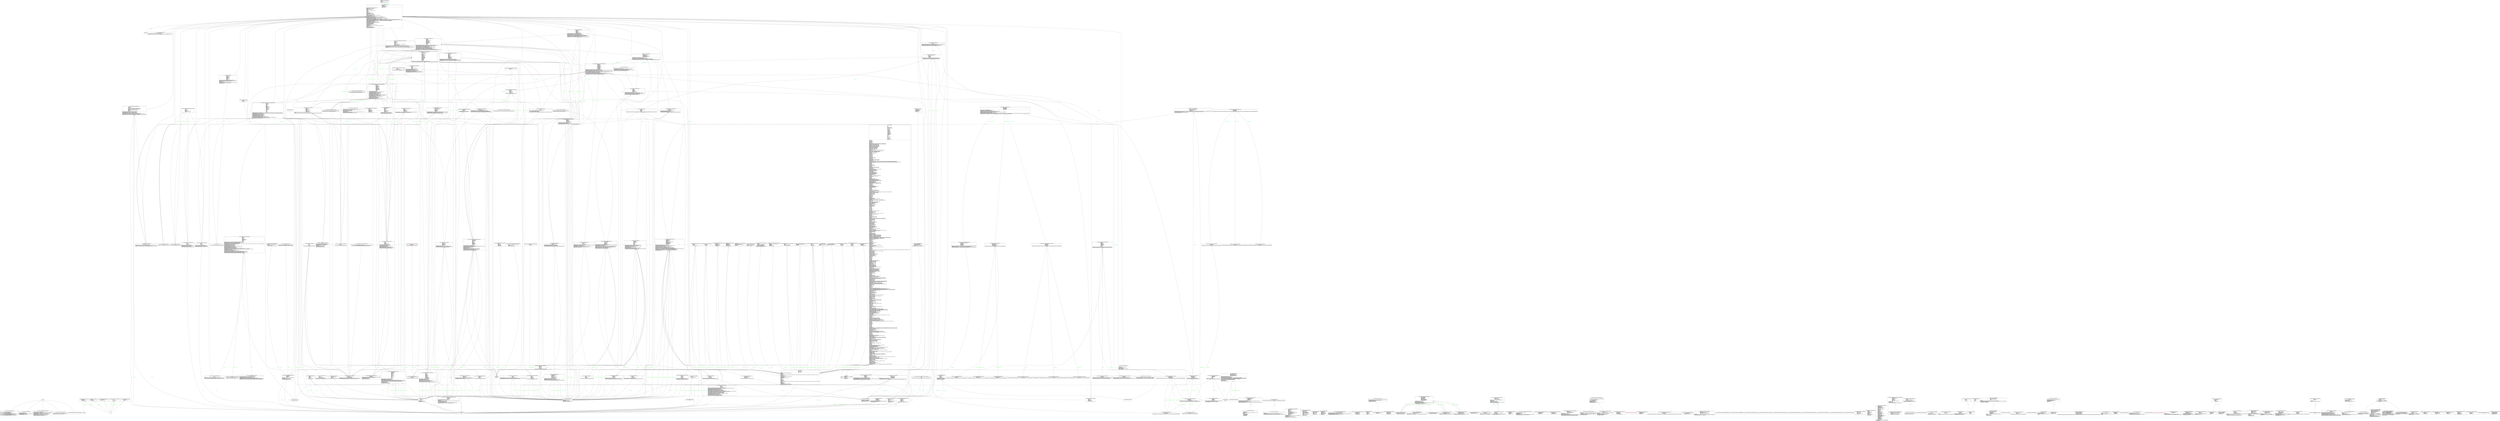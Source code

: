 digraph "classes" {
rankdir=BT
charset="utf-8"
".Protocol" [color="black", fontcolor="black", label=<{.Protocol|<br ALIGN="LEFT"/>|}>, shape="record", style="solid"];
".Protocol" [color="black", fontcolor="black", label=<{.Protocol|<br ALIGN="LEFT"/>|}>, shape="record", style="solid"];
".Protocol" [color="black", fontcolor="black", label=<{.Protocol|<br ALIGN="LEFT"/>|}>, shape="record", style="solid"];
".Protocol" [color="black", fontcolor="black", label=<{.Protocol|<br ALIGN="LEFT"/>|}>, shape="record", style="solid"];
".Protocol" [color="black", fontcolor="black", label=<{.Protocol|<br ALIGN="LEFT"/>|}>, shape="record", style="solid"];
".StructureGroup" [color="black", fontcolor="black", label=<{.StructureGroup|<br ALIGN="LEFT"/>|}>, shape="record", style="solid"];
".T" [color="black", fontcolor="black", label=<{.T|<br ALIGN="LEFT"/>|}>, shape="record", style="solid"];
".T" [color="black", fontcolor="black", label=<{.T|<br ALIGN="LEFT"/>|}>, shape="record", style="solid"];
".T_destination" [color="black", fontcolor="black", label=<{.T_destination|<br ALIGN="LEFT"/>|}>, shape="record", style="solid"];
"line_profiler.line_profiler.LineProfiler" [color="black", fontcolor="black", label=<{line_profiler.line_profiler.LineProfiler|<br ALIGN="LEFT"/>|add_module(mod)<br ALIGN="LEFT"/>dump_stats(filename)<br ALIGN="LEFT"/>print_stats(stream, output_unit, stripzeros, details, summarize, sort, rich)<br ALIGN="LEFT"/>run(cmd)<br ALIGN="LEFT"/>runcall(func)<br ALIGN="LEFT"/>runctx(cmd, globals, locals)<br ALIGN="LEFT"/>wrap_classmethod(func)<br ALIGN="LEFT"/>wrap_coroutine(func)<br ALIGN="LEFT"/>wrap_function(func)<br ALIGN="LEFT"/>wrap_generator(func)<br ALIGN="LEFT"/>}>, shape="record", style="solid"];
"src.core.attention.base.BaseAttention" [color="black", fontcolor="black", label=<{src.core.attention.base.BaseAttention|backend<br ALIGN="LEFT"/>|forward(query: torch.Tensor, key: torch.Tensor, value: torch.Tensor, mask: Optional[torch.Tensor]): torch.Tensor<br ALIGN="LEFT"/>}>, shape="record", style="solid"];
"src.core.attention.compute.AttentionCompute" [color="black", fontcolor="black", label=<{src.core.attention.compute.AttentionCompute|dropout : float<br ALIGN="LEFT"/>|compute_output(scores: torch.Tensor, value: torch.Tensor): torch.Tensor<br ALIGN="LEFT"/>compute_scores(query: torch.Tensor, key: torch.Tensor, mask: Optional[torch.Tensor], scale: Optional[float]): torch.Tensor<br ALIGN="LEFT"/>}>, shape="record", style="solid"];
"src.core.attention.geometric.EuclideanExponential" [color="black", fontcolor="black", label=<{src.core.attention.geometric.EuclideanExponential|dim : int<br ALIGN="LEFT"/>|forward(x: torch.Tensor, v: torch.Tensor): torch.Tensor<br ALIGN="LEFT"/>}>, shape="record", style="solid"];
"src.core.attention.geometric.EuclideanLogarithm" [color="black", fontcolor="black", label=<{src.core.attention.geometric.EuclideanLogarithm|dim : int<br ALIGN="LEFT"/>|forward(x: torch.Tensor, y: torch.Tensor): torch.Tensor<br ALIGN="LEFT"/>}>, shape="record", style="solid"];
"src.core.attention.geometric.GeometricStructures" [color="black", fontcolor="black", label=<{src.core.attention.geometric.GeometricStructures|connection<br ALIGN="LEFT"/>curvature : float<br ALIGN="LEFT"/>curvature_tensor<br ALIGN="LEFT"/>dim : int<br ALIGN="LEFT"/>exp_map : Union[HyperbolicExponential, EuclideanExponential]<br ALIGN="LEFT"/>log_map : Union[HyperbolicLogarithm, EuclideanLogarithm]<br ALIGN="LEFT"/>manifold_type : Literal['hyperbolic', 'euclidean']<br ALIGN="LEFT"/>metric<br ALIGN="LEFT"/>num_heads : int<br ALIGN="LEFT"/>parallel_transport_method : Literal['schild', 'pole']<br ALIGN="LEFT"/>transport<br ALIGN="LEFT"/>|compute_exponential_map(x: torch.Tensor, v: torch.Tensor): torch.Tensor<br ALIGN="LEFT"/>compute_geodesic(x: torch.Tensor, v: torch.Tensor, steps: int): torch.Tensor<br ALIGN="LEFT"/>compute_geodesic_distance(x: torch.Tensor, y: torch.Tensor): torch.Tensor<br ALIGN="LEFT"/>compute_logarithmic_map(x: torch.Tensor, y: torch.Tensor): torch.Tensor<br ALIGN="LEFT"/>compute_sectional_curvature(x: torch.Tensor, v1: torch.Tensor, v2: torch.Tensor): torch.Tensor<br ALIGN="LEFT"/>forward(x: torch.Tensor, y: torch.Tensor, v: Optional[torch.Tensor], return_diagnostics: bool): Dict[str, torch.Tensor]<br ALIGN="LEFT"/>parallel_transport_batch(x: torch.Tensor, y: torch.Tensor, v: torch.Tensor): torch.Tensor<br ALIGN="LEFT"/>process_points(x: torch.Tensor, y: torch.Tensor, v: Optional[torch.Tensor], return_diagnostics: bool): Dict[str, torch.Tensor]<br ALIGN="LEFT"/>}>, shape="record", style="solid"];
"src.core.attention.geometric.HyperbolicExponential" [color="black", fontcolor="black", label=<{src.core.attention.geometric.HyperbolicExponential|curvature<br ALIGN="LEFT"/>dim : int<br ALIGN="LEFT"/>eps : float<br ALIGN="LEFT"/>max_norm : float<br ALIGN="LEFT"/>|forward(x: torch.Tensor, v: torch.Tensor): torch.Tensor<br ALIGN="LEFT"/>minkowski_inner(x: torch.Tensor, y: torch.Tensor): torch.Tensor<br ALIGN="LEFT"/>minkowski_norm(v: torch.Tensor): torch.Tensor<br ALIGN="LEFT"/>project_to_hyperboloid(x: torch.Tensor): torch.Tensor<br ALIGN="LEFT"/>project_to_tangent(x: torch.Tensor, v: torch.Tensor): torch.Tensor<br ALIGN="LEFT"/>}>, shape="record", style="solid"];
"src.core.attention.geometric.HyperbolicLogarithm" [color="black", fontcolor="black", label=<{src.core.attention.geometric.HyperbolicLogarithm|curvature<br ALIGN="LEFT"/>dim : int<br ALIGN="LEFT"/>eps : float<br ALIGN="LEFT"/>max_dist : float<br ALIGN="LEFT"/>|forward(x: torch.Tensor, y: torch.Tensor): torch.Tensor<br ALIGN="LEFT"/>minkowski_inner(x: torch.Tensor, y: torch.Tensor): torch.Tensor<br ALIGN="LEFT"/>project_to_hyperboloid(x: torch.Tensor): torch.Tensor<br ALIGN="LEFT"/>project_to_tangent(x: torch.Tensor, v: torch.Tensor): torch.Tensor<br ALIGN="LEFT"/>}>, shape="record", style="solid"];
"src.core.attention.geometric.ParallelTransport" [color="black", fontcolor="black", label=<{src.core.attention.geometric.ParallelTransport|dim : int<br ALIGN="LEFT"/>method : Literal['schild', 'pole']<br ALIGN="LEFT"/>|forward(v: torch.Tensor, x: torch.Tensor, y: torch.Tensor, connection: Optional[torch.Tensor]): torch.Tensor<br ALIGN="LEFT"/>pole_ladder(v: torch.Tensor, x: torch.Tensor, y: torch.Tensor): torch.Tensor<br ALIGN="LEFT"/>schild_ladder(v: torch.Tensor, x: torch.Tensor, y: torch.Tensor, connection: Optional[torch.Tensor]): torch.Tensor<br ALIGN="LEFT"/>}>, shape="record", style="solid"];
"src.core.attention.routing.InformationRouter" [color="black", fontcolor="black", label=<{src.core.attention.routing.InformationRouter|bottleneck_detector<br ALIGN="LEFT"/>bottleneck_threshold : float<br ALIGN="LEFT"/>dim : int<br ALIGN="LEFT"/>exploration_rate : float<br ALIGN="LEFT"/>num_heads : int<br ALIGN="LEFT"/>path_predictor<br ALIGN="LEFT"/>pattern_dynamics<br ALIGN="LEFT"/>route_scorer<br ALIGN="LEFT"/>|detect_bottlenecks(states: torch.Tensor, routing_scores: torch.Tensor): tuple[torch.Tensor, torch.Tensor]<br ALIGN="LEFT"/>forward(states: torch.Tensor, return_diagnostics: bool): dict[str, torch.Tensor]<br ALIGN="LEFT"/>optimize_bottlenecks(states: torch.Tensor, bottlenecks: torch.Tensor, impact: torch.Tensor): torch.Tensor<br ALIGN="LEFT"/>predict_optimal_path(states: torch.Tensor, start_idx: torch.Tensor): torch.Tensor<br ALIGN="LEFT"/>}>, shape="record", style="solid"];
"src.core.backends.base.AttentionBackend" [color="black", fontcolor="black", label=<{src.core.backends.base.AttentionBackend|<br ALIGN="LEFT"/>|cleanup(): None<br ALIGN="LEFT"/>compute_attention(prepared_inputs: dict[str, Any], mask: Optional[torch.Tensor]): torch.Tensor<br ALIGN="LEFT"/>optimize_tiling(sequence_length: int, batch_size: int, num_heads: int): dict[str, int]<br ALIGN="LEFT"/>prepare_attention(query: torch.Tensor, key: torch.Tensor, value: torch.Tensor, tile_size: int): dict[str, Any]<br ALIGN="LEFT"/>}>, shape="record", style="solid"];
"src.core.benchmarks.metrics.BenchmarkMetrics" [color="black", fontcolor="black", label=<{src.core.benchmarks.metrics.BenchmarkMetrics|backward_time : float<br ALIGN="LEFT"/>batch_size : int<br ALIGN="LEFT"/>device : str<br ALIGN="LEFT"/>efficiency : float<br ALIGN="LEFT"/>flops : float<br ALIGN="LEFT"/>forward_time : float<br ALIGN="LEFT"/>memory_allocated_mb : float<br ALIGN="LEFT"/>memory_pool : Optional[MemoryPoolManager]<br ALIGN="LEFT"/>num_parameters : int<br ALIGN="LEFT"/>operations : List[OperationMetrics]<br ALIGN="LEFT"/>peak_memory_mb : float<br ALIGN="LEFT"/>throughput : float<br ALIGN="LEFT"/>total_time : float<br ALIGN="LEFT"/>|compute_throughput()<br ALIGN="LEFT"/>from_model(model: torch.nn.Module, input_size: tuple): 'BenchmarkMetrics'<br ALIGN="LEFT"/>record_operation(name: str)<br ALIGN="LEFT"/>to_dict(): Dict[str, Union[float, int, Dict[str, Any]]]<br ALIGN="LEFT"/>update_memory()<br ALIGN="LEFT"/>update_timing(forward_time: float, backward_time: float)<br ALIGN="LEFT"/>}>, shape="record", style="solid"];
"src.core.benchmarks.metrics.OperationMetrics" [color="black", fontcolor="black", label=<{src.core.benchmarks.metrics.OperationMetrics|accuracy : Optional[float]<br ALIGN="LEFT"/>avg_memory : float<br ALIGN="LEFT"/>avg_time : float<br ALIGN="LEFT"/>batch_size : Optional[int]<br ALIGN="LEFT"/>batch_time : Optional[float]<br ALIGN="LEFT"/>convergence_rate : Optional[float]<br ALIGN="LEFT"/>efficiency : Optional[float]<br ALIGN="LEFT"/>name : str<br ALIGN="LEFT"/>sequential_time : Optional[float]<br ALIGN="LEFT"/>size : int<br ALIGN="LEFT"/>stability : Optional[float]<br ALIGN="LEFT"/>throughput : float<br ALIGN="LEFT"/>|}>, shape="record", style="solid"];
"src.core.crystal.scale.AnomalyDetector" [color="black", fontcolor="black", label=<{src.core.crystal.scale.AnomalyDetector|detector<br ALIGN="LEFT"/>dim : int<br ALIGN="LEFT"/>max_degree : int<br ALIGN="LEFT"/>variables<br ALIGN="LEFT"/>|detect_anomalies(state: torch.Tensor): List[AnomalyPolynomial]<br ALIGN="LEFT"/>}>, shape="record", style="solid"];
"src.core.crystal.scale.RenormalizationFlow" [color="black", fontcolor="black", label=<{src.core.crystal.scale.RenormalizationFlow|beta_network<br ALIGN="LEFT"/>coupling_dim : int<br ALIGN="LEFT"/>fp_detector<br ALIGN="LEFT"/>max_iter : int<br ALIGN="LEFT"/>|beta_function(couplings: torch.Tensor): torch.Tensor<br ALIGN="LEFT"/>compute_flow_lines(start_points: torch.Tensor, num_steps: int): List[torch.Tensor]<br ALIGN="LEFT"/>find_fixed_points(initial_points: torch.Tensor): Tuple[List[torch.Tensor], List[torch.Tensor]]<br ALIGN="LEFT"/>}>, shape="record", style="solid"];
"src.core.crystal.scale.ScaleCohomology" [color="black", fontcolor="black", label=<{src.core.crystal.scale.ScaleCohomology|anomaly_det<br ALIGN="LEFT"/>callan_symanzik_net<br ALIGN="LEFT"/>conformal_net<br ALIGN="LEFT"/>dim : int<br ALIGN="LEFT"/>num_scales : int<br ALIGN="LEFT"/>ope_net<br ALIGN="LEFT"/>rg_flow<br ALIGN="LEFT"/>scale_conn<br ALIGN="LEFT"/>scale_inv<br ALIGN="LEFT"/>|analyze_cohomology(states: List[torch.Tensor], scales: List[float]): Dict[str, Any]<br ALIGN="LEFT"/>anomaly_polynomial(state: torch.Tensor): List[AnomalyPolynomial]<br ALIGN="LEFT"/>callan_symanzik_operator(state: torch.Tensor, coupling: torch.Tensor): torch.Tensor<br ALIGN="LEFT"/>conformal_symmetry(state: torch.Tensor): bool<br ALIGN="LEFT"/>fixed_points(observable: torch.Tensor): List[torch.Tensor]<br ALIGN="LEFT"/>minimal_invariant_number(): int<br ALIGN="LEFT"/>operator_product_expansion(op1: torch.Tensor, op2: torch.Tensor): torch.Tensor<br ALIGN="LEFT"/>renormalization_flow(observable: torch.Tensor): RGFlow<br ALIGN="LEFT"/>scale_connection(source_state: torch.Tensor, source_scale: float, target_scale: float): ScaleConnectionData<br ALIGN="LEFT"/>scale_invariants(structure: torch.Tensor): List[Tuple[torch.Tensor, float]]<br ALIGN="LEFT"/>}>, shape="record", style="solid"];
"src.core.crystal.scale.ScaleConnection" [color="black", fontcolor="black", label=<{src.core.crystal.scale.ScaleConnection|connections<br ALIGN="LEFT"/>dim : int<br ALIGN="LEFT"/>holonomy_computer<br ALIGN="LEFT"/>num_scales : int<br ALIGN="LEFT"/>|compute_holonomy(states: List[torch.Tensor]): torch.Tensor<br ALIGN="LEFT"/>connect_scales(source_state: torch.Tensor, source_scale: float, target_scale: float): torch.Tensor<br ALIGN="LEFT"/>}>, shape="record", style="solid"];
"src.core.crystal.scale.ScaleInvariance" [color="black", fontcolor="black", label=<{src.core.crystal.scale.ScaleInvariance|dim : int<br ALIGN="LEFT"/>invariant_detector<br ALIGN="LEFT"/>num_scales : int<br ALIGN="LEFT"/>scale_transform<br ALIGN="LEFT"/>|check_invariance(state: torch.Tensor, scale_factor: float): bool<br ALIGN="LEFT"/>find_invariant_structures(states: torch.Tensor): List[Tuple[torch.Tensor, float]]<br ALIGN="LEFT"/>}>, shape="record", style="solid"];
"src.core.crystal.scale.ScaleSystem" [color="black", fontcolor="black", label=<{src.core.crystal.scale.ScaleSystem|anomaly<br ALIGN="LEFT"/>cohomology<br ALIGN="LEFT"/>connection<br ALIGN="LEFT"/>invariance<br ALIGN="LEFT"/>rg_flow<br ALIGN="LEFT"/>|analyze_scales(states: List[torch.Tensor], couplings: torch.Tensor): Tuple[RGFlow, List[AnomalyPolynomial], List[Tuple[torch.Tensor, float]], Dict[str, Any]]<br ALIGN="LEFT"/>}>, shape="record", style="solid"];
"src.core.flow.base.BaseGeometricFlow" [color="black", fontcolor="black", label=<{src.core.flow.base.BaseGeometricFlow|connection_net<br ALIGN="LEFT"/>curvature_net<br ALIGN="LEFT"/>dt : float<br ALIGN="LEFT"/>hidden_dim : int<br ALIGN="LEFT"/>manifold_dim : int<br ALIGN="LEFT"/>metric_net<br ALIGN="LEFT"/>stability_threshold : float<br ALIGN="LEFT"/>|compute_connection(metric: Tensor, points: Optional[Tensor]): Tensor<br ALIGN="LEFT"/>compute_curvature(metric: Tensor, connection: Optional[Tensor]): Tensor<br ALIGN="LEFT"/>compute_geodesic(start_point: Tensor, end_point: Tensor, num_steps: int): Tensor<br ALIGN="LEFT"/>compute_metric(points: Tensor, connection: Optional[Tensor]): Tensor<br ALIGN="LEFT"/>compute_ricci_tensor(metric: Tensor, points: Optional[Tensor], connection: Optional[Tensor]): Tensor<br ALIGN="LEFT"/>detect_singularities(metric: Tensor, points: Optional[Tensor], threshold: float): List[SingularityInfo[Tensor]]<br ALIGN="LEFT"/>flow_step(metric: Tensor, ricci: Optional[Tensor], timestep: float): Tuple[Tensor, FlowMetrics]<br ALIGN="LEFT"/>normalize_flow(flow: Tensor, metric: Optional[Tensor], method: str): Tensor<br ALIGN="LEFT"/>parallel_transport(vector: Tensor, start_point: Tensor, end_point: Tensor, connection: Optional[Tensor]): Tensor<br ALIGN="LEFT"/>}>, shape="record", style="solid"];
"src.core.flow.computation.FlowComputation" [color="black", fontcolor="black", label=<{src.core.flow.computation.FlowComputation|dim : int<br ALIGN="LEFT"/>potential<br ALIGN="LEFT"/>vector_field<br ALIGN="LEFT"/>|compute_gradient_flow(x: torch.Tensor, steps: int, step_size: float): List[torch.Tensor]<br ALIGN="LEFT"/>compute_hamiltonian_flow(x: torch.Tensor, p: torch.Tensor, steps: int, step_size: float): Tuple[List[torch.Tensor], List[torch.Tensor]]<br ALIGN="LEFT"/>compute_parallel_transport(curve: List[torch.Tensor], initial_vector: torch.Tensor): List[torch.Tensor]<br ALIGN="LEFT"/>}>, shape="record", style="solid"];
"src.core.flow.higher_order.HigherOrderFlow" [color="black", fontcolor="black", label=<{src.core.flow.higher_order.HigherOrderFlow|bach_flow_weight : float<br ALIGN="LEFT"/>bach_tensor_net<br ALIGN="LEFT"/>calabi_flow_weight : float<br ALIGN="LEFT"/>calabi_net<br ALIGN="LEFT"/>cross_curvature_net<br ALIGN="LEFT"/>cross_curvature_weight : float<br ALIGN="LEFT"/>fourth_order_net<br ALIGN="LEFT"/>fourth_order_weight : float<br ALIGN="LEFT"/>|compute_bach_tensor(metric: Tensor, ricci: Tensor): Tensor<br ALIGN="LEFT"/>compute_calabi_tensor(metric: Tensor, ricci: Tensor): Tensor<br ALIGN="LEFT"/>compute_cross_curvature(metric: Tensor, ricci: Tensor, pattern: Tensor): Tensor<br ALIGN="LEFT"/>compute_fourth_order_term(metric: Tensor, ricci: Tensor): Tensor<br ALIGN="LEFT"/>flow_step(metric: Tensor, ricci: Optional[Tensor], timestep: float): Tuple[Tensor, QuantumFlowMetrics]<br ALIGN="LEFT"/>}>, shape="record", style="solid"];
"src.core.flow.information_ricci.InformationRicciFlow" [color="black", fontcolor="black", label=<{src.core.flow.information_ricci.InformationRicciFlow|potential_net<br ALIGN="LEFT"/>stress_energy_net<br ALIGN="LEFT"/>stress_energy_weight : float<br ALIGN="LEFT"/>|compute_information_potential(points: Tensor): Tensor<br ALIGN="LEFT"/>compute_potential_hessian(points: Tensor): Tensor<br ALIGN="LEFT"/>compute_stress_energy_tensor(points: Tensor, metric: Tensor): Tensor<br ALIGN="LEFT"/>flow_step(metric: Tensor, ricci: Optional[Tensor], timestep: float): Tuple[Tensor, QuantumFlowMetrics]<br ALIGN="LEFT"/>}>, shape="record", style="solid"];
"src.core.flow.neural.NeuralGeometricFlow" [color="black", fontcolor="black", label=<{src.core.flow.neural.NeuralGeometricFlow|fisher_net<br ALIGN="LEFT"/>fisher_rao_weight : float<br ALIGN="LEFT"/>phase_tracking_enabled : bool<br ALIGN="LEFT"/>quantum_bridge<br ALIGN="LEFT"/>quantum_correction_net<br ALIGN="LEFT"/>quantum_correction_strength : float<br ALIGN="LEFT"/>quantum_weight : float<br ALIGN="LEFT"/>|compute_fisher_rao_metric(points: Tensor): Tensor<br ALIGN="LEFT"/>compute_metric(points: Tensor, connection: Optional[Tensor]): Tensor<br ALIGN="LEFT"/>compute_quantum_corrections(state: QuantumState, metric: Tensor): Tensor<br ALIGN="LEFT"/>flow_step(metric: Tensor, ricci: Optional[Tensor], timestep: float): Tuple[Tensor, QuantumFlowMetrics]<br ALIGN="LEFT"/>parallel_transport(vector: Tensor, start_point: Tensor, end_point: Tensor, connection: Optional[Tensor]): Tensor<br ALIGN="LEFT"/>prepare_quantum_state(points: Tensor, return_validation: bool): Union[QuantumState, Tuple[QuantumState, QuantumStateValidationResult]]<br ALIGN="LEFT"/>}>, shape="record", style="solid"];
"src.core.flow.pattern.PatternFormationFlow" [color="black", fontcolor="black", label=<{src.core.flow.pattern.PatternFormationFlow|arithmetic<br ALIGN="LEFT"/>control_net<br ALIGN="LEFT"/>diffusion_net<br ALIGN="LEFT"/>diffusion_strength : float<br ALIGN="LEFT"/>operadic<br ALIGN="LEFT"/>pattern_dynamics<br ALIGN="LEFT"/>pattern_evolution<br ALIGN="LEFT"/>pattern_formation<br ALIGN="LEFT"/>reaction_net<br ALIGN="LEFT"/>reaction_strength : float<br ALIGN="LEFT"/>stability_net<br ALIGN="LEFT"/>symplectic<br ALIGN="LEFT"/>transition<br ALIGN="LEFT"/>wave<br ALIGN="LEFT"/>|analyze_pattern_stability(points: Tensor, time_window: int): Dict[str, Union[Dict[str, Tensor], Tensor]]<br ALIGN="LEFT"/>apply_control(points: Tensor, target: Tensor, control_strength: float, timestep: float): Tuple[Tensor, Dict[str, Tensor]]<br ALIGN="LEFT"/>compute_connection(metric: Tensor, points: Optional[Tensor]): Tensor<br ALIGN="LEFT"/>compute_control_signal(current_state: Tensor, target_state: Tensor, control_strength: float): Tensor<br ALIGN="LEFT"/>compute_geodesic(start_point: Tensor, end_point: Tensor, num_steps: int): Tensor<br ALIGN="LEFT"/>compute_metric(points: Tensor, connection: Optional[Tensor]): Tensor<br ALIGN="LEFT"/>compute_ricci_tensor(metric: Tensor, points: Optional[Tensor], connection: Optional[Tensor]): Tensor<br ALIGN="LEFT"/>compute_stability_metrics(points: Tensor, metric: Optional[Tensor]): Dict[str, Tensor]<br ALIGN="LEFT"/>detect_bifurcations(points: Tensor, parameter: Tensor, threshold: float): List[float]<br ALIGN="LEFT"/>flow_step(metric: Tensor, ricci: Optional[Tensor], timestep: float): Tuple[Tensor, FlowMetrics]<br ALIGN="LEFT"/>parallel_transport(vector: Tensor, start_point: Tensor, end_point: Tensor, connection: Optional[Tensor]): Tensor<br ALIGN="LEFT"/>predict_stability(points: Tensor, metric: Optional[Tensor], connection: Optional[Tensor], ricci: Optional[Tensor]): Dict[str, Tensor]<br ALIGN="LEFT"/>}>, shape="record", style="solid"];
"src.core.flow.pattern_heat.PatternHeatFlow" [color="black", fontcolor="black", label=<{src.core.flow.pattern_heat.PatternHeatFlow|heat_diffusion_weight : float<br ALIGN="LEFT"/>pattern_net<br ALIGN="LEFT"/>|compute_laplace_beltrami(pattern: Tensor, metric: Tensor): Tensor<br ALIGN="LEFT"/>compute_pattern_gradient(pattern: Tensor, metric: Tensor): Tensor<br ALIGN="LEFT"/>evolve_pattern(pattern: Tensor, metric: Tensor, timestep: float): Tensor<br ALIGN="LEFT"/>flow_step(metric: Tensor, ricci: Optional[Tensor], timestep: float): Tuple[Tensor, QuantumFlowMetrics]<br ALIGN="LEFT"/>}>, shape="record", style="solid"];
"src.core.flow.protocol.FlowMetrics" [color="black", fontcolor="black", label=<{src.core.flow.protocol.FlowMetrics|energy : float<br ALIGN="LEFT"/>flow_magnitude : float<br ALIGN="LEFT"/>metric_determinant : float<br ALIGN="LEFT"/>normalized_flow : float<br ALIGN="LEFT"/>ricci_scalar : float<br ALIGN="LEFT"/>singularity : float<br ALIGN="LEFT"/>|}>, shape="record", style="solid"];
"src.core.flow.protocol.GeometricFlowProtocol" [color="black", fontcolor="black", label=<{src.core.flow.protocol.GeometricFlowProtocol|<br ALIGN="LEFT"/>|<I>compute_connection</I>(metric: T, points: Optional[T]): T<br ALIGN="LEFT"/><I>compute_curvature</I>(metric: T, connection: Optional[T]): T<br ALIGN="LEFT"/><I>compute_geodesic</I>(start_point: T, end_point: T, num_steps: int): T<br ALIGN="LEFT"/><I>compute_metric</I>(points: T, connection: Optional[T]): T<br ALIGN="LEFT"/><I>compute_ricci_tensor</I>(metric: T, points: Optional[T], connection: Optional[T]): T<br ALIGN="LEFT"/><I>detect_singularities</I>(metric: T, points: Optional[T], threshold: float): List[SingularityInfo[T]]<br ALIGN="LEFT"/><I>flow_step</I>(metric: T, ricci: Optional[T], timestep: float): Tuple[T, FlowMetrics]<br ALIGN="LEFT"/><I>normalize_flow</I>(flow: T, metric: Optional[T], method: str): T<br ALIGN="LEFT"/><I>parallel_transport</I>(vector: T, start_point: T, end_point: T, connection: Optional[T]): T<br ALIGN="LEFT"/>}>, shape="record", style="solid"];
"src.core.flow.protocol.QuantumFlowMetrics" [color="black", fontcolor="black", label=<{src.core.flow.protocol.QuantumFlowMetrics|berry_phase : Optional[Tensor]<br ALIGN="LEFT"/>mean_curvature : Optional[Tensor]<br ALIGN="LEFT"/>quantum_corrections : Optional[Tensor]<br ALIGN="LEFT"/>quantum_entropy<br ALIGN="LEFT"/>|to_device(device: torch.device): 'QuantumFlowMetrics'<br ALIGN="LEFT"/>}>, shape="record", style="solid"];
"src.core.flow.protocol.RicciTensorNetwork" [color="black", fontcolor="black", label=<{src.core.flow.protocol.RicciTensorNetwork|hidden<br ALIGN="LEFT"/>hidden_dim<br ALIGN="LEFT"/>manifold_dim : int<br ALIGN="LEFT"/>output<br ALIGN="LEFT"/>projection<br ALIGN="LEFT"/>|forward(x: Tensor): Tensor<br ALIGN="LEFT"/>}>, shape="record", style="solid"];
"src.core.flow.protocol.SingularityInfo" [color="black", fontcolor="black", label=<{src.core.flow.protocol.SingularityInfo|condition_number : float<br ALIGN="LEFT"/>curvature : Optional[T]<br ALIGN="LEFT"/>determinant : float<br ALIGN="LEFT"/>index : int<br ALIGN="LEFT"/>location : Optional[T]<br ALIGN="LEFT"/>min_eigenvalue : float<br ALIGN="LEFT"/>|}>, shape="record", style="solid"];
"src.core.flow.quantum.AnalyzerMetrics" [color="black", fontcolor="black", label=<{src.core.flow.quantum.AnalyzerMetrics|berry_phase : float<br ALIGN="LEFT"/>convergence : float<br ALIGN="LEFT"/>energy_conservation : float<br ALIGN="LEFT"/>holonomy : float<br ALIGN="LEFT"/>mean_curvature : float<br ALIGN="LEFT"/>quantum_corrections : float<br ALIGN="LEFT"/>ricci_scalar : float<br ALIGN="LEFT"/>stability : float<br ALIGN="LEFT"/>|}>, shape="record", style="solid"];
"src.core.flow.quantum.GeometricFlowAnalyzer" [color="black", fontcolor="black", label=<{src.core.flow.quantum.GeometricFlowAnalyzer|flow<br ALIGN="LEFT"/>hilbert_space : Optional[HilbertSpace]<br ALIGN="LEFT"/>history : List[QuantumFlowMetrics]<br ALIGN="LEFT"/>preparation_validator<br ALIGN="LEFT"/>state_validator<br ALIGN="LEFT"/>|analyze_evolution(initial_metric: Tensor, num_steps: int, dt: float, points: Optional[Tensor], initial_state: Optional[QuantumState]): Tuple[List[AnalyzerMetrics], Optional[Dict[str, List[float]]]]<br ALIGN="LEFT"/>analyze_step(metric: Tensor, points: Optional[Tensor], timestep: float, quantum_state: Optional[QuantumState]): Tuple[Tensor, AnalyzerMetrics]<br ALIGN="LEFT"/>get_convergence_stats(): Dict[str, float]<br ALIGN="LEFT"/>validate_entanglement(state: QuantumState): EntanglementMetrics<br ALIGN="LEFT"/>}>, shape="record", style="solid"];
"src.core.flow.quantum.QuantumGeometricFlow" [color="black", fontcolor="black", label=<{src.core.flow.quantum.QuantumGeometricFlow|berry_connection<br ALIGN="LEFT"/>decoherence_rates : dict<br ALIGN="LEFT"/>entanglement_net<br ALIGN="LEFT"/>fubini_study_net<br ALIGN="LEFT"/>hbar : float<br ALIGN="LEFT"/>hilbert_space : Optional[HilbertSpace]<br ALIGN="LEFT"/>mean_curvature_net<br ALIGN="LEFT"/>quantum_transport_net<br ALIGN="LEFT"/>state_reconstruction_net<br ALIGN="LEFT"/>state_validator<br ALIGN="LEFT"/>tomography_validator<br ALIGN="LEFT"/>uncertainty_net<br ALIGN="LEFT"/>|compute_berry_phase(path: List[Tensor]): Tensor<br ALIGN="LEFT"/>compute_connection(metric: Tensor, points: Optional[Tensor]): Tensor<br ALIGN="LEFT"/>compute_decoherence_correction(metric: Tensor, quantum_state: Optional[QuantumState]): Tensor<br ALIGN="LEFT"/>compute_geodesic(start_point: Tensor, end_point: Tensor, num_steps: int): Tensor<br ALIGN="LEFT"/>compute_mean_curvature(points: Tensor): Tensor<br ALIGN="LEFT"/>compute_metric(points: Tensor, connection: Optional[Tensor]): Tensor<br ALIGN="LEFT"/>compute_quantum_metric_tensor(state: QuantumState, metric: Optional[Tensor]): Tensor<br ALIGN="LEFT"/>compute_quantum_metrics(quantum_state: Optional[QuantumState]): Dict[str, Optional[Tensor]]<br ALIGN="LEFT"/>compute_ricci_tensor(metric: Tensor, points: Optional[Tensor], connection: Optional[Tensor]): Tensor<br ALIGN="LEFT"/>flow_step(metric: Tensor, ricci: Optional[Tensor], timestep: float, quantum_state: Optional[QuantumState]): Tuple[Tensor, QuantumFlowMetrics]<br ALIGN="LEFT"/>parallel_transport(vector: Tensor, start_point: Tensor, end_point: Tensor, connection: Optional[Tensor]): Tensor<br ALIGN="LEFT"/>parallel_transport_state(state: QuantumState, vector: Tensor, connection: Optional[Tensor]): QuantumState<br ALIGN="LEFT"/>reconstruct_state(measurements: Dict[str, Tensor], bases: Optional[List[Tensor]]): Optional[QuantumState]<br ALIGN="LEFT"/>set_points(points: Tensor): None<br ALIGN="LEFT"/>}>, shape="record", style="solid"];
"src.core.metrics.advanced_metrics.AdvancedMetricsAnalyzer" [color="black", fontcolor="black", label=<{src.core.metrics.advanced_metrics.AdvancedMetricsAnalyzer|history : Dict[str, List[float]]<br ALIGN="LEFT"/>|compute_cross_tile_flow(pattern: torch.Tensor, tile_size: int): float<br ALIGN="LEFT"/>compute_edge_utilization(pattern: torch.Tensor, edge_threshold: float): float<br ALIGN="LEFT"/>compute_ifq(pattern: torch.Tensor, tile_size: int, window_size: int, edge_threshold: float): InformationFlowMetrics<br ALIGN="LEFT"/>compute_info_density(pattern: torch.Tensor): float<br ALIGN="LEFT"/>compute_pattern_stability(pattern: torch.Tensor, window_size: int): float<br ALIGN="LEFT"/>}>, shape="record", style="solid"];
"src.core.metrics.advanced_metrics.InformationFlowMetrics" [color="black", fontcolor="black", label=<{src.core.metrics.advanced_metrics.InformationFlowMetrics|cross_tile_flow : float<br ALIGN="LEFT"/>edge_utilization : float<br ALIGN="LEFT"/>info_density : float<br ALIGN="LEFT"/>pattern_stability : float<br ALIGN="LEFT"/>|compute_ifq(): float<br ALIGN="LEFT"/>}>, shape="record", style="solid"];
"src.core.metrics.evolution.ErgodicAnalysis" [color="black", fontcolor="black", label=<{src.core.metrics.evolution.ErgodicAnalysis|hidden_dim : int<br ALIGN="LEFT"/>history : List[torch.Tensor]<br ALIGN="LEFT"/>num_observables : int<br ALIGN="LEFT"/>observables<br ALIGN="LEFT"/>|compute_ergodic_average(pattern: torch.Tensor): torch.Tensor<br ALIGN="LEFT"/>}>, shape="record", style="solid"];
"src.core.metrics.evolution.EvolutionAnalyzer" [color="black", fontcolor="black", label=<{src.core.metrics.evolution.EvolutionAnalyzer|ergodic<br ALIGN="LEFT"/>flow<br ALIGN="LEFT"/>l_function<br ALIGN="LEFT"/>orbit<br ALIGN="LEFT"/>|analyze_evolution(pattern: torch.Tensor): EvolutionMetrics<br ALIGN="LEFT"/>}>, shape="record", style="solid"];
"src.core.metrics.evolution.EvolutionMetrics" [color="black", fontcolor="black", label=<{src.core.metrics.evolution.EvolutionMetrics|ergodic_avg<br ALIGN="LEFT"/>flow_metrics<br ALIGN="LEFT"/>l_values<br ALIGN="LEFT"/>orbit_stats : Dict[str, float]<br ALIGN="LEFT"/>|}>, shape="record", style="solid"];
"src.core.metrics.evolution.FlowEvolution" [color="black", fontcolor="black", label=<{src.core.metrics.evolution.FlowEvolution|flow<br ALIGN="LEFT"/>flow_dim : int<br ALIGN="LEFT"/>hidden_dim : int<br ALIGN="LEFT"/>history : List[torch.Tensor]<br ALIGN="LEFT"/>|compute_flow(pattern: torch.Tensor): torch.Tensor<br ALIGN="LEFT"/>get_evolution_stats(window_size: int): Dict[str, torch.Tensor]<br ALIGN="LEFT"/>}>, shape="record", style="solid"];
"src.core.metrics.evolution.LFunctionComputation" [color="black", fontcolor="black", label=<{src.core.metrics.evolution.LFunctionComputation|hidden_dim : int<br ALIGN="LEFT"/>network<br ALIGN="LEFT"/>num_factors : int<br ALIGN="LEFT"/>rank : int<br ALIGN="LEFT"/>|compute_l_values(pattern: torch.Tensor): torch.Tensor<br ALIGN="LEFT"/>}>, shape="record", style="solid"];
"src.core.metrics.evolution.OrbitAnalysis" [color="black", fontcolor="black", label=<{src.core.metrics.evolution.OrbitAnalysis|hidden_dim : int<br ALIGN="LEFT"/>history : List[torch.Tensor]<br ALIGN="LEFT"/>orbit_dim : int<br ALIGN="LEFT"/>projection<br ALIGN="LEFT"/>|analyze_orbit(pattern: torch.Tensor): Dict[str, float]<br ALIGN="LEFT"/>}>, shape="record", style="solid"];
"src.core.metrics.height_theory.AdaptiveHeightTheory" [color="black", fontcolor="black", label=<{src.core.metrics.height_theory.AdaptiveHeightTheory|height_projection<br ALIGN="LEFT"/>height_structure<br ALIGN="LEFT"/>hidden_dim : int<br ALIGN="LEFT"/>history<br ALIGN="LEFT"/>optimizer<br ALIGN="LEFT"/>|adapt(loss: torch.Tensor): None<br ALIGN="LEFT"/>forward(x: torch.Tensor): Tuple[torch.Tensor, Dict[str, torch.Tensor]]<br ALIGN="LEFT"/>}>, shape="record", style="solid"];
"src.core.metrics.height_theory.HeightStructure" [color="black", fontcolor="black", label=<{src.core.metrics.height_theory.HeightStructure|base_field : str<br ALIGN="LEFT"/>local_heights<br ALIGN="LEFT"/>num_primes : int<br ALIGN="LEFT"/>prime_bases<br ALIGN="LEFT"/>|analyze_growth(points: List[torch.Tensor], window_size: int): Dict[str, torch.Tensor]<br ALIGN="LEFT"/>compute_canonical_height(point: torch.Tensor): torch.Tensor<br ALIGN="LEFT"/>compute_local_height(point: torch.Tensor, prime: int): torch.Tensor<br ALIGN="LEFT"/>}>, shape="record", style="solid"];
"src.core.models.base.LayerGeometry" [color="black", fontcolor="black", label=<{src.core.models.base.LayerGeometry|connection_coeffs<br ALIGN="LEFT"/>manifold_dim : int<br ALIGN="LEFT"/>metric_tensor<br ALIGN="LEFT"/>pattern_dim : NoneType<br ALIGN="LEFT"/>|connection(points: torch.Tensor): torch.Tensor<br ALIGN="LEFT"/>get_riemannian_framework(points: torch.Tensor): PatternRiemannianStructure<br ALIGN="LEFT"/>metric(points: torch.Tensor): torch.Tensor<br ALIGN="LEFT"/>}>, shape="record", style="solid"];
"src.core.models.base.LayerGeometryDict" [color="black", fontcolor="black", label=<{src.core.models.base.LayerGeometryDict|<br ALIGN="LEFT"/>|}>, shape="record", style="solid"];
"src.core.models.base.ModelGeometry" [color="black", fontcolor="black", label=<{src.core.models.base.ModelGeometry|attention_heads<br ALIGN="LEFT"/>key_dim : int<br ALIGN="LEFT"/>layers<br ALIGN="LEFT"/>manifold_dim : int<br ALIGN="LEFT"/>query_dim : int<br ALIGN="LEFT"/>|add_attention_head(head: nn.Module)<br ALIGN="LEFT"/>add_layer(name: str, layer: LayerGeometry)<br ALIGN="LEFT"/>get_attention_head(idx: int): nn.Module<br ALIGN="LEFT"/>get_layer(name: str): LayerGeometry<br ALIGN="LEFT"/>}>, shape="record", style="solid"];
"src.core.patterns.base_flow.BaseGeometricFlow" [color="black", fontcolor="black", label=<{src.core.patterns.base_flow.BaseGeometricFlow|dt : float<br ALIGN="LEFT"/>flow_layers<br ALIGN="LEFT"/>hidden_dim<br ALIGN="LEFT"/>manifold_dim : int<br ALIGN="LEFT"/>metric_net<br ALIGN="LEFT"/>num_layers : int<br ALIGN="LEFT"/>stability_threshold : float<br ALIGN="LEFT"/>|compute_metric(x: torch.Tensor): torch.Tensor<br ALIGN="LEFT"/>compute_ricci_tensor(metric: torch.Tensor, connection: Optional[torch.Tensor]): torch.Tensor<br ALIGN="LEFT"/>detect_singularities(flow: torch.Tensor, threshold: float): List[Dict[str, Any]]<br ALIGN="LEFT"/>flow_step(metric: torch.Tensor, ricci: torch.Tensor, timestep: float): Tuple[torch.Tensor, Dict[str, Any]]<br ALIGN="LEFT"/>forward(x: torch.Tensor, return_path: bool): Tuple[torch.Tensor, Dict[str, Any]]<br ALIGN="LEFT"/>normalize_flow(flow: torch.Tensor, normalization: str): torch.Tensor<br ALIGN="LEFT"/>}>, shape="record", style="solid"];
"src.core.patterns.dynamics.PatternDynamics" [color="black", fontcolor="black", label=<{src.core.patterns.dynamics.PatternDynamics|device<br ALIGN="LEFT"/>dt : float<br ALIGN="LEFT"/>|<I>compute_conserved_quantities</I>(state: torch.Tensor): Dict[str, torch.Tensor]<br ALIGN="LEFT"/><I>compute_energy</I>(state: torch.Tensor): Dict[str, torch.Tensor]<br ALIGN="LEFT"/><I>compute_flow</I>(state: torch.Tensor): torch.Tensor<br ALIGN="LEFT"/><I>evolve</I>(state: torch.Tensor, time: float): torch.Tensor<br ALIGN="LEFT"/>evolve_pattern_field(pattern: torch.Tensor, field_operator: Optional[torch.Tensor]): Tuple[torch.Tensor, Dict[str, Any]]<br ALIGN="LEFT"/>}>, shape="record", style="solid"];
"src.core.patterns.enriched_structure.EnrichedMorphism" [color="black", fontcolor="black", label=<{src.core.patterns.enriched_structure.EnrichedMorphism|source_space<br ALIGN="LEFT"/>structure_map<br ALIGN="LEFT"/>target_space<br ALIGN="LEFT"/>|}>, shape="record", style="solid"];
"src.core.patterns.enriched_structure.EnrichedTransition" [color="black", fontcolor="black", label=<{src.core.patterns.enriched_structure.EnrichedTransition|<br ALIGN="LEFT"/>|<I>compose</I>(first: EnrichedMorphism, second: EnrichedMorphism): EnrichedMorphism<br ALIGN="LEFT"/><I>create_morphism</I>(source: Tensor, target: Tensor): EnrichedMorphism<br ALIGN="LEFT"/>}>, shape="record", style="solid"];
"src.core.patterns.enriched_structure.PatternTransition" [color="black", fontcolor="black", label=<{src.core.patterns.enriched_structure.PatternTransition|wave<br ALIGN="LEFT"/>|compose(first: EnrichedMorphism, second: EnrichedMorphism): EnrichedMorphism<br ALIGN="LEFT"/>create_morphism(source: Tensor, target: Tensor): EnrichedMorphism<br ALIGN="LEFT"/>}>, shape="record", style="solid"];
"src.core.patterns.enriched_structure.WaveEmergence" [color="black", fontcolor="black", label=<{src.core.patterns.enriched_structure.WaveEmergence|dt : float<br ALIGN="LEFT"/>num_steps : int<br ALIGN="LEFT"/>|evolve_structure(pattern: Tensor, direction: Tensor): Tensor<br ALIGN="LEFT"/>}>, shape="record", style="solid"];
"src.core.patterns.evolution.PatternEvolution" [color="black", fontcolor="black", label=<{src.core.patterns.evolution.PatternEvolution|enriched<br ALIGN="LEFT"/>framework<br ALIGN="LEFT"/>learning_rate : float<br ALIGN="LEFT"/>momentum : float<br ALIGN="LEFT"/>operadic<br ALIGN="LEFT"/>preserve_structure : bool<br ALIGN="LEFT"/>symplectic<br ALIGN="LEFT"/>velocity : NoneType<br ALIGN="LEFT"/>wave_enabled : bool<br ALIGN="LEFT"/>|compute_hamiltonian(pattern: torch.Tensor, momentum: torch.Tensor): torch.Tensor<br ALIGN="LEFT"/>reset()<br ALIGN="LEFT"/>step(pattern: torch.Tensor, gradient: torch.Tensor, mask: Optional[torch.Tensor], return_metrics: bool): Tuple[torch.Tensor, torch.Tensor]<br ALIGN="LEFT"/>}>, shape="record", style="solid"];
"src.core.patterns.evolution.PatternEvolutionMetrics" [color="black", fontcolor="black", label=<{src.core.patterns.evolution.PatternEvolutionMetrics|geometric_flow<br ALIGN="LEFT"/>momentum_norm : float<br ALIGN="LEFT"/>quantum_metric<br ALIGN="LEFT"/>symplectic_invariant : float<br ALIGN="LEFT"/>velocity_norm : float<br ALIGN="LEFT"/>wave_energy : float<br ALIGN="LEFT"/>|}>, shape="record", style="solid"];
"src.core.patterns.fiber_bundle.BaseFiberBundle" [color="black", fontcolor="black", label=<{src.core.patterns.fiber_bundle.BaseFiberBundle|base_dim : int<br ALIGN="LEFT"/>connection<br ALIGN="LEFT"/>fiber_dim<br ALIGN="LEFT"/>metric<br ALIGN="LEFT"/>structure_group : Optional[str]<br ALIGN="LEFT"/>total_dim<br ALIGN="LEFT"/>|bundle_projection(total_space: Tensor): Tensor<br ALIGN="LEFT"/>compute_holonomy_algebra(holonomies: List[Tensor]): Tensor<br ALIGN="LEFT"/>compute_holonomy_group(holonomies: List[Tensor]): Tensor<br ALIGN="LEFT"/>compute_metric(points: torch.Tensor): MetricTensor[torch.Tensor]<br ALIGN="LEFT"/>connection_form(tangent_vector: Tensor): Tensor<br ALIGN="LEFT"/>local_trivialization(point: Tensor): Tuple[LocalChart[Tensor], FiberChart[Tensor, str]]<br ALIGN="LEFT"/>parallel_transport(section: Tensor, path: Tensor): Tensor<br ALIGN="LEFT"/>transition_functions(chart1: LocalChart[Tensor], chart2: LocalChart[Tensor]): Tensor<br ALIGN="LEFT"/>}>, shape="record", style="solid"];
"src.core.patterns.fiber_types.FiberBundle" [color="black", fontcolor="black", label=<{src.core.patterns.fiber_types.FiberBundle|<br ALIGN="LEFT"/>|bundle_projection(total_space: T): T<br ALIGN="LEFT"/>connection_form(tangent_vector: T): T<br ALIGN="LEFT"/>local_trivialization(point: T): Tuple[LocalChart[T], FiberChart[T, str]]<br ALIGN="LEFT"/>parallel_transport(section: T, path: T): T<br ALIGN="LEFT"/>transition_functions(chart1: T, chart2: T): T<br ALIGN="LEFT"/>}>, shape="record", style="solid"];
"src.core.patterns.fiber_types.FiberChart" [color="black", fontcolor="black", label=<{src.core.patterns.fiber_types.FiberChart|fiber_coordinates<br ALIGN="LEFT"/>structure_group<br ALIGN="LEFT"/>transition_functions : dict<br ALIGN="LEFT"/>|}>, shape="record", style="solid"];
"src.core.patterns.fiber_types.FiberType" [color="black", fontcolor="black", label=<{src.core.patterns.fiber_types.FiberType|dimension : int<br ALIGN="LEFT"/>is_complex : bool<br ALIGN="LEFT"/>is_oriented : bool<br ALIGN="LEFT"/>metric_type : str<br ALIGN="LEFT"/>name : str<br ALIGN="LEFT"/>structure_group : str<br ALIGN="LEFT"/>|}>, shape="record", style="solid"];
"src.core.patterns.fiber_types.FiberTypeManager" [color="black", fontcolor="black", label=<{src.core.patterns.fiber_types.FiberTypeManager|<br ALIGN="LEFT"/>|check_compatibility(fiber_type: str, structure_group: str): bool<br ALIGN="LEFT"/>convert_fiber_type(section: Tensor, source_type: str, target_type: str, fiber_dim: int): Tensor<br ALIGN="LEFT"/>get_fiber_type(name: str): Optional[FiberType]<br ALIGN="LEFT"/>get_structure_group(name: str): Optional[Dict]<br ALIGN="LEFT"/>list_fiber_types(): List[str]<br ALIGN="LEFT"/>list_structure_groups(): List[str]<br ALIGN="LEFT"/>register_conversion(source_type: str, target_type: str, conversion_fn: Callable[[Tensor], Tensor]): None<br ALIGN="LEFT"/>register_fiber_type(fiber_type: FiberType): None<br ALIGN="LEFT"/>validate_fiber_type(section: Tensor, fiber_type: str, fiber_dim: int): bool<br ALIGN="LEFT"/>}>, shape="record", style="solid"];
"src.core.patterns.fiber_types.LocalChart" [color="black", fontcolor="black", label=<{src.core.patterns.fiber_types.LocalChart|coordinates<br ALIGN="LEFT"/>dimension : int<br ALIGN="LEFT"/>transition_maps : dict<br ALIGN="LEFT"/>|}>, shape="record", style="solid"];
"src.core.patterns.formation.BifurcationAnalyzer" [color="black", fontcolor="black", label=<{src.core.patterns.formation.BifurcationAnalyzer|enriched<br ALIGN="LEFT"/>operadic<br ALIGN="LEFT"/>preserve_structure : bool<br ALIGN="LEFT"/>symplectic<br ALIGN="LEFT"/>threshold : float<br ALIGN="LEFT"/>wave_enabled : bool<br ALIGN="LEFT"/>window_size : int<br ALIGN="LEFT"/>|analyze_stability(pattern: torch.Tensor, parameter_range: Tuple[float, float], num_points: int): Dict[str, Any]<br ALIGN="LEFT"/>detect_bifurcations(pattern: torch.Tensor, parameter: torch.Tensor): List[float]<br ALIGN="LEFT"/>}>, shape="record", style="solid"];
"src.core.patterns.formation.BifurcationMetrics" [color="black", fontcolor="black", label=<{src.core.patterns.formation.BifurcationMetrics|geometric_flow<br ALIGN="LEFT"/>max_eigenvalue : float<br ALIGN="LEFT"/>pattern_height : float<br ALIGN="LEFT"/>quantum_metric<br ALIGN="LEFT"/>stability_margin : float<br ALIGN="LEFT"/>symplectic_invariant : float<br ALIGN="LEFT"/>|}>, shape="record", style="solid"];
"src.core.patterns.formation.PatternFormation" [color="black", fontcolor="black", label=<{src.core.patterns.formation.PatternFormation|diffusion_coeff : float<br ALIGN="LEFT"/>diffusion_kernel<br ALIGN="LEFT"/>dim : int<br ALIGN="LEFT"/>dt : float<br ALIGN="LEFT"/>enriched<br ALIGN="LEFT"/>operadic<br ALIGN="LEFT"/>preserve_structure : bool<br ALIGN="LEFT"/>reaction_coeff : float<br ALIGN="LEFT"/>symplectic<br ALIGN="LEFT"/>wave_enabled : bool<br ALIGN="LEFT"/>|compute_energy(pattern: torch.Tensor): torch.Tensor<br ALIGN="LEFT"/>compute_stability(pattern: torch.Tensor): Dict[str, Any]<br ALIGN="LEFT"/>evolve(pattern: torch.Tensor, time_steps: int): torch.Tensor<br ALIGN="LEFT"/>}>, shape="record", style="solid"];
"src.core.patterns.motivic_integration.MotivicIntegrationSystem" [color="black", fontcolor="black", label=<{src.core.patterns.motivic_integration.MotivicIntegrationSystem|cache : Dict[str, Any]<br ALIGN="LEFT"/>cohomology<br ALIGN="LEFT"/>device<br ALIGN="LEFT"/>dtype : Ellipsis<br ALIGN="LEFT"/>dynamics<br ALIGN="LEFT"/>geometry<br ALIGN="LEFT"/>hidden_dim : int<br ALIGN="LEFT"/>integrator<br ALIGN="LEFT"/>manifold_dim : int<br ALIGN="LEFT"/>monte_carlo_steps : int<br ALIGN="LEFT"/>motive_rank : int<br ALIGN="LEFT"/>num_primes : int<br ALIGN="LEFT"/>num_samples : int<br ALIGN="LEFT"/>|compute_integral(pattern: Tensor, with_quantum: bool): Tuple[Tensor, Dict[str, Any]]<br ALIGN="LEFT"/>compute_measure(pattern: Tensor, with_quantum: bool): Tuple[Tensor, Dict[str, Any]]<br ALIGN="LEFT"/>compute_stability_metrics(pattern: Tensor, num_perturbations: int, perturbation_scale: float): Dict[str, float]<br ALIGN="LEFT"/>evolve_integral(pattern: Tensor, time_steps: int, with_quantum: bool): Tuple[List[Tensor], Dict[str, Any]]<br ALIGN="LEFT"/>}>, shape="record", style="solid"];
"src.core.patterns.motivic_integration.MotivicRiemannianStructureImpl" [color="black", fontcolor="black", label=<{src.core.patterns.motivic_integration.MotivicRiemannianStructureImpl|hidden_dim : int<br ALIGN="LEFT"/>motive_rank : int<br ALIGN="LEFT"/>num_primes : int<br ALIGN="LEFT"/>structure<br ALIGN="LEFT"/>|compute_riemann(points: Tensor): CurvatureTensor[Tensor]<br ALIGN="LEFT"/>exp_map(point: Tensor, vector: Tensor): Tensor<br ALIGN="LEFT"/>forward(): Any<br ALIGN="LEFT"/>geodesic_flow(initial_point: Tensor, initial_velocity: Tensor, steps: int, step_size: float): Tuple[Tensor, Tensor]<br ALIGN="LEFT"/>get_christoffel_values(points: Tensor): Tensor<br ALIGN="LEFT"/>get_metric_tensor(points: Tensor): Tensor<br ALIGN="LEFT"/>get_riemann_tensor(points: Tensor): Tensor<br ALIGN="LEFT"/>lie_derivative_metric(point: Tensor, vector_field: Callable[[Tensor], Tensor]): MotivicMetricTensor<br ALIGN="LEFT"/>sectional_curvature(point: Tensor, v1: Tensor, v2: Tensor): Union[float, Tensor]<br ALIGN="LEFT"/>}>, shape="record", style="solid"];
"src.core.patterns.motivic_riemannian.MotivicChristoffelSymbols" [color="black", fontcolor="black", label=<{src.core.patterns.motivic_riemannian.MotivicChristoffelSymbols|dynamics<br ALIGN="LEFT"/>dynamics_state<br ALIGN="LEFT"/>|}>, shape="record", style="solid"];
"src.core.patterns.motivic_riemannian.MotivicCurvatureTensor" [color="black", fontcolor="black", label=<{src.core.patterns.motivic_riemannian.MotivicCurvatureTensor|cohomology_class<br ALIGN="LEFT"/>motive<br ALIGN="LEFT"/>|}>, shape="record", style="solid"];
"src.core.patterns.motivic_riemannian.MotivicMetricTensor" [color="black", fontcolor="black", label=<{src.core.patterns.motivic_riemannian.MotivicMetricTensor|height_data<br ALIGN="LEFT"/>height_structure<br ALIGN="LEFT"/>|with_height(new_values: Tensor): 'MotivicMetricTensor'<br ALIGN="LEFT"/>}>, shape="record", style="solid"];
"src.core.patterns.motivic_riemannian.MotivicRiemannianStructure" [color="black", fontcolor="black", label=<{src.core.patterns.motivic_riemannian.MotivicRiemannianStructure|cache : Dict[str, Any]<br ALIGN="LEFT"/>connection_coeffs<br ALIGN="LEFT"/>connection_map<br ALIGN="LEFT"/>device<br ALIGN="LEFT"/>dtype : Ellipsis<br ALIGN="LEFT"/>dynamics<br ALIGN="LEFT"/>fiber_map<br ALIGN="LEFT"/>height_structure<br ALIGN="LEFT"/>hidden_dim : int<br ALIGN="LEFT"/>manifold_dim : int<br ALIGN="LEFT"/>metric_factors<br ALIGN="LEFT"/>motive<br ALIGN="LEFT"/>motive_rank : int<br ALIGN="LEFT"/>|bundle_projection(total_space: Tensor): Tensor<br ALIGN="LEFT"/>compute_christoffel(points: Tensor): MotivicChristoffelSymbols<br ALIGN="LEFT"/>compute_curvature(points: Tensor, christoffel: Optional[MotivicChristoffelSymbols]): MotivicCurvatureTensor<br ALIGN="LEFT"/>compute_metric(points: Tensor): MotivicMetricTensor<br ALIGN="LEFT"/>connection_form(tangent_vector: Tensor): Tensor<br ALIGN="LEFT"/>get_connection(point: Tensor): Tensor<br ALIGN="LEFT"/>get_fiber(point: Tensor): Tensor<br ALIGN="LEFT"/>local_trivialization(point: Tensor): Tuple[LocalChart[Tensor], FiberChart[Tensor, str]]<br ALIGN="LEFT"/>parallel_transport(section: Tensor, path: Tensor): Tensor<br ALIGN="LEFT"/>transition_functions(chart1: LocalChart[Tensor], chart2: LocalChart[Tensor]): Tensor<br ALIGN="LEFT"/>validate_connection_properties(connection: MotivicChristoffelSymbols): bool<br ALIGN="LEFT"/>validate_metric_properties(metric: MotivicMetricTensor): bool<br ALIGN="LEFT"/>}>, shape="record", style="solid"];
"src.core.patterns.operadic_handler.OperadicStructureHandler" [color="black", fontcolor="black", label=<{src.core.patterns.operadic_handler.OperadicStructureHandler|base_dim : int<br ALIGN="LEFT"/>device<br ALIGN="LEFT"/>dtype : Ellipsis<br ALIGN="LEFT"/>hidden_dim : int<br ALIGN="LEFT"/>motive_rank : int<br ALIGN="LEFT"/>motivic<br ALIGN="LEFT"/>operad<br ALIGN="LEFT"/>operation_cache : Dict[Tuple[int, int], OperadicOperation]<br ALIGN="LEFT"/>preserve_metric : bool<br ALIGN="LEFT"/>preserve_symplectic : bool<br ALIGN="LEFT"/>|compose_operations(operations: List[OperadicOperation], with_motivic: bool): Tuple[OperadicOperation, Dict[str, Any]]<br ALIGN="LEFT"/>create_natural_transformation(source_op: OperadicOperation, target_op: OperadicOperation, with_cohomology: bool): Tuple[Tensor, Dict[str, Any]]<br ALIGN="LEFT"/>create_operation(source_dim: int, target_dim: int, preserve_structure: Optional[str], use_cache: bool): OperadicOperation<br ALIGN="LEFT"/>forward(): Any<br ALIGN="LEFT"/>handle_dimension_transition(tensor: Tensor, source_dim: int, target_dim: int, preserve_structure: Optional[str]): Tuple[Tensor, Dict[str, Any]]<br ALIGN="LEFT"/>}>, shape="record", style="solid"];
"src.core.patterns.operadic_structure.AttentionOperad" [color="black", fontcolor="black", label=<{src.core.patterns.operadic_structure.AttentionOperad|base_dim : int<br ALIGN="LEFT"/>preserve_metric : bool<br ALIGN="LEFT"/>preserve_symplectic : bool<br ALIGN="LEFT"/>|compose(operations: List[OperadicOperation]): OperadicOperation<br ALIGN="LEFT"/>create_operation(source_dim: int, target_dim: int, preserve_structure: Optional[str]): OperadicOperation<br ALIGN="LEFT"/>natural_transformation(source_op: OperadicOperation, target_op: OperadicOperation): Tensor<br ALIGN="LEFT"/>}>, shape="record", style="solid"];
"src.core.patterns.operadic_structure.EnrichedAttention" [color="black", fontcolor="black", label=<{src.core.patterns.operadic_structure.EnrichedAttention|base_category : str<br ALIGN="LEFT"/>wave_enabled : bool<br ALIGN="LEFT"/>|create_morphism(pattern: Tensor, operation: OperadicOperation, include_wave: bool): Tensor<br ALIGN="LEFT"/>create_wave_packet(position: Tensor, momentum: Tensor): Tensor<br ALIGN="LEFT"/>get_momentum(wave: Tensor): Tensor<br ALIGN="LEFT"/>get_position(wave: Tensor): Tensor<br ALIGN="LEFT"/>wave_operator(tensor: Tensor): Tensor<br ALIGN="LEFT"/>}>, shape="record", style="solid"];
"src.core.patterns.operadic_structure.OperadicComposition" [color="black", fontcolor="black", label=<{src.core.patterns.operadic_structure.OperadicComposition|<br ALIGN="LEFT"/>|<I>compose</I>(operations: List[OperadicOperation]): OperadicOperation<br ALIGN="LEFT"/><I>create_operation</I>(source_dim: int, target_dim: int, preserve_structure: Optional[str]): OperadicOperation<br ALIGN="LEFT"/><I>natural_transformation</I>(source_op: OperadicOperation, target_op: OperadicOperation): Tensor<br ALIGN="LEFT"/>}>, shape="record", style="solid"];
"src.core.patterns.operadic_structure.OperadicOperation" [color="black", fontcolor="black", label=<{src.core.patterns.operadic_structure.OperadicOperation|composition_law<br ALIGN="LEFT"/>enrichment : Optional[Dict[str, Any]]<br ALIGN="LEFT"/>natural_transformation : Optional[Dict[str, Any]]<br ALIGN="LEFT"/>source_dim : int<br ALIGN="LEFT"/>target_dim : int<br ALIGN="LEFT"/>|}>, shape="record", style="solid"];
"src.core.patterns.pattern_processor.PatternProcessor" [color="black", fontcolor="black", label=<{src.core.patterns.pattern_processor.PatternProcessor|arithmetic<br ALIGN="LEFT"/>device : NoneType<br ALIGN="LEFT"/>dtype : Ellipsis, NoneType<br ALIGN="LEFT"/>flow<br ALIGN="LEFT"/>flow_net<br ALIGN="LEFT"/>hidden_dim : int<br ALIGN="LEFT"/>manifold_dim : int<br ALIGN="LEFT"/>motive_rank : int<br ALIGN="LEFT"/>num_primes : int<br ALIGN="LEFT"/>operadic<br ALIGN="LEFT"/>pattern_bundle<br ALIGN="LEFT"/>pattern_dynamics<br ALIGN="LEFT"/>pattern_evolution<br ALIGN="LEFT"/>pattern_formation<br ALIGN="LEFT"/>pattern_net<br ALIGN="LEFT"/>quantum_bridge<br ALIGN="LEFT"/>quantum_net<br ALIGN="LEFT"/>riemannian<br ALIGN="LEFT"/>symplectic<br ALIGN="LEFT"/>transition<br ALIGN="LEFT"/>wave<br ALIGN="LEFT"/>|forward(x: Tensor, return_intermediates: bool): Union[Tensor, Tuple[Tensor, Dict[str, Any]]]<br ALIGN="LEFT"/>process_pattern(pattern: Tensor, with_quantum: bool, return_intermediates: bool): Union[Tensor, Tuple[Tensor, Dict[str, Any]]]<br ALIGN="LEFT"/>}>, shape="record", style="solid"];
"src.core.patterns.riemannian.BaseRiemannianStructure" [color="black", fontcolor="black", label=<{src.core.patterns.riemannian.BaseRiemannianStructure|cache : Dict[str, Any]<br ALIGN="LEFT"/>connection_coeffs<br ALIGN="LEFT"/>device<br ALIGN="LEFT"/>dtype : Ellipsis<br ALIGN="LEFT"/>manifold_dim : int<br ALIGN="LEFT"/>metric_factors<br ALIGN="LEFT"/>|compute_christoffel(points: Tensor): ChristoffelSymbols[Tensor]<br ALIGN="LEFT"/>compute_curvature(points: Tensor, christoffel: Optional[ChristoffelSymbols[Tensor]]): CurvatureTensor[Tensor]<br ALIGN="LEFT"/>compute_metric(points: Tensor): MetricTensor[Tensor]<br ALIGN="LEFT"/>exp_map(point: Tensor, vector: Tensor): Tensor<br ALIGN="LEFT"/>geodesic_flow(initial_point: Tensor, initial_velocity: Tensor, steps: int, step_size: float): Tuple[Tensor, Tensor]<br ALIGN="LEFT"/>lie_derivative_metric(point: Tensor, vector_field: Callable[[Tensor], Tensor]): MetricTensor[Tensor]<br ALIGN="LEFT"/>parallel_transport(vector: Tensor, path: Tensor, connection: Optional[ChristoffelSymbols[Tensor]]): Tensor<br ALIGN="LEFT"/>sectional_curvature(point: Tensor, v1: Tensor, v2: Tensor): Tensor<br ALIGN="LEFT"/>validate_connection_properties(connection: ChristoffelSymbols[Tensor]): bool<br ALIGN="LEFT"/>validate_metric_properties(metric: MetricTensor[Tensor]): bool<br ALIGN="LEFT"/>}>, shape="record", style="solid"];
"src.core.patterns.riemannian.PatternRiemannianStructure" [color="black", fontcolor="black", label=<{src.core.patterns.riemannian.PatternRiemannianStructure|connection_coeffs<br ALIGN="LEFT"/>metric_factors<br ALIGN="LEFT"/>pattern_dim : int<br ALIGN="LEFT"/>structure<br ALIGN="LEFT"/>|compute_riemann(points: Tensor): CurvatureTensor[Tensor]<br ALIGN="LEFT"/>forward(): Any<br ALIGN="LEFT"/>get_christoffel_values(points: Tensor): Tensor<br ALIGN="LEFT"/>get_metric_tensor(points: Tensor): Tensor<br ALIGN="LEFT"/>get_riemann_tensor(points: Tensor): Tensor<br ALIGN="LEFT"/>}>, shape="record", style="solid"];
"src.core.patterns.riemannian.RiemannianFramework" [color="black", fontcolor="black", label=<{src.core.patterns.riemannian.RiemannianFramework|structure<br ALIGN="LEFT"/>|compute_christoffel(points: Tensor): ChristoffelSymbols[Tensor]<br ALIGN="LEFT"/>compute_metric(points: Tensor): MetricTensor[Tensor]<br ALIGN="LEFT"/>compute_riemann(points: Tensor): CurvatureTensor[Tensor]<br ALIGN="LEFT"/>exp_map(point: Tensor, vector: Tensor): Tensor<br ALIGN="LEFT"/>forward(): Any<br ALIGN="LEFT"/>get_christoffel_values(points: Tensor): Tensor<br ALIGN="LEFT"/>get_metric_tensor(points: Tensor): Tensor<br ALIGN="LEFT"/>get_riemann_tensor(points: Tensor): Tensor<br ALIGN="LEFT"/>}>, shape="record", style="solid"];
"src.core.patterns.riemannian_base.ChristoffelSymbols" [color="black", fontcolor="black", label=<{src.core.patterns.riemannian_base.ChristoffelSymbols|is_symmetric : bool<br ALIGN="LEFT"/>metric : MetricTensor[T]<br ALIGN="LEFT"/>values<br ALIGN="LEFT"/>|}>, shape="record", style="solid"];
"src.core.patterns.riemannian_base.CurvatureTensor" [color="black", fontcolor="black", label=<{src.core.patterns.riemannian_base.CurvatureTensor|ricci<br ALIGN="LEFT"/>riemann<br ALIGN="LEFT"/>scalar_curvatures<br ALIGN="LEFT"/>|}>, shape="record", style="solid"];
"src.core.patterns.riemannian_base.MetricTensor" [color="black", fontcolor="black", label=<{src.core.patterns.riemannian_base.MetricTensor|dimension : int<br ALIGN="LEFT"/>is_compatible : bool<br ALIGN="LEFT"/>values<br ALIGN="LEFT"/>|}>, shape="record", style="solid"];
"src.core.patterns.riemannian_base.RiemannianStructure" [color="black", fontcolor="black", label=<{src.core.patterns.riemannian_base.RiemannianStructure|<br ALIGN="LEFT"/>|compute_christoffel(points: T): ChristoffelSymbols[T]<br ALIGN="LEFT"/>compute_curvature(points: T, christoffel: Optional[ChristoffelSymbols[T]]): CurvatureTensor[T]<br ALIGN="LEFT"/>compute_metric(points: T): MetricTensor[T]<br ALIGN="LEFT"/>geodesic_flow(initial_point: T, initial_velocity: T, steps: int, step_size: float): Tuple[T, T]<br ALIGN="LEFT"/>lie_derivative_metric(point: T, vector_field: VectorField): MetricTensor[T]<br ALIGN="LEFT"/>parallel_transport(vector: T, path: T, connection: Optional[ChristoffelSymbols[T]]): T<br ALIGN="LEFT"/>sectional_curvature(point: T, v1: T, v2: T): Scalar<br ALIGN="LEFT"/>validate_connection_properties(connection: ChristoffelSymbols[T]): bool<br ALIGN="LEFT"/>validate_metric_properties(metric: MetricTensor[T]): bool<br ALIGN="LEFT"/>}>, shape="record", style="solid"];
"src.core.patterns.riemannian_base.RiemannianValidator" [color="black", fontcolor="black", label=<{src.core.patterns.riemannian_base.RiemannianValidator|<br ALIGN="LEFT"/>|validate_connection_properties(connection: ChristoffelSymbols[T]): bool<br ALIGN="LEFT"/>validate_metric_properties(metric: MetricTensor[T]): bool<br ALIGN="LEFT"/>}>, shape="record", style="solid"];
"src.core.patterns.riemannian_base.ValidationMixin" [color="black", fontcolor="black", label=<{src.core.patterns.riemannian_base.ValidationMixin|<br ALIGN="LEFT"/>|validate_connection_properties(connection: ChristoffelSymbols[Tensor]): bool<br ALIGN="LEFT"/>validate_metric_properties(metric: MetricTensor[Tensor]): bool<br ALIGN="LEFT"/>}>, shape="record", style="solid"];
"src.core.patterns.riemannian_flow.RiemannianFlow" [color="black", fontcolor="black", label=<{src.core.patterns.riemannian_flow.RiemannianFlow|christoffel_net<br ALIGN="LEFT"/>use_parallel_transport : bool<br ALIGN="LEFT"/>|compute_christoffel(metric: torch.Tensor, points: Optional[torch.Tensor]): torch.Tensor<br ALIGN="LEFT"/>compute_ricci_tensor(metric: torch.Tensor, connection: Optional[torch.Tensor]): torch.Tensor<br ALIGN="LEFT"/>flow_step(metric: torch.Tensor, ricci: torch.Tensor, timestep: float): Tuple[torch.Tensor, Dict[str, Any]]<br ALIGN="LEFT"/>parallel_transport(vector: torch.Tensor, path: torch.Tensor, metric: Optional[torch.Tensor]): torch.Tensor<br ALIGN="LEFT"/>}>, shape="record", style="solid"];
"src.core.patterns.symplectic.EnrichedOperator" [color="black", fontcolor="black", label=<{src.core.patterns.symplectic.EnrichedOperator|base_category : str<br ALIGN="LEFT"/>wave_enabled : bool<br ALIGN="LEFT"/>|}>, shape="record", style="solid"];
"src.core.patterns.symplectic.SymplecticForm" [color="black", fontcolor="black", label=<{src.core.patterns.symplectic.SymplecticForm|enrichment : Optional[Dict[str, Any]]<br ALIGN="LEFT"/>matrix<br ALIGN="LEFT"/>|evaluate(v1: Tensor, v2: Tensor): Tensor<br ALIGN="LEFT"/>transpose(): 'SymplecticForm'<br ALIGN="LEFT"/>}>, shape="record", style="solid"];
"src.core.patterns.symplectic.SymplecticStructure" [color="black", fontcolor="black", label=<{src.core.patterns.symplectic.SymplecticStructure|dim : int<br ALIGN="LEFT"/>enriched<br ALIGN="LEFT"/>operadic<br ALIGN="LEFT"/>preserve_structure : bool<br ALIGN="LEFT"/>target_dim<br ALIGN="LEFT"/>wave_enabled : bool<br ALIGN="LEFT"/>|compute_form(fiber_coords: Tensor): SymplecticForm<br ALIGN="LEFT"/>compute_metric(fiber_coords: Tensor): Tensor<br ALIGN="LEFT"/>compute_quantum_geometric_tensor(point: Tensor): Tensor<br ALIGN="LEFT"/>compute_ricci_tensor(point: Tensor): Tensor<br ALIGN="LEFT"/>compute_volume(point: Tensor): Tensor<br ALIGN="LEFT"/>hamiltonian_vector_field(hamiltonian: Tensor, point: Tensor): Tensor<br ALIGN="LEFT"/>poisson_bracket(f: Tensor, g: Tensor, point: Tensor): Tensor<br ALIGN="LEFT"/>quantum_ricci_flow(point: Tensor, time: float, dt: float, steps: int): Tensor<br ALIGN="LEFT"/>standard_form(device: Optional[torch.device]): SymplecticForm<br ALIGN="LEFT"/>}>, shape="record", style="solid"];
"src.core.patterns.symplectic.WaveOperator" [color="black", fontcolor="black", label=<{src.core.patterns.symplectic.WaveOperator|<br ALIGN="LEFT"/>|create_morphism(pattern: Tensor, operation: OperadicOperation, include_wave: bool): Tensor<br ALIGN="LEFT"/>create_wave_packet(position: Tensor, momentum: Tensor): Tensor<br ALIGN="LEFT"/>get_momentum(wave: Tensor): Tensor<br ALIGN="LEFT"/>get_position(wave: Tensor): Tensor<br ALIGN="LEFT"/>wave_operator(tensor: Tensor): Tensor<br ALIGN="LEFT"/>}>, shape="record", style="solid"];
"src.core.performance.cpu.algorithms.AlgorithmMetrics" [color="black", fontcolor="black", label=<{src.core.performance.cpu.algorithms.AlgorithmMetrics|branch_misses : int<br ALIGN="LEFT"/>execution_time : float<br ALIGN="LEFT"/>instruction_count : int<br ALIGN="LEFT"/>numerical_error : float<br ALIGN="LEFT"/>optimization_type : str<br ALIGN="LEFT"/>|}>, shape="record", style="solid"];
"src.core.performance.cpu.algorithms.AlgorithmOptimizer" [color="black", fontcolor="black", label=<{src.core.performance.cpu.algorithms.AlgorithmOptimizer|branch_opt : NoneType<br ALIGN="LEFT"/>enable_profiling : bool<br ALIGN="LEFT"/>fast_path : NoneType<br ALIGN="LEFT"/>instruction_counter<br ALIGN="LEFT"/>loop_opt : NoneType<br ALIGN="LEFT"/>metrics : List[AlgorithmMetrics]<br ALIGN="LEFT"/>numerical_opt : NoneType<br ALIGN="LEFT"/>operations : Dict[str, Callable]<br ALIGN="LEFT"/>optimization_level : str<br ALIGN="LEFT"/>|clear_metrics(): None<br ALIGN="LEFT"/>get_metrics(): List[AlgorithmMetrics]<br ALIGN="LEFT"/>optimize_algorithm(func: Callable): Callable<br ALIGN="LEFT"/>optimize_operation(operation_name: str): Any<br ALIGN="LEFT"/>register_fast_path(name: str, implementation: Callable, condition: Callable[..., bool]): None<br ALIGN="LEFT"/>register_operation(name: str, operation: Callable): None<br ALIGN="LEFT"/>set_optimization_level(level: str): None<br ALIGN="LEFT"/>}>, shape="record", style="solid"];
"src.core.performance.cpu.algorithms.BranchOptimizer" [color="black", fontcolor="black", label=<{src.core.performance.cpu.algorithms.BranchOptimizer|branch_stats : Dict[str, Dict[bool, int]]<br ALIGN="LEFT"/>|likely(condition: bool, branch_id: str): bool<br ALIGN="LEFT"/>optimize_branches(func: Callable): Callable<br ALIGN="LEFT"/>}>, shape="record", style="solid"];
"src.core.performance.cpu.algorithms.FastPathDict" [color="black", fontcolor="black", label=<{src.core.performance.cpu.algorithms.FastPathDict|condition : Callable[..., bool]<br ALIGN="LEFT"/>implementation : Callable[..., Any]<br ALIGN="LEFT"/>|}>, shape="record", style="solid"];
"src.core.performance.cpu.algorithms.FastPathOptimizer" [color="black", fontcolor="black", label=<{src.core.performance.cpu.algorithms.FastPathOptimizer|fast_paths : Dict[str, FastPathDict]<br ALIGN="LEFT"/>path_stats : Dict[str, int]<br ALIGN="LEFT"/>|optimize(func: Callable[..., T]): Callable[..., T]<br ALIGN="LEFT"/>register_fast_path(name: str, condition: Callable[..., bool], implementation: Callable[..., Any]): None<br ALIGN="LEFT"/>}>, shape="record", style="solid"];
"src.core.performance.cpu.algorithms.InstructionCounter" [color="black", fontcolor="black", label=<{src.core.performance.cpu.algorithms.InstructionCounter|instruction_counts : Dict[str, int]<br ALIGN="LEFT"/>|get_instruction_count(func: Callable): int<br ALIGN="LEFT"/>}>, shape="record", style="solid"];
"src.core.performance.cpu.algorithms.LoopOptimizer" [color="black", fontcolor="black", label=<{src.core.performance.cpu.algorithms.LoopOptimizer|loop_stats : Dict[str, Dict[str, int]]<br ALIGN="LEFT"/>unroll_threshold : int<br ALIGN="LEFT"/>|fuse_loops(operations: List[Callable[[T], T]], data: T): T<br ALIGN="LEFT"/>unroll(loop_id: str, iterations: int, operation: Callable[[int], T]): List[T]<br ALIGN="LEFT"/>}>, shape="record", style="solid"];
"src.core.performance.cpu.algorithms.NumericalOptimizer" [color="black", fontcolor="black", label=<{src.core.performance.cpu.algorithms.NumericalOptimizer|enable_mixed_precision : bool<br ALIGN="LEFT"/>numerical_stats : Dict[str, float]<br ALIGN="LEFT"/>stability_threshold : float<br ALIGN="LEFT"/>|optimize_precision(tensor: torch.Tensor, operation_id: str): torch.Tensor<br ALIGN="LEFT"/>stable_softmax(x: torch.Tensor, dim: int): torch.Tensor<br ALIGN="LEFT"/>}>, shape="record", style="solid"];
"src.core.performance.cpu.memory.CacheOptimizer" [color="black", fontcolor="black", label=<{src.core.performance.cpu.memory.CacheOptimizer|cache_line_size : int<br ALIGN="LEFT"/>stats : dict<br ALIGN="LEFT"/>|optimize_layout(tensor: torch.Tensor): torch.Tensor<br ALIGN="LEFT"/>prefetch(tensor: torch.Tensor, indices: torch.Tensor): None<br ALIGN="LEFT"/>}>, shape="record", style="solid"];
"src.core.performance.cpu.memory.MemoryManager" [color="black", fontcolor="black", label=<{src.core.performance.cpu.memory.MemoryManager|cache_optimizer<br ALIGN="LEFT"/>enable_monitoring : bool<br ALIGN="LEFT"/>pool<br ALIGN="LEFT"/>stats : List[MemoryStats]<br ALIGN="LEFT"/>|allocate(shape: Tuple[int, ...], dtype: torch.dtype): torch.Tensor<br ALIGN="LEFT"/>clear_metrics(): None<br ALIGN="LEFT"/>clear_stats(): None<br ALIGN="LEFT"/>create_pool(size: int): MemoryPool<br ALIGN="LEFT"/>get_memory_stats(): List[MemoryStats]<br ALIGN="LEFT"/>optimize_tensor(tensor: torch.Tensor, access_pattern: str): torch.Tensor<br ALIGN="LEFT"/>release_tensor(tensor: torch.Tensor): None<br ALIGN="LEFT"/>}>, shape="record", style="solid"];
"src.core.performance.cpu.memory.MemoryPool" [color="black", fontcolor="black", label=<{src.core.performance.cpu.memory.MemoryPool|current_size : int<br ALIGN="LEFT"/>max_size : int<br ALIGN="LEFT"/>pools : Dict[Tuple[int, ...], List[torch.Tensor]]<br ALIGN="LEFT"/>stats : defaultdict<br ALIGN="LEFT"/>|acquire(shape: Tuple[int, ...], dtype: torch.dtype): torch.Tensor<br ALIGN="LEFT"/>release(tensor: torch.Tensor): None<br ALIGN="LEFT"/>}>, shape="record", style="solid"];
"src.core.performance.cpu.memory.MemoryStats" [color="black", fontcolor="black", label=<{src.core.performance.cpu.memory.MemoryStats|access_pattern : str<br ALIGN="LEFT"/>allocation_size : int<br ALIGN="LEFT"/>cache_hits : int<br ALIGN="LEFT"/>fragmentation : float<br ALIGN="LEFT"/>pool_hits : int<br ALIGN="LEFT"/>|}>, shape="record", style="solid"];
"src.core.performance.cpu.memory_management.MemoryManager" [color="black", fontcolor="black", label=<{src.core.performance.cpu.memory_management.MemoryManager|<br ALIGN="LEFT"/>|allocate_tensor(size: Tuple[int, ...]): torch.Tensor<br ALIGN="LEFT"/>get_allocated_memory(): int<br ALIGN="LEFT"/>get_fragmentation_ratio(): float<br ALIGN="LEFT"/>get_peak_memory(): int<br ALIGN="LEFT"/>inplace_operation(tensor: torch.Tensor, operation: Callable[[torch.Tensor], None]): None<br ALIGN="LEFT"/>optimized_matmul(x: torch.Tensor, y: torch.Tensor): torch.Tensor<br ALIGN="LEFT"/>}>, shape="record", style="solid"];
"src.core.performance.cpu.memory_management.MemoryMetrics" [color="black", fontcolor="black", label=<{src.core.performance.cpu.memory_management.MemoryMetrics|allocated_memory : int<br ALIGN="LEFT"/>fragmentation_ratio : float<br ALIGN="LEFT"/>operation_type : str<br ALIGN="LEFT"/>peak_memory : int<br ALIGN="LEFT"/>|}>, shape="record", style="solid"];
"src.core.performance.cpu.vectorization.VectorizationMetrics" [color="black", fontcolor="black", label=<{src.core.performance.cpu.vectorization.VectorizationMetrics|execution_time : float<br ALIGN="LEFT"/>memory_usage : float<br ALIGN="LEFT"/>operation_type : str<br ALIGN="LEFT"/>vectorization_efficiency : float<br ALIGN="LEFT"/>|}>, shape="record", style="solid"];
"src.core.performance.cpu.vectorization.VectorizationOptimizer" [color="black", fontcolor="black", label=<{src.core.performance.cpu.vectorization.VectorizationOptimizer|chunk_size : int<br ALIGN="LEFT"/>enable_profiling : bool<br ALIGN="LEFT"/>metrics : List[VectorizationMetrics]<br ALIGN="LEFT"/>use_mixed_precision : bool<br ALIGN="LEFT"/>|clear_metrics(): None<br ALIGN="LEFT"/>get_metrics(): List[VectorizationMetrics]<br ALIGN="LEFT"/>profile_vectorization(func: Callable): Callable<br ALIGN="LEFT"/>vectorize_attention(query: torch.Tensor, key: torch.Tensor, value: torch.Tensor): torch.Tensor<br ALIGN="LEFT"/>vectorize_geometric_flow(metric: torch.Tensor, connection: torch.Tensor): torch.Tensor<br ALIGN="LEFT"/>vectorize_pattern_dynamics(pattern: torch.Tensor, flow: torch.Tensor): torch.Tensor<br ALIGN="LEFT"/>}>, shape="record", style="solid"];
"src.core.performance.cpu_memory.CPUMemoryManager" [color="black", fontcolor="black", label=<{src.core.performance.cpu_memory.CPUMemoryManager|<br ALIGN="LEFT"/>|allocate_tensor(size: Union[Tuple[int, ...], torch.Size], dtype: Any): torch.Tensor<br ALIGN="LEFT"/>cleanup(): None<br ALIGN="LEFT"/>copy_from_device(src: torch.Tensor, dst: Union[torch.Tensor, np.ndarray]): None<br ALIGN="LEFT"/>copy_to_device(src: Union[torch.Tensor, np.ndarray], dst: torch.Tensor): None<br ALIGN="LEFT"/>free_tensor(tensor: torch.Tensor): None<br ALIGN="LEFT"/>get_fragmentation_ratio(): float<br ALIGN="LEFT"/>}>, shape="record", style="solid"];
"src.core.performance.cpu_optimizer.CPUOptimizer" [color="black", fontcolor="black", label=<{src.core.performance.cpu_optimizer.CPUOptimizer|cpu_profiler : Profile<br ALIGN="LEFT"/>enable_memory_tracking : bool<br ALIGN="LEFT"/>enable_profiling : bool<br ALIGN="LEFT"/>line_profiler<br ALIGN="LEFT"/>memory_profiler<br ALIGN="LEFT"/>|get_performance_metrics(): PerformanceMetrics<br ALIGN="LEFT"/>optimize_computation(computation_graph: torch.nn.Module, sample_input: torch.Tensor): torch.nn.Module<br ALIGN="LEFT"/>optimize_memory_access(tensor: torch.Tensor): torch.Tensor<br ALIGN="LEFT"/>profile_execution(func: Callable): Callable<br ALIGN="LEFT"/>vectorize_operation(func: Callable[..., torch.Tensor], inputs: List[torch.Tensor], chunk_size: Optional[int]): torch.Tensor<br ALIGN="LEFT"/>}>, shape="record", style="solid"];
"src.core.performance.cpu_optimizer.PerformanceMetrics" [color="black", fontcolor="black", label=<{src.core.performance.cpu_optimizer.PerformanceMetrics|cache_hits : float<br ALIGN="LEFT"/>cpu_utilization : float<br ALIGN="LEFT"/>execution_time : float<br ALIGN="LEFT"/>memory_usage : float<br ALIGN="LEFT"/>vectorization_efficiency : float<br ALIGN="LEFT"/>|}>, shape="record", style="solid"];
"src.core.performance.gpu.memory_management.GPUMemoryManager" [color="black", fontcolor="black", label=<{src.core.performance.gpu.memory_management.GPUMemoryManager|device<br ALIGN="LEFT"/>|allocate(size: tuple, dtype: torch.dtype): torch.Tensor<br ALIGN="LEFT"/>clear_cache()<br ALIGN="LEFT"/>free(tensor: torch.Tensor)<br ALIGN="LEFT"/>get_memory_stats(): Dict[str, float]<br ALIGN="LEFT"/>}>, shape="record", style="solid"];
"src.core.performance.memory_base.MemoryError" [color="black", fontcolor="red", label=<{src.core.performance.memory_base.MemoryError|<br ALIGN="LEFT"/>|}>, shape="record", style="solid"];
"src.core.performance.memory_base.MemoryManagerBase" [color="black", fontcolor="black", label=<{src.core.performance.memory_base.MemoryManagerBase|<br ALIGN="LEFT"/>|<I>allocate_tensor</I>(size: Union[Tuple[int, ...], torch.Size], dtype: Any): Any<br ALIGN="LEFT"/><I>cleanup</I>(): None<br ALIGN="LEFT"/><I>copy_from_device</I>(src: Any, dst: Any): None<br ALIGN="LEFT"/><I>copy_to_device</I>(src: Any, dst: Any): None<br ALIGN="LEFT"/><I>free_tensor</I>(tensor: Any): None<br ALIGN="LEFT"/>get_allocated_memory(): int<br ALIGN="LEFT"/>get_fragmentation_ratio(): float<br ALIGN="LEFT"/>get_metrics(): List[MemoryMetrics]<br ALIGN="LEFT"/>get_peak_memory(): int<br ALIGN="LEFT"/>record_metric(operation_type: str): None<br ALIGN="LEFT"/>}>, shape="record", style="solid"];
"src.core.performance.memory_base.MemoryMetrics" [color="black", fontcolor="black", label=<{src.core.performance.memory_base.MemoryMetrics|allocated_memory : int<br ALIGN="LEFT"/>fragmentation_ratio : float<br ALIGN="LEFT"/>operation_type : str<br ALIGN="LEFT"/>peak_memory : int<br ALIGN="LEFT"/>|}>, shape="record", style="solid"];
"src.core.performance.vulkan.shaders.ComputeShaderDispatcher" [color="black", fontcolor="black", label=<{src.core.performance.vulkan.shaders.ComputeShaderDispatcher|command_pool : c_void_p<br ALIGN="LEFT"/>device : c_void_p<br ALIGN="LEFT"/>queue : c_void_p<br ALIGN="LEFT"/>|dispatch(pipeline: VkPipeline, pipeline_layout: VkPipelineLayout, descriptor_set: VkDescriptorSet, push_constants: Optional[bytes], group_count: Tuple[int, int, int]): None<br ALIGN="LEFT"/>}>, shape="record", style="solid"];
"src.core.performance.vulkan.shaders.ShaderCompiler" [color="black", fontcolor="black", label=<{src.core.performance.vulkan.shaders.ShaderCompiler|shader_dir : Path<br ALIGN="LEFT"/>|compile_all_shaders(): None<br ALIGN="LEFT"/>compile_shader(shader_name: str): None<br ALIGN="LEFT"/>}>, shape="record", style="solid"];
"src.core.performance.vulkan.shaders.ShaderManager" [color="black", fontcolor="black", label=<{src.core.performance.vulkan.shaders.ShaderManager|device : c_void_p<br ALIGN="LEFT"/>pipeline_layouts : Dict[str, VkPipelineLayout]<br ALIGN="LEFT"/>pipelines : Dict[str, VkPipeline]<br ALIGN="LEFT"/>shader_dir : Path<br ALIGN="LEFT"/>shader_modules : Dict[str, VkShaderModule]<br ALIGN="LEFT"/>|cleanup(): None<br ALIGN="LEFT"/>create_compute_pipeline(shader_name: str, push_constant_size: int): Tuple[VkPipeline, VkPipelineLayout]<br ALIGN="LEFT"/>create_shader_module(shader_name: str): VkShaderModule<br ALIGN="LEFT"/>}>, shape="record", style="solid"];
"src.core.performance.vulkan.shaders.VkCommandBufferAllocateInfo" [color="black", fontcolor="black", label=<{src.core.performance.vulkan.shaders.VkCommandBufferAllocateInfo|<br ALIGN="LEFT"/>|}>, shape="record", style="solid"];
"src.core.performance.vulkan.shaders.VkCommandBufferBeginInfo" [color="black", fontcolor="black", label=<{src.core.performance.vulkan.shaders.VkCommandBufferBeginInfo|<br ALIGN="LEFT"/>|}>, shape="record", style="solid"];
"src.core.performance.vulkan.shaders.VkComputePipelineCreateInfo" [color="black", fontcolor="black", label=<{src.core.performance.vulkan.shaders.VkComputePipelineCreateInfo|<br ALIGN="LEFT"/>|}>, shape="record", style="solid"];
"src.core.performance.vulkan.shaders.VkDescriptorSetLayoutBinding" [color="black", fontcolor="black", label=<{src.core.performance.vulkan.shaders.VkDescriptorSetLayoutBinding|<br ALIGN="LEFT"/>|}>, shape="record", style="solid"];
"src.core.performance.vulkan.shaders.VkDescriptorSetLayoutCreateInfo" [color="black", fontcolor="black", label=<{src.core.performance.vulkan.shaders.VkDescriptorSetLayoutCreateInfo|<br ALIGN="LEFT"/>|}>, shape="record", style="solid"];
"src.core.performance.vulkan.shaders.VkPipelineLayoutCreateInfo" [color="black", fontcolor="black", label=<{src.core.performance.vulkan.shaders.VkPipelineLayoutCreateInfo|<br ALIGN="LEFT"/>|}>, shape="record", style="solid"];
"src.core.performance.vulkan.shaders.VkPipelineShaderStageCreateInfo" [color="black", fontcolor="black", label=<{src.core.performance.vulkan.shaders.VkPipelineShaderStageCreateInfo|<br ALIGN="LEFT"/>|}>, shape="record", style="solid"];
"src.core.performance.vulkan.shaders.VkPushConstantRange" [color="black", fontcolor="black", label=<{src.core.performance.vulkan.shaders.VkPushConstantRange|<br ALIGN="LEFT"/>|}>, shape="record", style="solid"];
"src.core.performance.vulkan.shaders.VkShaderModuleCreateInfo" [color="black", fontcolor="black", label=<{src.core.performance.vulkan.shaders.VkShaderModuleCreateInfo|<br ALIGN="LEFT"/>|}>, shape="record", style="solid"];
"src.core.performance.vulkan.shaders.VkSubmitInfo" [color="black", fontcolor="black", label=<{src.core.performance.vulkan.shaders.VkSubmitInfo|<br ALIGN="LEFT"/>|}>, shape="record", style="solid"];
"src.core.performance.vulkan_memory.VulkanBuffer" [color="black", fontcolor="black", label=<{src.core.performance.vulkan_memory.VulkanBuffer|buffer : c_void_p<br ALIGN="LEFT"/>dtype : Optional[Any]<br ALIGN="LEFT"/>memory : c_void_p<br ALIGN="LEFT"/>offset : int<br ALIGN="LEFT"/>shape : Optional[Tuple[int, ...]]<br ALIGN="LEFT"/>size : int<br ALIGN="LEFT"/>|}>, shape="record", style="solid"];
"src.core.performance.vulkan_memory.VulkanMemoryManager" [color="black", fontcolor="black", label=<{src.core.performance.vulkan_memory.VulkanMemoryManager|device : c_void_p<br ALIGN="LEFT"/>physical_device : c_void_p<br ALIGN="LEFT"/>|allocate_tensor(size: Union[Tuple[int, ...], torch.Size], dtype: Any): VulkanBuffer<br ALIGN="LEFT"/>cleanup(): None<br ALIGN="LEFT"/>copy_from_device(src: VulkanBuffer, dst: np.ndarray): None<br ALIGN="LEFT"/>copy_to_device(src: np.ndarray, dst: VulkanBuffer): None<br ALIGN="LEFT"/>free_tensor(buffer: VulkanBuffer): None<br ALIGN="LEFT"/>get_fragmentation_ratio(): float<br ALIGN="LEFT"/>}>, shape="record", style="solid"];
"src.core.quantum.neural_quantum_bridge.NeuralQuantumBridge" [color="black", fontcolor="black", label=<{src.core.quantum.neural_quantum_bridge.NeuralQuantumBridge|hidden_dim : int<br ALIGN="LEFT"/>hilbert_space<br ALIGN="LEFT"/>motivic_system<br ALIGN="LEFT"/>num_heads : int<br ALIGN="LEFT"/>pattern_bundle<br ALIGN="LEFT"/>quantum_attention<br ALIGN="LEFT"/>quantum_tile<br ALIGN="LEFT"/>riemannian_bundle<br ALIGN="LEFT"/>scale_system<br ALIGN="LEFT"/>state_manager<br ALIGN="LEFT"/>state_preparation<br ALIGN="LEFT"/>state_validator<br ALIGN="LEFT"/>|bridge_scales(state: torch.Tensor, source_scale: float, target_scale: float): torch.Tensor<br ALIGN="LEFT"/>compute_coherence(state1: torch.Tensor, state2: torch.Tensor): torch.Tensor<br ALIGN="LEFT"/>compute_motivic_structure(pattern: torch.Tensor, return_metrics: bool): Union[torch.Tensor, Tuple[torch.Tensor, Dict[str, torch.Tensor]]]<br ALIGN="LEFT"/>compute_scale_cohomology(pattern: torch.Tensor, return_metrics: bool): Dict[str, Any]<br ALIGN="LEFT"/>construct_pattern_bundle(pattern: torch.Tensor, return_metrics: bool): Union[PatternSection, Tuple[PatternSection, Dict[str, torch.Tensor]]]<br ALIGN="LEFT"/>evolve_motivic_structure(form: ArithmeticForm, time: float): torch.Tensor<br ALIGN="LEFT"/>evolve_pattern_bundle(section: PatternSection, time: float, scale_factor: Optional[float]): Tuple[PatternSection, Dict[str, Any]]<br ALIGN="LEFT"/>evolve_quantum_state(state: QuantumState, time: float): QuantumState<br ALIGN="LEFT"/>evolve_scale_cohomology(states: List[torch.Tensor], time: float): Dict[str, Any]<br ALIGN="LEFT"/>forward(x: torch.Tensor, return_intermediates: bool): Union[torch.Tensor, Tuple[torch.Tensor, Dict[str, Any]]]<br ALIGN="LEFT"/>neural_to_quantum(x: torch.Tensor, return_validation: bool): Union[QuantumState, Tuple[QuantumState, QuantumStateValidationResult]]<br ALIGN="LEFT"/>quantum_to_neural(state: QuantumState, original_shape: Optional[torch.Size]): torch.Tensor<br ALIGN="LEFT"/>}>, shape="record", style="solid"];
"src.core.quantum.state_space.HilbertSpace" [color="black", fontcolor="black", label=<{src.core.quantum.state_space.HilbertSpace|basis_states<br ALIGN="LEFT"/>dim : int<br ALIGN="LEFT"/>hamiltonian<br ALIGN="LEFT"/>observables : dict<br ALIGN="LEFT"/>|apply_quantum_channel(state: QuantumState, kraus_ops: List[torch.Tensor]): QuantumState<br ALIGN="LEFT"/>compute_berry_phase(initial_state: QuantumState, hamiltonian_fn: Callable[[float], torch.Tensor], times: torch.Tensor): torch.Tensor<br ALIGN="LEFT"/>compute_concurrence(density_matrix: torch.Tensor): torch.Tensor<br ALIGN="LEFT"/>compute_entanglement_entropy(state: QuantumState): torch.Tensor<br ALIGN="LEFT"/>compute_entropy(state: Union[QuantumState, torch.Tensor]): torch.Tensor<br ALIGN="LEFT"/>compute_negativity(state: Union[QuantumState, torch.Tensor]): torch.Tensor<br ALIGN="LEFT"/>entanglement_entropy(state: Union[QuantumState, torch.Tensor]): torch.Tensor<br ALIGN="LEFT"/>evaluate_entanglement_witness(state: Union[QuantumState, torch.Tensor]): torch.Tensor<br ALIGN="LEFT"/>evolve_state(initial_state: QuantumState, hamiltonian: torch.Tensor, t: Union[float, torch.Tensor]): Union[QuantumState, List[QuantumState]]<br ALIGN="LEFT"/>evolve_with_decoherence(state: QuantumState, T1: float, T2: float, times: torch.Tensor): List[QuantumState]<br ALIGN="LEFT"/>fubini_study_distance(state1: QuantumState, state2: QuantumState): torch.Tensor<br ALIGN="LEFT"/>measure_observable(state: QuantumState, observable: torch.Tensor): torch.Tensor<br ALIGN="LEFT"/>measure_variance(state: QuantumState, observable: torch.Tensor): torch.Tensor<br ALIGN="LEFT"/>parallel_transport(tangent: torch.Tensor, state1: QuantumState, state2: QuantumState): torch.Tensor<br ALIGN="LEFT"/>prepare_state(amplitudes: torch.Tensor): QuantumState<br ALIGN="LEFT"/>quantum_tangent_vector(state: QuantumState): torch.Tensor<br ALIGN="LEFT"/>reconstruct_state(measurements: Dict[str, torch.Tensor]): QuantumState<br ALIGN="LEFT"/>scale_state(state: QuantumState, scale_factor: float): QuantumState<br ALIGN="LEFT"/>state_fidelity(state1: QuantumState, state2: QuantumState): torch.Tensor<br ALIGN="LEFT"/>}>, shape="record", style="solid"];
"src.core.scale_transition.ScaleFlowIntegrator" [color="black", fontcolor="black", label=<{src.core.scale_transition.ScaleFlowIntegrator|config<br ALIGN="LEFT"/>entanglement_tracker<br ALIGN="LEFT"/>scale_classical_proj<br ALIGN="LEFT"/>scale_dependent_ops<br ALIGN="LEFT"/>scale_quantum_proj<br ALIGN="LEFT"/>|compute_scale_quantum_state(state: torch.Tensor, scale_idx: int): torch.Tensor<br ALIGN="LEFT"/>get_entanglement_metrics(): Dict[str, torch.Tensor]<br ALIGN="LEFT"/>integrate_flow(state: torch.Tensor, source_scale: float, target_scale: float, quantum_bridge: Optional[NeuralQuantumBridge]): torch.Tensor<br ALIGN="LEFT"/>}>, shape="record", style="solid"];
"src.core.scale_transition.ScaleTransitionConfig" [color="black", fontcolor="black", label=<{src.core.scale_transition.ScaleTransitionConfig|dim : int<br ALIGN="LEFT"/>hidden_dim : int<br ALIGN="LEFT"/>max_scale : float<br ALIGN="LEFT"/>min_scale : float<br ALIGN="LEFT"/>num_scales : int<br ALIGN="LEFT"/>use_quantum_bridge : bool<br ALIGN="LEFT"/>|}>, shape="record", style="solid"];
"src.core.scale_transition.ScaleTransitionLayer" [color="black", fontcolor="black", label=<{src.core.scale_transition.ScaleTransitionLayer|config<br ALIGN="LEFT"/>quantum_bridge : NoneType<br ALIGN="LEFT"/>scale_down<br ALIGN="LEFT"/>scale_norm<br ALIGN="LEFT"/>scale_system<br ALIGN="LEFT"/>scale_up<br ALIGN="LEFT"/>|forward(state: torch.Tensor, source_scale: float, target_scale: float): torch.Tensor<br ALIGN="LEFT"/>transition_down(state: torch.Tensor, source_scale: float, target_scale: float): torch.Tensor<br ALIGN="LEFT"/>transition_up(state: torch.Tensor, source_scale: float, target_scale: float): torch.Tensor<br ALIGN="LEFT"/>}>, shape="record", style="solid"];
"src.core.scale_transition.ScaleTransitionSystem" [color="black", fontcolor="black", label=<{src.core.scale_transition.ScaleTransitionSystem|config<br ALIGN="LEFT"/>transition_layer<br ALIGN="LEFT"/>|connect_pattern_scales(patterns: List[torch.Tensor], scales: List[float], preserve_symmetry: bool): List[torch.Tensor]<br ALIGN="LEFT"/>connect_scales(states: List[torch.Tensor], scales: List[float]): List[torch.Tensor]<br ALIGN="LEFT"/>validate_pattern_transitions(patterns: List[torch.Tensor], scales: List[float]): Mapping[str, torch.Tensor]<br ALIGN="LEFT"/>validate_transitions(states: List[torch.Tensor], scales: List[float]): Mapping[str, torch.Tensor]<br ALIGN="LEFT"/>}>, shape="record", style="solid"];
"src.core.tiling.arithmetic_dynamics.ArithmeticDynamics" [color="black", fontcolor="black", label=<{src.core.tiling.arithmetic_dynamics.ArithmeticDynamics|adelic_proj<br ALIGN="LEFT"/>coupling<br ALIGN="LEFT"/>flow<br ALIGN="LEFT"/>height_dim : int<br ALIGN="LEFT"/>height_map<br ALIGN="LEFT"/>hidden_dim : int<br ALIGN="LEFT"/>l_function<br ALIGN="LEFT"/>motive_rank : int<br ALIGN="LEFT"/>num_primes : int<br ALIGN="LEFT"/>output_proj<br ALIGN="LEFT"/>quantum_height<br ALIGN="LEFT"/>quantum_l_function<br ALIGN="LEFT"/>quantum_weight : float<br ALIGN="LEFT"/>|compute_dynamics(x: torch.Tensor): torch.Tensor<br ALIGN="LEFT"/>compute_height(x: torch.Tensor): torch.Tensor<br ALIGN="LEFT"/>compute_l_function(x: torch.Tensor): torch.Tensor<br ALIGN="LEFT"/>compute_modular_form(x: torch.Tensor): torch.Tensor<br ALIGN="LEFT"/>compute_motivic_integral(x: torch.Tensor, num_samples: int): torch.Tensor<br ALIGN="LEFT"/>compute_quantum_correction(metric: torch.Tensor): torch.Tensor<br ALIGN="LEFT"/>compute_quantum_metric(x: torch.Tensor): torch.Tensor<br ALIGN="LEFT"/>forward(x: torch.Tensor, steps: int, return_trajectory: bool): Tuple[torch.Tensor, Dict]<br ALIGN="LEFT"/>}>, shape="record", style="solid"];
"src.core.tiling.arithmetic_dynamics.ArithmeticPattern" [color="black", fontcolor="black", label=<{src.core.tiling.arithmetic_dynamics.ArithmeticPattern|hidden_dim : int<br ALIGN="LEFT"/>input_dim : int<br ALIGN="LEFT"/>layers<br ALIGN="LEFT"/>motive_rank : int<br ALIGN="LEFT"/>num_layers : int<br ALIGN="LEFT"/>pattern_proj<br ALIGN="LEFT"/>|forward(x: torch.Tensor): Tuple[torch.Tensor, List[Dict]]<br ALIGN="LEFT"/>}>, shape="record", style="solid"];
"src.core.tiling.arithmetic_dynamics.ModularFormComputer" [color="black", fontcolor="black", label=<{src.core.tiling.arithmetic_dynamics.ModularFormComputer|coeff_net<br ALIGN="LEFT"/>hidden_dim : int<br ALIGN="LEFT"/>level : int<br ALIGN="LEFT"/>num_coeffs : int<br ALIGN="LEFT"/>symmetry_net<br ALIGN="LEFT"/>weight : int<br ALIGN="LEFT"/>|compute_q_expansion(x: torch.Tensor): torch.Tensor<br ALIGN="LEFT"/>compute_symmetries(x: torch.Tensor): Dict[str, torch.Tensor]<br ALIGN="LEFT"/>forward(x: torch.Tensor): Tuple[torch.Tensor, Dict[str, Any]]<br ALIGN="LEFT"/>}>, shape="record", style="solid"];
"src.core.tiling.arithmetic_dynamics.MotivicIntegrator" [color="black", fontcolor="black", label=<{src.core.tiling.arithmetic_dynamics.MotivicIntegrator|domain_net<br ALIGN="LEFT"/>hidden_dim : int<br ALIGN="LEFT"/>measure_net<br ALIGN="LEFT"/>monte_carlo_steps : int<br ALIGN="LEFT"/>motive_rank : int<br ALIGN="LEFT"/>num_samples : int<br ALIGN="LEFT"/>|compute_domain(x: torch.Tensor): Tuple[torch.Tensor, torch.Tensor]<br ALIGN="LEFT"/>compute_measure(x: torch.Tensor): torch.Tensor<br ALIGN="LEFT"/>forward(x: torch.Tensor): Tuple[torch.Tensor, Dict[str, Any]]<br ALIGN="LEFT"/>monte_carlo_integrate(measure: torch.Tensor, lower: torch.Tensor, upper: torch.Tensor): torch.Tensor<br ALIGN="LEFT"/>}>, shape="record", style="solid"];
"src.core.tiling.components.config.TilingConfig" [color="black", fontcolor="black", label=<{src.core.tiling.components.config.TilingConfig|dilation : int<br ALIGN="LEFT"/>groups : int<br ALIGN="LEFT"/>max_memory_gb : float<br ALIGN="LEFT"/>num_stages : int<br ALIGN="LEFT"/>num_warps : int<br ALIGN="LEFT"/>optimize_layout : bool<br ALIGN="LEFT"/>overlap : int<br ALIGN="LEFT"/>padding : str<br ALIGN="LEFT"/>stride : Optional[Tuple[int, ...]]<br ALIGN="LEFT"/>tile_size : Tuple[int, ...]<br ALIGN="LEFT"/>vectorize : bool<br ALIGN="LEFT"/>|}>, shape="record", style="solid"];
"src.core.tiling.config.GeometricFlowConfig" [color="black", fontcolor="black", label=<{src.core.tiling.config.GeometricFlowConfig|MAX_DENSITY : float<br ALIGN="LEFT"/>MIN_DENSITY : float<br ALIGN="LEFT"/>MIN_RESOLUTION : float<br ALIGN="LEFT"/>adam_epsilon : float<br ALIGN="LEFT"/>attention_probs_dropout_prob : float<br ALIGN="LEFT"/>curvature_threshold : float<br ALIGN="LEFT"/>dim : int<br ALIGN="LEFT"/>dropout : float<br ALIGN="LEFT"/>entanglement_threshold : float<br ALIGN="LEFT"/>flow_epsilon : float<br ALIGN="LEFT"/>flow_lr : float<br ALIGN="LEFT"/>flow_steps : int<br ALIGN="LEFT"/>hidden_act : str<br ALIGN="LEFT"/>hidden_dropout_prob : float<br ALIGN="LEFT"/>hidden_size : int<br ALIGN="LEFT"/>initializer_range : float<br ALIGN="LEFT"/>intermediate_size : int<br ALIGN="LEFT"/>layer_norm_eps : float<br ALIGN="LEFT"/>layer_norm_eps_geometric : float<br ALIGN="LEFT"/>learning_rate : float<br ALIGN="LEFT"/>max_delta : float<br ALIGN="LEFT"/>max_grad_norm : float<br ALIGN="LEFT"/>max_position_embeddings : int<br ALIGN="LEFT"/>max_position_embeddings_geometric : int<br ALIGN="LEFT"/>measurement_samples : int<br ALIGN="LEFT"/>min_delta : float<br ALIGN="LEFT"/>num_attention_heads : int<br ALIGN="LEFT"/>num_heads : int<br ALIGN="LEFT"/>num_hidden_layers : int<br ALIGN="LEFT"/>quantum_dim : int<br ALIGN="LEFT"/>stability_threshold : float<br ALIGN="LEFT"/>warmup_steps : int<br ALIGN="LEFT"/>weight_decay : float<br ALIGN="LEFT"/>|from_dict(config_dict: Dict[str, Any]): 'GeometricFlowConfig'<br ALIGN="LEFT"/>to_dict(): Dict[str, Any]<br ALIGN="LEFT"/>}>, shape="record", style="solid"];
"src.core.tiling.geometric_flow.GeometricFlow" [color="black", fontcolor="black", label=<{src.core.tiling.geometric_flow.GeometricFlow|arithmetic<br ALIGN="LEFT"/>chart_embedding<br ALIGN="LEFT"/>hamiltonian<br ALIGN="LEFT"/>integration_steps : int<br ALIGN="LEFT"/>motive_rank : int<br ALIGN="LEFT"/>num_charts : int<br ALIGN="LEFT"/>|compute_metric(x: Tensor): Tensor<br ALIGN="LEFT"/>compute_ricci_tensor(metric: Tensor, connection: Optional[Tensor]): Tensor<br ALIGN="LEFT"/>flow_step(metric: Tensor, ricci: Tensor, timestep: float): Tuple[Tensor, Dict[str, Any]]<br ALIGN="LEFT"/>forward(x: Tensor, return_path: bool): Tuple[Tensor, Dict[str, Any]]<br ALIGN="LEFT"/>}>, shape="record", style="solid"];
"src.core.tiling.optimization.parameter_manager.AdaptiveParameterManager" [color="black", fontcolor="black", label=<{src.core.tiling.optimization.parameter_manager.AdaptiveParameterManager|adapt_factor : float<br ALIGN="LEFT"/>base_lr : float<br ALIGN="LEFT"/>learning_rates : Dict[str, float]<br ALIGN="LEFT"/>max_lr : float<br ALIGN="LEFT"/>min_lr : float<br ALIGN="LEFT"/>momentum : float<br ALIGN="LEFT"/>monitor<br ALIGN="LEFT"/>velocities : Dict[str, torch.Tensor]<br ALIGN="LEFT"/>|get_lr(name: str): float<br ALIGN="LEFT"/>get_state_dict(): Dict<br ALIGN="LEFT"/>load_state_dict(state_dict: Dict)<br ALIGN="LEFT"/>step(name: str, param: nn.Parameter, grad: Optional[torch.Tensor])<br ALIGN="LEFT"/>}>, shape="record", style="solid"];
"src.core.tiling.optimization.parameter_manager.ParameterMonitor" [color="black", fontcolor="black", label=<{src.core.tiling.optimization.parameter_manager.ParameterMonitor|gradient_history : Dict[str, List[torch.Tensor]]<br ALIGN="LEFT"/>parameter_history : Dict[str, List[torch.Tensor]]<br ALIGN="LEFT"/>window_size : int<br ALIGN="LEFT"/>|get_statistics(name: str): Dict[str, torch.Tensor]<br ALIGN="LEFT"/>update(name: str, param: nn.Parameter)<br ALIGN="LEFT"/>}>, shape="record", style="solid"];
"src.core.tiling.patterns.cohomology.AdvancedMetricsAnalyzer" [color="black", fontcolor="black", label=<{src.core.tiling.patterns.cohomology.AdvancedMetricsAnalyzer|<br ALIGN="LEFT"/>|compute_ifq(pattern_stability: float, cross_tile_flow: float, edge_utilization: float, info_density: float): float<br ALIGN="LEFT"/>}>, shape="record", style="solid"];
"src.core.tiling.patterns.cohomology.ArithmeticDynamics" [color="black", fontcolor="black", label=<{src.core.tiling.patterns.cohomology.ArithmeticDynamics|flow<br ALIGN="LEFT"/>hidden_dim : int<br ALIGN="LEFT"/>hidden_proj<br ALIGN="LEFT"/>l_function<br ALIGN="LEFT"/>motive_rank : int<br ALIGN="LEFT"/>num_primes : int<br ALIGN="LEFT"/>|compute_dynamics(state: torch.Tensor): torch.Tensor<br ALIGN="LEFT"/>}>, shape="record", style="solid"];
"src.core.tiling.patterns.cohomology.ArithmeticForm" [color="black", fontcolor="black", label=<{src.core.tiling.patterns.cohomology.ArithmeticForm|coefficients<br ALIGN="LEFT"/>degree : int<br ALIGN="LEFT"/>dynamics_state : Optional[torch.Tensor]<br ALIGN="LEFT"/>height_data : Optional[torch.Tensor]<br ALIGN="LEFT"/>prime_bases : Optional[torch.Tensor]<br ALIGN="LEFT"/>|exterior_derivative(): 'ArithmeticForm'<br ALIGN="LEFT"/>wedge(other: 'ArithmeticForm'): 'ArithmeticForm'<br ALIGN="LEFT"/>}>, shape="record", style="solid"];
"src.core.tiling.patterns.cohomology.CohomologyGroup" [color="black", fontcolor="black", label=<{src.core.tiling.patterns.cohomology.CohomologyGroup|base_space<br ALIGN="LEFT"/>boundaries : List[ArithmeticForm]<br ALIGN="LEFT"/>degree : int<br ALIGN="LEFT"/>representatives : List[ArithmeticForm]<br ALIGN="LEFT"/>|add_cocycle(form: ArithmeticForm): None<br ALIGN="LEFT"/>cup_product(other: 'CohomologyGroup'): 'CohomologyGroup'<br ALIGN="LEFT"/>}>, shape="record", style="solid"];
"src.core.tiling.patterns.cohomology.DeRhamCohomology" [color="black", fontcolor="black", label=<{src.core.tiling.patterns.cohomology.DeRhamCohomology|cohomology_groups : List[CohomologyGroup]<br ALIGN="LEFT"/>manifold<br ALIGN="LEFT"/>|betti_numbers(): List[int]<br ALIGN="LEFT"/>compute_cohomology(max_degree: int): None<br ALIGN="LEFT"/>}>, shape="record", style="solid"];
"src.core.tiling.patterns.cohomology.FiberBundle" [color="black", fontcolor="black", label=<{src.core.tiling.patterns.cohomology.FiberBundle|<br ALIGN="LEFT"/>|get_connection(point: torch.Tensor): torch.Tensor<br ALIGN="LEFT"/>get_fiber(point: torch.Tensor): torch.Tensor<br ALIGN="LEFT"/>}>, shape="record", style="solid"];
"src.core.tiling.patterns.cohomology.HeightStructure" [color="black", fontcolor="black", label=<{src.core.tiling.patterns.cohomology.HeightStructure|num_primes : int<br ALIGN="LEFT"/>prime_bases<br ALIGN="LEFT"/>|compute_height(coefficients: torch.Tensor): torch.Tensor<br ALIGN="LEFT"/>}>, shape="record", style="solid"];
"src.core.tiling.patterns.cohomology.Integration" [color="black", fontcolor="black", label=<{src.core.tiling.patterns.cohomology.Integration|manifold<br ALIGN="LEFT"/>|apply_stokes(form: ArithmeticForm, domain: torch.Tensor): torch.Tensor<br ALIGN="LEFT"/>integrate_form(form: ArithmeticForm, domain: torch.Tensor): torch.Tensor<br ALIGN="LEFT"/>}>, shape="record", style="solid"];
"src.core.tiling.patterns.cohomology.MotivicCohomology" [color="black", fontcolor="black", label=<{src.core.tiling.patterns.cohomology.MotivicCohomology|base_space<br ALIGN="LEFT"/>dynamics<br ALIGN="LEFT"/>height_structure<br ALIGN="LEFT"/>hidden_dim : int<br ALIGN="LEFT"/>metrics<br ALIGN="LEFT"/>motive_rank : int<br ALIGN="LEFT"/>num_primes : int<br ALIGN="LEFT"/>|compute_motive(form: ArithmeticForm): torch.Tensor<br ALIGN="LEFT"/>}>, shape="record", style="solid"];
"src.core.tiling.patterns.cohomology.QuantumMotivicCohomology" [color="black", fontcolor="black", label=<{src.core.tiling.patterns.cohomology.QuantumMotivicCohomology|metric<br ALIGN="LEFT"/>motivic<br ALIGN="LEFT"/>quantum_structure<br ALIGN="LEFT"/>|compute_quantum_motive(form: ArithmeticForm): torch.Tensor<br ALIGN="LEFT"/>}>, shape="record", style="solid"];
"src.core.tiling.patterns.cohomology.RiemannianFiberBundle" [color="black", fontcolor="black", label=<{src.core.tiling.patterns.cohomology.RiemannianFiberBundle|connection_map<br ALIGN="LEFT"/>dimension : int<br ALIGN="LEFT"/>fiber_map<br ALIGN="LEFT"/>|get_connection(point: torch.Tensor): torch.Tensor<br ALIGN="LEFT"/>get_fiber(point: torch.Tensor): torch.Tensor<br ALIGN="LEFT"/>}>, shape="record", style="solid"];
"src.core.tiling.patterns.pattern_fiber_bundle.BundleConfig" [color="black", fontcolor="black", label=<{src.core.tiling.patterns.pattern_fiber_bundle.BundleConfig|base_dim : int<br ALIGN="LEFT"/>dt : float<br ALIGN="LEFT"/>fiber_dim : int<br ALIGN="LEFT"/>integration_steps : int<br ALIGN="LEFT"/>learning_rate : float<br ALIGN="LEFT"/>momentum : float<br ALIGN="LEFT"/>motive_rank : int<br ALIGN="LEFT"/>num_primes : int<br ALIGN="LEFT"/>stability_threshold : float<br ALIGN="LEFT"/>|}>, shape="record", style="solid"];
"src.core.tiling.patterns.pattern_fiber_bundle.PatternFiberBundle" [color="black", fontcolor="black", label=<{src.core.tiling.patterns.pattern_fiber_bundle.PatternFiberBundle|basis_matrices<br ALIGN="LEFT"/>device<br ALIGN="LEFT"/>fiber_metric<br ALIGN="LEFT"/>fiber_transition<br ALIGN="LEFT"/>fiber_type_manager<br ALIGN="LEFT"/>geometric_flow<br ALIGN="LEFT"/>height_structure<br ALIGN="LEFT"/>operadic<br ALIGN="LEFT"/>pattern_dynamics<br ALIGN="LEFT"/>pattern_evolution<br ALIGN="LEFT"/>pattern_formation<br ALIGN="LEFT"/>riemannian_framework<br ALIGN="LEFT"/>symplectic<br ALIGN="LEFT"/>transition<br ALIGN="LEFT"/>wave<br ALIGN="LEFT"/>|compute_cohomology(point: Tensor): Tensor<br ALIGN="LEFT"/>compute_connection(tangent_vector: Tensor, connection_type: str): Tensor<br ALIGN="LEFT"/>compute_curvature(): CurvatureTensor<br ALIGN="LEFT"/>compute_holonomy_algebra(holonomies: List[Tensor]): Tensor<br ALIGN="LEFT"/>compute_holonomy_group(holonomies: List[Tensor]): Tensor<br ALIGN="LEFT"/>compute_metric(points: torch.Tensor): MotivicMetricTensor<br ALIGN="LEFT"/>compute_stability(point: Tensor): Dict[str, Any]<br ALIGN="LEFT"/>connection_form(tangent_vector: Tensor): Tensor<br ALIGN="LEFT"/>construct_bundle(structure_group: str, fiber_type: str, base_manifold: Optional[str]): None<br ALIGN="LEFT"/>convert_fiber_type(section: Tensor, target_type: str): Tensor<br ALIGN="LEFT"/>local_trivialization(point: Tensor): Tuple[LocalChart[Tensor], FiberChart[Tensor, str]]<br ALIGN="LEFT"/>parallel_transport(section: Tensor, path: Tensor): Tensor<br ALIGN="LEFT"/>set_fiber_type(fiber_type: str): None<br ALIGN="LEFT"/>structure_group_action(point: Tensor, group_element: Tensor): Tensor<br ALIGN="LEFT"/>to(device: torch.device): 'PatternFiberBundle'<br ALIGN="LEFT"/>validate_connection(connection: ChristoffelSymbols): bool<br ALIGN="LEFT"/>validate_fiber_type(section: Tensor): bool<br ALIGN="LEFT"/>validate_metric(metric: MetricTensor): bool<br ALIGN="LEFT"/>with_tensor_state(tensor: Tensor, target: Optional[Tensor]): TensorStateContext<br ALIGN="LEFT"/>}>, shape="record", style="solid"];
"src.core.tiling.patterns.pattern_fiber_bundle.TensorStateContext" [color="black", fontcolor="black", label=<{src.core.tiling.patterns.pattern_fiber_bundle.TensorStateContext|bundle : str<br ALIGN="LEFT"/>modified_tensor : NoneType, Optional[Tensor]<br ALIGN="LEFT"/>original_device<br ALIGN="LEFT"/>original_dtype<br ALIGN="LEFT"/>original_tensor<br ALIGN="LEFT"/>target : Optional[Tensor]<br ALIGN="LEFT"/>|}>, shape="record", style="solid"];
"src.core.tiling.patterns.pattern_fiber_bundle.TensorStateManager" [color="black", fontcolor="black", label=<{src.core.tiling.patterns.pattern_fiber_bundle.TensorStateManager|<br ALIGN="LEFT"/>|}>, shape="record", style="solid"];
"src.core.tiling.quantum_attention_tile.AttentionResult" [color="black", fontcolor="black", label=<{src.core.tiling.quantum_attention_tile.AttentionResult|<br ALIGN="LEFT"/>|}>, shape="record", style="solid"];
"src.core.tiling.quantum_attention_tile.LoadBalancer" [color="black", fontcolor="black", label=<{src.core.tiling.quantum_attention_tile.LoadBalancer|loads<br ALIGN="LEFT"/>num_tiles : int<br ALIGN="LEFT"/>|balance(): List[int]<br ALIGN="LEFT"/>get_load(tile_idx: int): LoadProfile<br ALIGN="LEFT"/>update_load(tile_idx: int, load: LoadProfile)<br ALIGN="LEFT"/>}>, shape="record", style="solid"];
"src.core.tiling.quantum_attention_tile.LoadProfile" [color="black", fontcolor="black", label=<{src.core.tiling.quantum_attention_tile.LoadProfile|compute : float<br ALIGN="LEFT"/>io : float<br ALIGN="LEFT"/>memory : float<br ALIGN="LEFT"/>|total(): float<br ALIGN="LEFT"/>weighted(compute_weight: float, memory_weight: float, io_weight: float): float<br ALIGN="LEFT"/>}>, shape="record", style="solid"];
"src.core.tiling.quantum_attention_tile.QuantumMotivicTile" [color="black", fontcolor="black", label=<{src.core.tiling.quantum_attention_tile.QuantumMotivicTile|cohomology_dim : int<br ALIGN="LEFT"/>cohomology_proj<br ALIGN="LEFT"/>dropout : float<br ALIGN="LEFT"/>dropout_layer<br ALIGN="LEFT"/>field_proj<br ALIGN="LEFT"/>height_proj<br ALIGN="LEFT"/>hidden_dim : int<br ALIGN="LEFT"/>key<br ALIGN="LEFT"/>motive_rank : int<br ALIGN="LEFT"/>neighbors<br ALIGN="LEFT"/>num_heads : int<br ALIGN="LEFT"/>output<br ALIGN="LEFT"/>query<br ALIGN="LEFT"/>resolution : float<br ALIGN="LEFT"/>size : int<br ALIGN="LEFT"/>value<br ALIGN="LEFT"/>|adapt_resolution(density_metric: float, strategy: str): None<br ALIGN="LEFT"/>add_neighbor(neighbor: 'QuantumMotivicTile'): None<br ALIGN="LEFT"/>balance_load(neighbors: List['QuantumMotivicTile']): None<br ALIGN="LEFT"/>compute_ae(resolution_history: List[float], load_variance_history: List[float], window_size: int): float<br ALIGN="LEFT"/>compute_cer(information_transferred: float, compute_cost: float, memory_usage: float, resolution: float, beta: float): float<br ALIGN="LEFT"/>compute_ifq(pattern_stability: float, cross_tile_flow: float, edge_utilization: float, info_density: float, alpha: float): float<br ALIGN="LEFT"/>forward(q: Tensor, k: Tensor, v: Tensor, return_metrics: bool): Union[Tensor, Tuple[Tensor, Dict[str, Any]]]<br ALIGN="LEFT"/>get_memory_stats(): Dict[str, float]<br ALIGN="LEFT"/>get_metrics(): Dict[str, Any]<br ALIGN="LEFT"/>get_visualization_data(): Dict[str, Any]<br ALIGN="LEFT"/>optimize_resources(profile: LoadProfile): None<br ALIGN="LEFT"/>}>, shape="record", style="solid"];
"src.core.tiling.quantum_geometric_attention.AttentionMetrics" [color="black", fontcolor="black", label=<{src.core.tiling.quantum_geometric_attention.AttentionMetrics|complexity<br ALIGN="LEFT"/>entropy<br ALIGN="LEFT"/>sparsity : Optional[torch.Tensor]<br ALIGN="LEFT"/>stability : Optional[torch.Tensor]<br ALIGN="LEFT"/>|}>, shape="record", style="solid"];
"src.core.tiling.quantum_geometric_attention.AttentionState" [color="black", fontcolor="black", label=<{src.core.tiling.quantum_geometric_attention.AttentionState|attention_scores : Optional[torch.Tensor]<br ALIGN="LEFT"/>geometric_state<br ALIGN="LEFT"/>quantum_state<br ALIGN="LEFT"/>|}>, shape="record", style="solid"];
"src.core.tiling.quantum_geometric_attention.FlowMetrics" [color="black", fontcolor="black", label=<{src.core.tiling.quantum_geometric_attention.FlowMetrics|curvature<br ALIGN="LEFT"/>energy<br ALIGN="LEFT"/>geodesic_distance<br ALIGN="LEFT"/>parallel_transport<br ALIGN="LEFT"/>|}>, shape="record", style="solid"];
"src.core.tiling.quantum_geometric_attention.GeometricStructures" [color="black", fontcolor="black", label=<{src.core.tiling.quantum_geometric_attention.GeometricStructures|curvature : float<br ALIGN="LEFT"/>dim : int<br ALIGN="LEFT"/>exp_map<br ALIGN="LEFT"/>log_map<br ALIGN="LEFT"/>manifold_type : str<br ALIGN="LEFT"/>parallel_transport_method : str<br ALIGN="LEFT"/>transport<br ALIGN="LEFT"/>|}>, shape="record", style="solid"];
"src.core.tiling.quantum_geometric_attention.PatternDynamics" [color="black", fontcolor="black", label=<{src.core.tiling.quantum_geometric_attention.PatternDynamics|adaptation_rate : float<br ALIGN="LEFT"/>dim : int<br ALIGN="LEFT"/>num_heads : int<br ALIGN="LEFT"/>num_patterns : int<br ALIGN="LEFT"/>pattern_scores<br ALIGN="LEFT"/>patterns<br ALIGN="LEFT"/>temperature : float<br ALIGN="LEFT"/>|update_patterns(x: torch.Tensor): torch.Tensor<br ALIGN="LEFT"/>}>, shape="record", style="solid"];
"src.core.tiling.quantum_geometric_attention.QuantumGeometricAttention" [color="black", fontcolor="black", label=<{src.core.tiling.quantum_geometric_attention.QuantumGeometricAttention|arithmetic<br ALIGN="LEFT"/>attention<br ALIGN="LEFT"/>curvature : float<br ALIGN="LEFT"/>dropout<br ALIGN="LEFT"/>exp_map<br ALIGN="LEFT"/>flow<br ALIGN="LEFT"/>head_dim<br ALIGN="LEFT"/>hidden_dim : int<br ALIGN="LEFT"/>log_map<br ALIGN="LEFT"/>manifold_dim : int<br ALIGN="LEFT"/>manifold_type : str<br ALIGN="LEFT"/>metric<br ALIGN="LEFT"/>motive_rank : int<br ALIGN="LEFT"/>num_heads : int<br ALIGN="LEFT"/>num_layers : int<br ALIGN="LEFT"/>pattern_proj<br ALIGN="LEFT"/>scale<br ALIGN="LEFT"/>tile_size : int<br ALIGN="LEFT"/>tiles<br ALIGN="LEFT"/>to_out<br ALIGN="LEFT"/>to_qkv<br ALIGN="LEFT"/>transport<br ALIGN="LEFT"/>|build_attention_complex(query: torch.Tensor, key: torch.Tensor, value: torch.Tensor, mask: Optional[torch.Tensor]): Tuple[torch.Tensor, AttentionMetrics]<br ALIGN="LEFT"/>classical_to_quantum(x: torch.Tensor): torch.Tensor<br ALIGN="LEFT"/>compute_attention_patterns(x: torch.Tensor, mask: Optional[torch.Tensor], return_metrics: bool): Union[torch.Tensor, Tuple[torch.Tensor, AttentionMetrics]]<br ALIGN="LEFT"/>compute_complexity(features: torch.Tensor): torch.Tensor<br ALIGN="LEFT"/>compute_entropy(features: torch.Tensor): torch.Tensor<br ALIGN="LEFT"/>compute_fisher_information(states: torch.Tensor): torch.Tensor<br ALIGN="LEFT"/>compute_metric_tensor(state: AttentionState): torch.Tensor<br ALIGN="LEFT"/>compute_sparsity(features: torch.Tensor): torch.Tensor<br ALIGN="LEFT"/>compute_stability(features: torch.Tensor): torch.Tensor<br ALIGN="LEFT"/>create_attention_parameters(batch_size: int, seq_len: int): Dict[str, torch.Tensor]<br ALIGN="LEFT"/>detect_patterns(x: torch.Tensor): Tuple[torch.Tensor, Dict[str, Any]]<br ALIGN="LEFT"/>forward(x: torch.Tensor, mask: Optional[torch.Tensor], return_metrics: bool): Tuple[torch.Tensor, Optional[Dict[str, Any]]]<br ALIGN="LEFT"/>prepare_attention_state(x: torch.Tensor, mask: Optional[torch.Tensor]): AttentionState<br ALIGN="LEFT"/>prepare_code_state(x: torch.Tensor): torch.Tensor<br ALIGN="LEFT"/>}>, shape="record", style="solid"];
"src.core.tiling.quantum_geometric_attention.QuantumGeometricTransformer" [color="black", fontcolor="black", label=<{src.core.tiling.quantum_geometric_attention.QuantumGeometricTransformer|layers<br ALIGN="LEFT"/>norm<br ALIGN="LEFT"/>|forward(x: torch.Tensor, return_patterns: bool): Tuple[torch.Tensor, Optional[List[Dict[str, Any]]]]<br ALIGN="LEFT"/>}>, shape="record", style="solid"];
"src.core.tiling.state_manager.StateConfig" [color="black", fontcolor="black", label=<{src.core.tiling.state_manager.StateConfig|dim : int<br ALIGN="LEFT"/>epsilon : float<br ALIGN="LEFT"/>max_entanglement : float<br ALIGN="LEFT"/>type<br ALIGN="LEFT"/>|}>, shape="record", style="solid"];
"src.core.tiling.state_manager.StateManager" [color="black", fontcolor="black", label=<{src.core.tiling.state_manager.StateManager|config<br ALIGN="LEFT"/>device : NoneType<br ALIGN="LEFT"/>history : list<br ALIGN="LEFT"/>states : dict<br ALIGN="LEFT"/>|calculate_fidelity(state1: torch.Tensor, state2: torch.Tensor): float<br ALIGN="LEFT"/>get_entanglement_history(source_scale: Optional[float], target_scale: Optional[float]): Dict[str, List[float]]<br ALIGN="LEFT"/>get_state_history(key: str): List[torch.Tensor]<br ALIGN="LEFT"/>initialize_state(key: str, dim: Optional[int]): torch.Tensor<br ALIGN="LEFT"/>update_entanglement(source_scale: float, target_scale: float, entropy: torch.Tensor): None<br ALIGN="LEFT"/>update_state(key: str, update: torch.Tensor, learning_rate: float): torch.Tensor<br ALIGN="LEFT"/>validate_state(state: torch.Tensor): bool<br ALIGN="LEFT"/>}>, shape="record", style="solid"];
"src.core.tiling.state_manager.StateType" [color="black", fontcolor="black", label=<{src.core.tiling.state_manager.StateType|name<br ALIGN="LEFT"/>|}>, shape="record", style="solid"];
"src.core.types.FiberBundleProtocol" [color="black", fontcolor="black", label=<{src.core.types.FiberBundleProtocol|base_dim : int<br ALIGN="LEFT"/>fiber_dim : int<br ALIGN="LEFT"/>total_dim : int<br ALIGN="LEFT"/>|bundle_projection(total_space: torch.Tensor): torch.Tensor<br ALIGN="LEFT"/>get_connection(point: torch.Tensor): torch.Tensor<br ALIGN="LEFT"/>get_fiber(point: torch.Tensor): torch.Tensor<br ALIGN="LEFT"/>}>, shape="record", style="solid"];
"src.core.types.GeometricFlowProtocol" [color="black", fontcolor="black", label=<{src.core.types.GeometricFlowProtocol|<br ALIGN="LEFT"/>|compute_metric(x: torch.Tensor): torch.Tensor<br ALIGN="LEFT"/>compute_ricci_tensor(metric: torch.Tensor, connection: Optional[torch.Tensor]): torch.Tensor<br ALIGN="LEFT"/>detect_singularities(flow: torch.Tensor, threshold: float): List[Dict[str, Any]]<br ALIGN="LEFT"/>flow_step(metric: torch.Tensor, ricci: torch.Tensor, timestep: float): Tuple[torch.Tensor, Dict[str, Any]]<br ALIGN="LEFT"/>forward(x: torch.Tensor, return_path: bool): Tuple[torch.Tensor, Dict[str, Any]]<br ALIGN="LEFT"/>normalize_flow(flow: torch.Tensor, normalization: str): torch.Tensor<br ALIGN="LEFT"/>}>, shape="record", style="solid"];
"src.core.types.PatternState" [color="black", fontcolor="black", label=<{src.core.types.PatternState|connection : Optional[torch.Tensor]<br ALIGN="LEFT"/>coordinates<br ALIGN="LEFT"/>curvature : Optional[torch.Tensor]<br ALIGN="LEFT"/>metric<br ALIGN="LEFT"/>|}>, shape="record", style="solid"];
"src.core.types.RiemannianMetric" [color="black", fontcolor="black", label=<{src.core.types.RiemannianMetric|christoffel_symbols : Optional[torch.Tensor]<br ALIGN="LEFT"/>curvature : Optional[torch.Tensor]<br ALIGN="LEFT"/>tensor<br ALIGN="LEFT"/>|}>, shape="record", style="solid"];
"src.core.vulkan.memory.MemoryBlock" [color="black", fontcolor="black", label=<{src.core.vulkan.memory.MemoryBlock|memory : Any<br ALIGN="LEFT"/>offset : int<br ALIGN="LEFT"/>size : int<br ALIGN="LEFT"/>type_index : int<br ALIGN="LEFT"/>|}>, shape="record", style="solid"];
"src.core.vulkan.memory.VulkanMemory" [color="black", fontcolor="black", label=<{src.core.vulkan.memory.VulkanMemory|allocations : Dict[int, MemoryBlock]<br ALIGN="LEFT"/>device : Union[int, c_void_p]<br ALIGN="LEFT"/>memory_properties<br ALIGN="LEFT"/>peak_allocated : int<br ALIGN="LEFT"/>physical_device : Union[int, c_void_p]<br ALIGN="LEFT"/>total_allocated : int<br ALIGN="LEFT"/>|allocate(size: int, memory_type_bits: int, properties: int): MemoryBlock<br ALIGN="LEFT"/>cleanup()<br ALIGN="LEFT"/>free(block: MemoryBlock)<br ALIGN="LEFT"/>get_stats(): Dict[str, float]<br ALIGN="LEFT"/>}>, shape="record", style="solid"];
"src.core.vulkan.resources.BufferResource" [color="black", fontcolor="black", label=<{src.core.vulkan.resources.BufferResource|buffer : int<br ALIGN="LEFT"/>memory<br ALIGN="LEFT"/>size : int<br ALIGN="LEFT"/>usage : int<br ALIGN="LEFT"/>|}>, shape="record", style="solid"];
"src.core.vulkan.resources.ConvertibleToInt" [color="black", fontcolor="black", label=<{src.core.vulkan.resources.ConvertibleToInt|<br ALIGN="LEFT"/>|}>, shape="record", style="solid"];
"src.core.vulkan.resources.ImageResource" [color="black", fontcolor="black", label=<{src.core.vulkan.resources.ImageResource|extent : Any<br ALIGN="LEFT"/>format : int<br ALIGN="LEFT"/>image : int<br ALIGN="LEFT"/>memory<br ALIGN="LEFT"/>view : int<br ALIGN="LEFT"/>|}>, shape="record", style="solid"];
"src.core.vulkan.resources.MemoryRequirements" [color="black", fontcolor="black", label=<{src.core.vulkan.resources.MemoryRequirements|alignment : int<br ALIGN="LEFT"/>memory_type_bits : int<br ALIGN="LEFT"/>size : int<br ALIGN="LEFT"/>|from_vulkan(vulkan_reqs: VkMemoryRequirements): 'MemoryRequirements'<br ALIGN="LEFT"/>}>, shape="record", style="solid"];
"src.core.vulkan.resources.VkMemoryRequirements" [color="black", fontcolor="black", label=<{src.core.vulkan.resources.VkMemoryRequirements|<br ALIGN="LEFT"/>|}>, shape="record", style="solid"];
"src.core.vulkan.resources.VulkanResources" [color="black", fontcolor="black", label=<{src.core.vulkan.resources.VulkanResources|buffers : Dict[int, BufferResource]<br ALIGN="LEFT"/>device : int<br ALIGN="LEFT"/>images : Dict[int, ImageResource]<br ALIGN="LEFT"/>memory<br ALIGN="LEFT"/>|cleanup()<br ALIGN="LEFT"/>create_buffer(size: int, usage: int, sharing_mode: int, memory_properties: int): BufferResource<br ALIGN="LEFT"/>create_image(format: int, width: int, height: int, depth: int, usage: int, sharing_mode: int, memory_properties: int): ImageResource<br ALIGN="LEFT"/>destroy_buffer(resource: BufferResource)<br ALIGN="LEFT"/>destroy_image(resource: ImageResource)<br ALIGN="LEFT"/>}>, shape="record", style="solid"];
"src.infrastructure.base.CPUOptimizer" [color="black", fontcolor="black", label=<{src.infrastructure.base.CPUOptimizer|enable_profiling : bool<br ALIGN="LEFT"/>|get_metrics(): Dict[str, float]<br ALIGN="LEFT"/>get_thread_info(): List[Dict[str, Any]]<br ALIGN="LEFT"/>optimize(func: Callable, data: torch.Tensor): torch.Tensor<br ALIGN="LEFT"/>profile()<br ALIGN="LEFT"/>}>, shape="record", style="solid"];
"src.infrastructure.base.DeviceInfo" [color="black", fontcolor="black", label=<{src.infrastructure.base.DeviceInfo|compute_support : bool<br ALIGN="LEFT"/>memory_types : List[str]<br ALIGN="LEFT"/>queue_families : List[str]<br ALIGN="LEFT"/>|}>, shape="record", style="solid"];
"src.infrastructure.base.InfrastructureMetrics" [color="black", fontcolor="black", label=<{src.infrastructure.base.InfrastructureMetrics|cpu_metrics : Dict[str, float]<br ALIGN="LEFT"/>memory_metrics : Dict[str, float]<br ALIGN="LEFT"/>parallel_metrics : Dict[str, float]<br ALIGN="LEFT"/>resource_metrics : Dict[str, float]<br ALIGN="LEFT"/>vulkan_metrics : Dict[str, float]<br ALIGN="LEFT"/>|collect(cpu_optimizer: CPUOptimizer, memory_manager: MemoryManager, vulkan_integration: VulkanIntegration, parallel_processor: ParallelProcessor, resource_allocator: ResourceAllocator): Dict[str, Dict[str, float]]<br ALIGN="LEFT"/>}>, shape="record", style="solid"];
"src.infrastructure.base.MemoryManager" [color="black", fontcolor="black", label=<{src.infrastructure.base.MemoryManager|pool_size : int<br ALIGN="LEFT"/>|cleanup()<br ALIGN="LEFT"/>get_memory_stats(): MemoryStats<br ALIGN="LEFT"/>manage_tensor(tensor: torch.Tensor): torch.Tensor<br ALIGN="LEFT"/>optimize()<br ALIGN="LEFT"/>}>, shape="record", style="solid"];
"src.infrastructure.base.MemoryStats" [color="black", fontcolor="black", label=<{src.infrastructure.base.MemoryStats|active_blocks : int<br ALIGN="LEFT"/>peak_allocated : int<br ALIGN="LEFT"/>total_allocated : int<br ALIGN="LEFT"/>total_cached : int<br ALIGN="LEFT"/>|}>, shape="record", style="solid"];
"src.infrastructure.base.MemoryManager.optimize.OptimizeContext" [color="black", fontcolor="black", label=<{src.infrastructure.base.OptimizeContext|<br ALIGN="LEFT"/>|}>, shape="record", style="solid"];
"src.infrastructure.base.ParallelProcessor" [color="black", fontcolor="black", label=<{src.infrastructure.base.ParallelProcessor|num_threads : int<br ALIGN="LEFT"/>|get_stats(): Dict[str, float]<br ALIGN="LEFT"/>merge_results(results: List[torch.Tensor]): torch.Tensor<br ALIGN="LEFT"/>partition_data(data: torch.Tensor): List[torch.Tensor]<br ALIGN="LEFT"/>process_parallel(func: Callable, chunks: List[torch.Tensor]): List[torch.Tensor]<br ALIGN="LEFT"/>}>, shape="record", style="solid"];
"src.infrastructure.base.CPUOptimizer.profile.ProfileContext" [color="black", fontcolor="black", label=<{src.infrastructure.base.ProfileContext|<br ALIGN="LEFT"/>|}>, shape="record", style="solid"];
"src.infrastructure.base.ResourceAllocationError" [color="black", fontcolor="red", label=<{src.infrastructure.base.ResourceAllocationError|<br ALIGN="LEFT"/>|}>, shape="record", style="solid"];
"src.infrastructure.base.ResourceAllocator" [color="black", fontcolor="black", label=<{src.infrastructure.base.ResourceAllocator|compute_limit : float<br ALIGN="LEFT"/>memory_limit : int<br ALIGN="LEFT"/>|cleanup()<br ALIGN="LEFT"/>get_status(): Dict[str, Any]<br ALIGN="LEFT"/>plan_allocation(memory_size: int, compute_intensity: float): Dict[str, Any]<br ALIGN="LEFT"/>run_with_limits(func: Callable, memory_limit: Optional[int], cpu_limit: Optional[float]): Any<br ALIGN="LEFT"/>}>, shape="record", style="solid"];
"src.infrastructure.base.VulkanIntegration" [color="black", fontcolor="black", label=<{src.infrastructure.base.VulkanIntegration|<br ALIGN="LEFT"/>|compute(shader_code: str, buffer: Any, workgroup_size: int): Any<br ALIGN="LEFT"/>create_buffer(data: torch.Tensor): Any<br ALIGN="LEFT"/>download_buffer(buffer: Any): torch.Tensor<br ALIGN="LEFT"/>get_device_info(): DeviceInfo<br ALIGN="LEFT"/>get_queue_status(): str<br ALIGN="LEFT"/>wait_idle()<br ALIGN="LEFT"/>}>, shape="record", style="solid"];
"src.infrastructure.cpu_optimizer.CPUOptimizer" [color="black", fontcolor="black", label=<{src.infrastructure.cpu_optimizer.CPUOptimizer|cache_optimization_enabled : bool<br ALIGN="LEFT"/>thread_pool_size<br ALIGN="LEFT"/>vectorization_enabled : bool<br ALIGN="LEFT"/>|enable_cache_optimization(enabled: bool): None<br ALIGN="LEFT"/>enable_vectorization(enabled: bool): None<br ALIGN="LEFT"/>optimize_memory_layout(data: np.ndarray): np.ndarray<br ALIGN="LEFT"/>set_thread_pool_size(size: int): None<br ALIGN="LEFT"/>}>, shape="record", style="solid"];
"src.infrastructure.memory_manager.MemoryManager" [color="black", fontcolor="black", label=<{src.infrastructure.memory_manager.MemoryManager|allocated : int<br ALIGN="LEFT"/>pool_size : int<br ALIGN="LEFT"/>pools : Dict[str, Any]<br ALIGN="LEFT"/>|allocate(size: int, dtype: np.dtype): Optional[np.ndarray]<br ALIGN="LEFT"/>clear_pools(): None<br ALIGN="LEFT"/>deallocate(array: np.ndarray): None<br ALIGN="LEFT"/>}>, shape="record", style="solid"];
"src.infrastructure.metrics.InfrastructureMetrics" [color="black", fontcolor="black", label=<{src.infrastructure.metrics.InfrastructureMetrics|device_info : Dict[str, str]<br ALIGN="LEFT"/>error_log : List[str]<br ALIGN="LEFT"/>performance<br ALIGN="LEFT"/>resources<br ALIGN="LEFT"/>|get_summary(): str<br ALIGN="LEFT"/>}>, shape="record", style="solid"];
"src.infrastructure.metrics.PerformanceMetrics" [color="black", fontcolor="black", label=<{src.infrastructure.metrics.PerformanceMetrics|compute_time : float<br ALIGN="LEFT"/>memory_time : float<br ALIGN="LEFT"/>sync_time : float<br ALIGN="LEFT"/>total_time : float<br ALIGN="LEFT"/>|}>, shape="record", style="solid"];
"src.infrastructure.metrics.ResourceMetrics" [color="black", fontcolor="black", label=<{src.infrastructure.metrics.ResourceMetrics|cpu_utilization : Optional[float]<br ALIGN="LEFT"/>gpu_utilization : Optional[float]<br ALIGN="LEFT"/>memory_available : float<br ALIGN="LEFT"/>memory_used : float<br ALIGN="LEFT"/>|}>, shape="record", style="solid"];
"src.infrastructure.parallel.ParallelProcessor" [color="black", fontcolor="black", label=<{src.infrastructure.parallel.ParallelProcessor|device : str<br ALIGN="LEFT"/>num_processes<br ALIGN="LEFT"/>num_threads<br ALIGN="LEFT"/>process_pool : Pool<br ALIGN="LEFT"/>thread_pool : ThreadPoolExecutor<br ALIGN="LEFT"/>|batch_process(func: Callable, data: torch.Tensor, batch_size: int, use_processes: bool): List[torch.Tensor]<br ALIGN="LEFT"/>cleanup()<br ALIGN="LEFT"/>parallel_execute(funcs: List[Callable], use_processes: bool): List[Any]<br ALIGN="LEFT"/>parallel_map(func: Callable, data: List[Any], use_processes: bool): List[Any]<br ALIGN="LEFT"/>}>, shape="record", style="solid"];
"src.infrastructure.resource.ResourceAllocator" [color="black", fontcolor="black", label=<{src.infrastructure.resource.ResourceAllocator|allocations : Dict[str, Dict]<br ALIGN="LEFT"/>compute_allocated : int<br ALIGN="LEFT"/>compute_limit : Optional[int]<br ALIGN="LEFT"/>device : str<br ALIGN="LEFT"/>memory_allocated : int<br ALIGN="LEFT"/>memory_limit : Optional[int]<br ALIGN="LEFT"/>|allocate_compute(units: int, name: str, priority: int): bool<br ALIGN="LEFT"/>allocate_memory(size: int, name: str, priority: int): bool<br ALIGN="LEFT"/>cleanup()<br ALIGN="LEFT"/>free(name: str)<br ALIGN="LEFT"/>get_available_compute(): float<br ALIGN="LEFT"/>get_available_memory(): float<br ALIGN="LEFT"/>}>, shape="record", style="solid"];
"src.infrastructure.vulkan_integration.VulkanIntegration" [color="black", fontcolor="black", label=<{src.infrastructure.vulkan_integration.VulkanIntegration|command_pool : NoneType<br ALIGN="LEFT"/>compute_queue : NoneType<br ALIGN="LEFT"/>device : NoneType<br ALIGN="LEFT"/>pipeline_cache : Dict[str, Any]<br ALIGN="LEFT"/>|cleanup(): None<br ALIGN="LEFT"/>create_compute_pipeline(shader_path: str): Optional[Any]<br ALIGN="LEFT"/>execute_compute(pipeline: Any, data: np.ndarray): Optional[np.ndarray]<br ALIGN="LEFT"/>initialize(): bool<br ALIGN="LEFT"/>}>, shape="record", style="solid"];
"src.metrics.load_analyzer.LoadBalanceAnalyzer" [color="black", fontcolor="black", label=<{src.metrics.load_analyzer.LoadBalanceAnalyzer|history<br ALIGN="LEFT"/>overload_threshold : float<br ALIGN="LEFT"/>underload_threshold : float<br ALIGN="LEFT"/>variance_threshold : float<br ALIGN="LEFT"/>|add_metrics(metrics: dict): None<br ALIGN="LEFT"/>analyze_network(tiles: list[AttentionTile]): dict[str, Any]<br ALIGN="LEFT"/>get_convergence_rate(): float<br ALIGN="LEFT"/>get_load_distribution(): tuple[float, float, float]<br ALIGN="LEFT"/>get_recommendations(tiles: list[AttentionTile]): list[str]<br ALIGN="LEFT"/>get_stability_score(): float<br ALIGN="LEFT"/>}>, shape="record", style="solid"];
"src.metrics.metrics_tracker.MetricsTracker" [color="black", fontcolor="black", label=<{src.metrics.metrics_tracker.MetricsTracker|num_runs : int<br ALIGN="LEFT"/>total_flops : int<br ALIGN="LEFT"/>total_memory : int<br ALIGN="LEFT"/>total_time : int<br ALIGN="LEFT"/>|compute_metrics(model: nn.Module, input_tensor: torch.Tensor, output_tensor: torch.Tensor): Dict[str, float]<br ALIGN="LEFT"/>reset()<br ALIGN="LEFT"/>}>, shape="record", style="solid"];
"src.metrics.quantum_geometric_metrics.ArithmeticMetrics" [color="black", fontcolor="black", label=<{src.metrics.quantum_geometric_metrics.ArithmeticMetrics|hidden_dim : int<br ALIGN="LEFT"/>motive_proj<br ALIGN="LEFT"/>motive_rank : int<br ALIGN="LEFT"/>num_primes : int<br ALIGN="LEFT"/>prime_bases<br ALIGN="LEFT"/>|compute_adelic_norm(patterns: torch.Tensor, context: MetricContext): torch.Tensor<br ALIGN="LEFT"/>compute_global_height(patterns: torch.Tensor, context: MetricContext): torch.Tensor<br ALIGN="LEFT"/>compute_height_distribution(patterns: torch.Tensor, context: MetricContext, num_bins: int): Tuple[torch.Tensor, torch.Tensor]<br ALIGN="LEFT"/>compute_l_function(patterns: torch.Tensor, context: MetricContext): torch.Tensor<br ALIGN="LEFT"/>compute_local_height(patterns: torch.Tensor, context: MetricContext): torch.Tensor<br ALIGN="LEFT"/>}>, shape="record", style="solid"];
"src.metrics.quantum_geometric_metrics.BaseMetric" [color="black", fontcolor="black", label=<{src.metrics.quantum_geometric_metrics.BaseMetric|domain<br ALIGN="LEFT"/>history : List[T]<br ALIGN="LEFT"/>name : str<br ALIGN="LEFT"/>|<I>compute</I>(): T<br ALIGN="LEFT"/>reset(): None<br ALIGN="LEFT"/>update(value: T, context: MetricContext): None<br ALIGN="LEFT"/>}>, shape="record", style="solid"];
"src.metrics.quantum_geometric_metrics.GeometricMetrics" [color="black", fontcolor="black", label=<{src.metrics.quantum_geometric_metrics.GeometricMetrics|hidden_dim : int<br ALIGN="LEFT"/>manifold_dim : int<br ALIGN="LEFT"/>|compute_curvature(flow_path: torch.Tensor, context: MetricContext): torch.Tensor<br ALIGN="LEFT"/>compute_geodesic_distance(flow_path: torch.Tensor, context: MetricContext): torch.Tensor<br ALIGN="LEFT"/>compute_parallel_transport(vector: torch.Tensor, connection: torch.Tensor, context: MetricContext): torch.Tensor<br ALIGN="LEFT"/>}>, shape="record", style="solid"];
"src.metrics.quantum_geometric_metrics.MetricContext" [color="black", fontcolor="black", label=<{src.metrics.quantum_geometric_metrics.MetricContext|batch_size : int<br ALIGN="LEFT"/>device<br ALIGN="LEFT"/>hidden_dim : int<br ALIGN="LEFT"/>resolution : float<br ALIGN="LEFT"/>sequence_length : int<br ALIGN="LEFT"/>timestamp : float<br ALIGN="LEFT"/>|}>, shape="record", style="solid"];
"src.metrics.quantum_geometric_metrics.MetricDomain" [color="black", fontcolor="black", label=<{src.metrics.quantum_geometric_metrics.MetricDomain|name<br ALIGN="LEFT"/>|}>, shape="record", style="solid"];
"src.metrics.quantum_geometric_metrics.PatternMetrics" [color="black", fontcolor="black", label=<{src.metrics.quantum_geometric_metrics.PatternMetrics|<br ALIGN="LEFT"/>|compute_pattern_complexity(patterns: torch.Tensor, context: MetricContext): torch.Tensor<br ALIGN="LEFT"/>compute_pattern_entropy(patterns: torch.Tensor, context: MetricContext): torch.Tensor<br ALIGN="LEFT"/>compute_pattern_stability(patterns: torch.Tensor, context: MetricContext): torch.Tensor<br ALIGN="LEFT"/>}>, shape="record", style="solid"];
"src.metrics.quantum_geometric_metrics.QuantumMetrics" [color="black", fontcolor="black", label=<{src.metrics.quantum_geometric_metrics.QuantumMetrics|hidden_dim : int<br ALIGN="LEFT"/>motive_rank : int<br ALIGN="LEFT"/>|compute_cohomology_class(attention_patterns: torch.Tensor, context: MetricContext): torch.Tensor<br ALIGN="LEFT"/>compute_motive_height(cohomology: torch.Tensor, context: MetricContext): torch.Tensor<br ALIGN="LEFT"/>compute_quantum_entropy(patterns: torch.Tensor, context: MetricContext): torch.Tensor<br ALIGN="LEFT"/>}>, shape="record", style="solid"];
"src.metrics.quantum_geometric_metrics.UnifiedMetrics" [color="black", fontcolor="black", label=<{src.metrics.quantum_geometric_metrics.UnifiedMetrics|arithmetic<br ALIGN="LEFT"/>geometric<br ALIGN="LEFT"/>hidden_dim : int<br ALIGN="LEFT"/>manifold_dim : int<br ALIGN="LEFT"/>motive_rank : int<br ALIGN="LEFT"/>num_bins : int<br ALIGN="LEFT"/>num_heads : int<br ALIGN="LEFT"/>num_primes : int<br ALIGN="LEFT"/>pattern<br ALIGN="LEFT"/>quantum<br ALIGN="LEFT"/>|compute_all_metrics(data: Dict[str, torch.Tensor], context: MetricContext): Dict[str, torch.Tensor]<br ALIGN="LEFT"/>compute_pattern_evolution(pattern_history: List[torch.Tensor], context: MetricContext): torch.Tensor<br ALIGN="LEFT"/>}>, shape="record", style="solid"];
"src.metrics.synthetic_data.SyntheticDataGenerator" [color="black", fontcolor="black", label=<{src.metrics.synthetic_data.SyntheticDataGenerator|num_values : int<br ALIGN="LEFT"/>vocab_size : int<br ALIGN="LEFT"/>|generate_constant_sequence(length: int, batch_size: int): torch.Tensor<br ALIGN="LEFT"/>generate_density_pattern(sequence_length: int): torch.Tensor<br ALIGN="LEFT"/>generate_edge_cases(): Sequence[tuple[torch.Tensor, torch.Tensor]]<br ALIGN="LEFT"/>generate_mixed_sequence(sequence_length: int): torch.Tensor<br ALIGN="LEFT"/>generate_pattern_sequence(length: int, pattern_length: int, batch_size: int): torch.Tensor<br ALIGN="LEFT"/>generate_random_sequence(length: int, batch_size: int): torch.Tensor<br ALIGN="LEFT"/>generate_test_batch(num_sequences: int, min_length: int, max_length: int): Sequence[torch.Tensor]<br ALIGN="LEFT"/>generate_test_sequence(sequence_length: int, batch_size: int): tuple[torch.Tensor, torch.Tensor]<br ALIGN="LEFT"/>}>, shape="record", style="solid"];
"src.neural.attention.pattern.diffusion.DiffusionSystem" [color="black", fontcolor="black", label=<{src.neural.attention.pattern.diffusion.DiffusionSystem|kernel<br ALIGN="LEFT"/>size : int<br ALIGN="LEFT"/>|apply_diffusion(state: torch.Tensor, diffusion_coefficient: float, dt: float): torch.Tensor<br ALIGN="LEFT"/>forward(state: torch.Tensor, diffusion_coefficient: Union[float, torch.Tensor], dt: float): torch.Tensor<br ALIGN="LEFT"/>test_convergence(state: torch.Tensor, diffusion_coefficient: float, dt: float, max_iter: int, tol: float): bool<br ALIGN="LEFT"/>}>, shape="record", style="solid"];
"src.neural.attention.pattern.dynamics.PatternDynamics" [color="black", fontcolor="black", label=<{src.neural.attention.pattern.dynamics.PatternDynamics|boundary : str<br ALIGN="LEFT"/>diffusion<br ALIGN="LEFT"/>dim : int<br ALIGN="LEFT"/>dt : float<br ALIGN="LEFT"/>hidden_dim : int<br ALIGN="LEFT"/>num_modes : int<br ALIGN="LEFT"/>quantum_enabled : bool<br ALIGN="LEFT"/>quantum_tensor<br ALIGN="LEFT"/>reaction<br ALIGN="LEFT"/>size : int<br ALIGN="LEFT"/>stability<br ALIGN="LEFT"/>|apply_diffusion(state: torch.Tensor, diffusion_coefficient: float, dt: Optional[float]): torch.Tensor<br ALIGN="LEFT"/>apply_reaction(state: torch.Tensor, reaction_term: Optional[Callable], dt: Optional[float]): torch.Tensor<br ALIGN="LEFT"/>apply_scale_transform(pattern: torch.Tensor, scale: torch.Tensor): torch.Tensor<br ALIGN="LEFT"/>apply_symmetry(pattern: torch.Tensor, symmetry: torch.Tensor): torch.Tensor<br ALIGN="LEFT"/>bifurcation_analysis(pattern: torch.Tensor, parameterized_reaction: Callable[[torch.Tensor, torch.Tensor], torch.Tensor], parameter_range: torch.Tensor, max_iter: int, max_states: int): BifurcationDiagram<br ALIGN="LEFT"/>compute_berry_phase(state: torch.Tensor, path: torch.Tensor): float<br ALIGN="LEFT"/>compute_eigenvalues(state: torch.Tensor): torch.Tensor<br ALIGN="LEFT"/>compute_energy(state: torch.Tensor): torch.Tensor<br ALIGN="LEFT"/>compute_jacobian(state: torch.Tensor): torch.Tensor<br ALIGN="LEFT"/>compute_linearization(pattern: torch.Tensor): torch.Tensor<br ALIGN="LEFT"/>compute_lyapunov_spectrum(state: torch.Tensor, steps: int, dt: Optional[float]): torch.Tensor<br ALIGN="LEFT"/>compute_next_state(state: torch.Tensor): torch.Tensor<br ALIGN="LEFT"/>compute_normal_form(bifurcation_point: dict): torch.Tensor<br ALIGN="LEFT"/>compute_quantum_potential(state: torch.Tensor): torch.Tensor<br ALIGN="LEFT"/>compute_stability_matrix(state: torch.Tensor, epsilon: float, chunk_size: int): torch.Tensor<br ALIGN="LEFT"/>detect_pattern_formation(evolution: List[torch.Tensor]): bool<br ALIGN="LEFT"/>evolve_pattern(pattern: torch.Tensor, diffusion_coefficient: float, reaction_term: Optional[Callable], steps: int): List[torch.Tensor]<br ALIGN="LEFT"/>evolve_spatiotemporal(initial: torch.Tensor, coupling: Callable, steps: int, t_span: Optional[Tuple[float, float]], dt: Optional[float]): List[torch.Tensor]<br ALIGN="LEFT"/>find_homogeneous_state(): torch.Tensor<br ALIGN="LEFT"/>find_reaction_fixed_points(state: torch.Tensor): torch.Tensor<br ALIGN="LEFT"/>forward(states: torch.Tensor, return_patterns: bool): dict[str, torch.Tensor]<br ALIGN="LEFT"/>is_stable(state: torch.Tensor, threshold: float): bool<br ALIGN="LEFT"/>pattern_control(current: torch.Tensor, target: torch.Tensor, constraints: List[Callable]): ControlSignal<br ALIGN="LEFT"/>reaction_diffusion(state: torch.Tensor, reaction_term: Optional[Callable], max_iterations: int, dt: float): torch.Tensor<br ALIGN="LEFT"/>stability_analysis(fixed_point: Union[ReactionDiffusionState, torch.Tensor], perturbation: torch.Tensor): StabilityMetrics<br ALIGN="LEFT"/>step(state: torch.Tensor, diffusion_coefficient: float, reaction_term: Optional[Callable]): torch.Tensor<br ALIGN="LEFT"/>test_structural_stability(state: torch.Tensor, perturbed_reaction: Callable, epsilon: float, steps: int): float<br ALIGN="LEFT"/>}>, shape="record", style="solid"];
"src.neural.attention.pattern.quantum.QuantumGeometricTensor" [color="black", fontcolor="black", label=<{src.neural.attention.pattern.quantum.QuantumGeometricTensor|dim : int<br ALIGN="LEFT"/>|compute_tensor(state: QuantumState): torch.Tensor<br ALIGN="LEFT"/>decompose(Q: torch.Tensor): Tuple[torch.Tensor, torch.Tensor]<br ALIGN="LEFT"/>}>, shape="record", style="solid"];
"src.neural.attention.pattern.reaction.ReactionSystem" [color="black", fontcolor="black", label=<{src.neural.attention.pattern.reaction.ReactionSystem|activator_network<br ALIGN="LEFT"/>grid_size : int<br ALIGN="LEFT"/>inhibitor_network<br ALIGN="LEFT"/>|apply_reaction(state: torch.Tensor, reaction_term: Optional[Callable]): torch.Tensor<br ALIGN="LEFT"/>find_reaction_fixed_points(state: torch.Tensor, reaction_term: Optional[Callable]): torch.Tensor<br ALIGN="LEFT"/>reaction_term(state: torch.Tensor): torch.Tensor<br ALIGN="LEFT"/>}>, shape="record", style="solid"];
"src.neural.attention.pattern.stability.StabilityAnalyzer" [color="black", fontcolor="black", label=<{src.neural.attention.pattern.stability.StabilityAnalyzer|pattern_system<br ALIGN="LEFT"/>|analyze_stability(state: torch.Tensor, perturbation: torch.Tensor): StabilityMetrics<br ALIGN="LEFT"/>compute_eigenvalues(state: torch.Tensor): Tuple[torch.Tensor, torch.Tensor]<br ALIGN="LEFT"/>compute_jacobian(state: torch.Tensor, eps: float): torch.Tensor<br ALIGN="LEFT"/>compute_lyapunov_spectrum(state: torch.Tensor, steps: int, dt: Optional[float]): torch.Tensor<br ALIGN="LEFT"/>compute_stability(state: torch.Tensor, reaction_term: Optional[Callable[[torch.Tensor], torch.Tensor]]): torch.Tensor<br ALIGN="LEFT"/>find_bifurcation(state: torch.Tensor, parameter_range: torch.Tensor, parameter_name: str, threshold: float): Optional[float]<br ALIGN="LEFT"/>is_stable(state: torch.Tensor, reaction_term: Optional[Callable[[torch.Tensor], torch.Tensor]], threshold: float): bool<br ALIGN="LEFT"/>}>, shape="record", style="solid"];
"src.utils.memory_management.MemoryOptimizer" [color="black", fontcolor="black", label=<{src.utils.memory_management.MemoryOptimizer|tensor_manager<br ALIGN="LEFT"/>|clear_memory(): None<br ALIGN="LEFT"/>get_memory_stats(): Dict[str, Any]<br ALIGN="LEFT"/>optimize(operation: str)<br ALIGN="LEFT"/>set_max_memory_usage(size_bytes: int): None<br ALIGN="LEFT"/>}>, shape="record", style="solid"];
"src.utils.memory_management.TensorManager" [color="black", fontcolor="black", label=<{src.utils.memory_management.TensorManager|<br ALIGN="LEFT"/>|cleanup_operation(operation: str): None<br ALIGN="LEFT"/>clear_all(): None<br ALIGN="LEFT"/>disable()<br ALIGN="LEFT"/>operation_scope(operation: str)<br ALIGN="LEFT"/>register_tensor(tensor: torch.Tensor, operation: Optional[str]): torch.Tensor<br ALIGN="LEFT"/>set_max_tensor_size(size_bytes: int): None<br ALIGN="LEFT"/>}>, shape="record", style="solid"];
"src.validation.base.BasicValidationResult" [color="black", fontcolor="black", label=<{src.validation.base.BasicValidationResult|<br ALIGN="LEFT"/>|from_dict(data: Dict[str, Any]): 'BasicValidationResult'<br ALIGN="LEFT"/>merge(other: ValidationResult): 'BasicValidationResult'<br ALIGN="LEFT"/>to_dict(): Dict[str, Any]<br ALIGN="LEFT"/>}>, shape="record", style="solid"];
"src.validation.base.ValidationResult" [color="black", fontcolor="black", label=<{src.validation.base.ValidationResult|data : Optional[T \| Dict[str, Any]]<br ALIGN="LEFT"/>is_valid : bool<br ALIGN="LEFT"/>message : str<br ALIGN="LEFT"/>|<I>from_dict</I>(data: Dict[str, Any]): 'ValidationResult'<br ALIGN="LEFT"/><I>merge</I>(other: 'ValidationResult'): 'ValidationResult'<br ALIGN="LEFT"/><I>to_dict</I>(): Dict[str, Any]<br ALIGN="LEFT"/>}>, shape="record", style="solid"];
"src.validation.flow.stability.LinearStabilityValidator" [color="black", fontcolor="black", label=<{src.validation.flow.stability.LinearStabilityValidator|stability_threshold : float<br ALIGN="LEFT"/>tolerance : float<br ALIGN="LEFT"/>|validate_stability(flow: GeometricFlow, state: torch.Tensor): LinearStabilityValidation<br ALIGN="LEFT"/>}>, shape="record", style="solid"];
"src.validation.flow.stability.NonlinearStabilityValidator" [color="black", fontcolor="black", label=<{src.validation.flow.stability.NonlinearStabilityValidator|basin_samples : int<br ALIGN="LEFT"/>tolerance : float<br ALIGN="LEFT"/>|validate_stability(flow: GeometricFlow, state: torch.Tensor, time_steps: int): NonlinearStabilityValidation<br ALIGN="LEFT"/>}>, shape="record", style="solid"];
"src.validation.flow.stability.StructuralStabilityValidator" [color="black", fontcolor="black", label=<{src.validation.flow.stability.StructuralStabilityValidator|parameter_range : float<br ALIGN="LEFT"/>tolerance : float<br ALIGN="LEFT"/>|validate_stability(flow: GeometricFlow, state: torch.Tensor, time_steps: int): StructuralStabilityValidation<br ALIGN="LEFT"/>}>, shape="record", style="solid"];
"src.validation.framework.ConcreteValidationResult" [color="black", fontcolor="black", label=<{src.validation.framework.ConcreteValidationResult|bifurcation_points : Optional[List[torch.Tensor]]<br ALIGN="LEFT"/>component_scores : Dict[str, float]<br ALIGN="LEFT"/>curvature_bounds : Optional[Tuple[float, float]]<br ALIGN="LEFT"/>energy_metrics : Optional[Dict[str, float]]<br ALIGN="LEFT"/>framework_accuracy : float<br ALIGN="LEFT"/>framework_consistency : float<br ALIGN="LEFT"/>metrics : Dict[str, Any]<br ALIGN="LEFT"/>overall_score<br ALIGN="LEFT"/>stability_eigenvalues : Optional[torch.Tensor]<br ALIGN="LEFT"/>|from_dict(data: Dict[str, Any]): 'ConcreteValidationResult'<br ALIGN="LEFT"/>get_summary(): str<br ALIGN="LEFT"/>merge(other: ValidationResult): 'ConcreteValidationResult'<br ALIGN="LEFT"/>to_dict(): Dict[str, Any]<br ALIGN="LEFT"/>validate_metric(metric: torch.Tensor): bool<br ALIGN="LEFT"/>validate_positive_definite(metric: torch.Tensor): bool<br ALIGN="LEFT"/>validate_smoothness(metric: torch.Tensor): bool<br ALIGN="LEFT"/>}>, shape="record", style="solid"];
"src.validation.framework.FrameworkValidationResult" [color="black", fontcolor="black", label=<{src.validation.framework.FrameworkValidationResult|curvature_bounds : Optional[Tuple[float, float]]<br ALIGN="LEFT"/>flow_result : Optional[TilingFlowValidationResult]<br ALIGN="LEFT"/>geometric_result : Optional[GeometricValidationResult]<br ALIGN="LEFT"/>motivic_result : Optional[MotivicValidation]<br ALIGN="LEFT"/>pattern_result : Optional[ValidationResult]<br ALIGN="LEFT"/>quantum_result : Optional[QuantumStateValidationResult]<br ALIGN="LEFT"/>|from_dict(data: Dict[str, Any]): 'FrameworkValidationResult'<br ALIGN="LEFT"/>merge(other: ValidationResult): 'FrameworkValidationResult'<br ALIGN="LEFT"/>to_dict(): Dict[str, Any]<br ALIGN="LEFT"/>}>, shape="record", style="solid"];
"src.validation.framework.ValidationFramework" [color="black", fontcolor="black", label=<{src.validation.framework.ValidationFramework|geometric_validator<br ALIGN="LEFT"/>pattern_validator<br ALIGN="LEFT"/>quantum_validator<br ALIGN="LEFT"/>symplectic_validator<br ALIGN="LEFT"/>tolerance : float<br ALIGN="LEFT"/>|load_results(path: str): FrameworkValidationResult<br ALIGN="LEFT"/>safe_int_cast(value: Union[int, float, torch.Tensor, nn.Module]): int<br ALIGN="LEFT"/>save_results(results: FrameworkValidationResult, path: str)<br ALIGN="LEFT"/>validate_all(model: Any, data: Dict[str, Any], include_symplectic: bool): FrameworkValidationResult<br ALIGN="LEFT"/>validate_geometric(model: Any, data: Dict[str, Any]): GeometricValidationResult<br ALIGN="LEFT"/>validate_pattern_formation(pattern: torch.Tensor, dynamics: Optional[AttentionPatternDynamics], time_steps: int): ValidationResult<br ALIGN="LEFT"/>validate_patterns(patterns: Optional[Any]): ValidationResult<br ALIGN="LEFT"/>validate_quantum(quantum_state: Optional[Any]): QuantumStateValidationResult<br ALIGN="LEFT"/>validate_quantum_state(state: Union[torch.Tensor, QuantumState], prepared: Optional[Union[torch.Tensor, QuantumState]], measurements: Optional[List[Union[torch.Tensor, QuantumState]]], bases: Optional[List[str]]): QuantumStateValidationResult<br ALIGN="LEFT"/>validate_symplectic(structure: SymplecticStructure, point: Tensor, wave_packet: Optional[Tensor], target_point: Optional[Tensor]): FrameworkValidationResult<br ALIGN="LEFT"/>}>, shape="record", style="solid"];
"src.validation.framework.ValidationProtocol" [color="black", fontcolor="black", label=<{src.validation.framework.ValidationProtocol|data : Optional[Dict[str, Any]]<br ALIGN="LEFT"/>is_valid : bool<br ALIGN="LEFT"/>message : str<br ALIGN="LEFT"/>|from_dict(data: Dict[str, Any]): 'ValidationProtocol'<br ALIGN="LEFT"/>merge(other: 'ValidationProtocol'): 'ValidationProtocol'<br ALIGN="LEFT"/>to_dict(): Dict[str, Any]<br ALIGN="LEFT"/>}>, shape="record", style="solid"];
"src.validation.geometric.model.ModelGeometricValidator" [color="black", fontcolor="black", label=<{src.validation.geometric.model.ModelGeometricValidator|curvature_bounds : Tuple[float, float]<br ALIGN="LEFT"/>key_distances<br ALIGN="LEFT"/>layer_validators : dict<br ALIGN="LEFT"/>model_geometry<br ALIGN="LEFT"/>query_distances<br ALIGN="LEFT"/>score_distances<br ALIGN="LEFT"/>tolerance : float<br ALIGN="LEFT"/>|validate_attention_geometry(head_idx: int, query_points: torch.Tensor, key_points: torch.Tensor): GeometricValidationResult<br ALIGN="LEFT"/>validate_cross_layer_geometry(layer1: str, layer2: str, points: torch.Tensor): GeometricValidationResult<br ALIGN="LEFT"/>validate_layer_geometry(layer_name: str, points: torch.Tensor): GeometricValidationResult<br ALIGN="LEFT"/>validate_model_geometry(batch_size: int, manifold_dim: Optional[int], max_memory_gb: float): GeometricValidationResult<br ALIGN="LEFT"/>}>, shape="record", style="solid"];
"src.validation.geometric.symplectic.OperadicValidator" [color="black", fontcolor="black", label=<{src.validation.geometric.symplectic.OperadicValidator|tolerance : float<br ALIGN="LEFT"/>|validate_operadic_transition(structure: SymplecticStructure, source: Tensor, target: Tensor, operation: Optional[Any]): SymplecticValidationResult<br ALIGN="LEFT"/>}>, shape="record", style="solid"];
"src.validation.geometric.symplectic.QuantumGeometricValidator" [color="black", fontcolor="black", label=<{src.validation.geometric.symplectic.QuantumGeometricValidator|tolerance : float<br ALIGN="LEFT"/>|validate_quantum_geometric(structure: SymplecticStructure, point: Tensor): SymplecticValidationResult<br ALIGN="LEFT"/>}>, shape="record", style="solid"];
"src.validation.geometric.symplectic.SymplecticStructureValidator" [color="black", fontcolor="black", label=<{src.validation.geometric.symplectic.SymplecticStructureValidator|operadic_validator<br ALIGN="LEFT"/>quantum_validator<br ALIGN="LEFT"/>tolerance : float<br ALIGN="LEFT"/>wave_validator<br ALIGN="LEFT"/>|validate_all(structure: SymplecticStructure, point: Tensor, wave_packet: Optional[Tensor], target_point: Optional[Tensor]): SymplecticValidationResult<br ALIGN="LEFT"/>}>, shape="record", style="solid"];
"src.validation.geometric.symplectic.WavePacketValidator" [color="black", fontcolor="black", label=<{src.validation.geometric.symplectic.WavePacketValidator|tolerance : float<br ALIGN="LEFT"/>|validate_wave_packet(structure: SymplecticStructure, packet: Tensor, position: Optional[Tensor], momentum: Optional[Tensor]): SymplecticValidationResult<br ALIGN="LEFT"/>}>, shape="record", style="solid"];
"src.validation.patterns.stability.PatternValidator" [color="black", fontcolor="black", label=<{src.validation.patterns.stability.PatternValidator|linear_validator<br ALIGN="LEFT"/>lyapunov_threshold : float<br ALIGN="LEFT"/>nonlinear_validator<br ALIGN="LEFT"/>perturbation_threshold : float<br ALIGN="LEFT"/>structural_validator<br ALIGN="LEFT"/>|validate(pattern_flow: GeometricFlow, initial_state: torch.Tensor, time_steps: int): PatternStabilityResult<br ALIGN="LEFT"/>}>, shape="record", style="solid"];
"src.validation.quantum.evolution.AdiabaticValidation" [color="black", fontcolor="black", label=<{src.validation.quantum.evolution.AdiabaticValidation|adiabatic : bool<br ALIGN="LEFT"/>energy_gap : float<br ALIGN="LEFT"/>fidelity : float<br ALIGN="LEFT"/>transition_prob : float<br ALIGN="LEFT"/>|}>, shape="record", style="solid"];
"src.validation.quantum.evolution.AdiabaticValidator" [color="black", fontcolor="black", label=<{src.validation.quantum.evolution.AdiabaticValidator|tolerance : float<br ALIGN="LEFT"/>|validate_adiabatic(initial: QuantumState, trajectory: List[QuantumState], hamiltonians: List[torch.Tensor]): AdiabaticValidation<br ALIGN="LEFT"/>}>, shape="record", style="solid"];
"src.validation.quantum.evolution.DecoherenceValidation" [color="black", fontcolor="black", label=<{src.validation.quantum.evolution.DecoherenceValidation|decay_rate : float<br ALIGN="LEFT"/>decoherence_time : float<br ALIGN="LEFT"/>entropy_increase : float<br ALIGN="LEFT"/>purity_loss : float<br ALIGN="LEFT"/>|}>, shape="record", style="solid"];
"src.validation.quantum.evolution.DecoherenceValidator" [color="black", fontcolor="black", label=<{src.validation.quantum.evolution.DecoherenceValidator|state_validator<br ALIGN="LEFT"/>time_steps : int<br ALIGN="LEFT"/>|validate_decoherence(initial: QuantumState, trajectory: List[QuantumState]): DecoherenceValidation<br ALIGN="LEFT"/>}>, shape="record", style="solid"];
"src.validation.quantum.evolution.QuantumEvolutionValidator" [color="black", fontcolor="black", label=<{src.validation.quantum.evolution.QuantumEvolutionValidator|adiabatic_validator<br ALIGN="LEFT"/>decoherence_validator<br ALIGN="LEFT"/>unitary_validator<br ALIGN="LEFT"/>|validate(initial: QuantumState, evolved: QuantumState, evolution_operator: torch.Tensor, trajectory: List[QuantumState], hamiltonians: List[torch.Tensor]): Tuple[UnitaryValidation, DecoherenceValidation, AdiabaticValidation]<br ALIGN="LEFT"/>}>, shape="record", style="solid"];
"src.validation.quantum.evolution.UnitaryValidation" [color="black", fontcolor="black", label=<{src.validation.quantum.evolution.UnitaryValidation|coherence : float<br ALIGN="LEFT"/>norm_preservation : float<br ALIGN="LEFT"/>phase_error : float<br ALIGN="LEFT"/>unitary : bool<br ALIGN="LEFT"/>|}>, shape="record", style="solid"];
"src.validation.quantum.evolution.UnitaryValidator" [color="black", fontcolor="black", label=<{src.validation.quantum.evolution.UnitaryValidator|tolerance : float<br ALIGN="LEFT"/>|validate_unitary(initial: QuantumState, evolved: QuantumState, evolution_operator: torch.Tensor): UnitaryValidation<br ALIGN="LEFT"/>}>, shape="record", style="solid"];
"src.validation.quantum.state.DensityMatrixValidation" [color="black", fontcolor="black", label=<{src.validation.quantum.state.DensityMatrixValidation|eigenvalues<br ALIGN="LEFT"/>hermitian : bool<br ALIGN="LEFT"/>positive : bool<br ALIGN="LEFT"/>trace_one : bool<br ALIGN="LEFT"/>|}>, shape="record", style="solid"];
"src.validation.quantum.state.DensityMatrixValidator" [color="black", fontcolor="black", label=<{src.validation.quantum.state.DensityMatrixValidator|tolerance : float<br ALIGN="LEFT"/>|validate_density_matrix(state: QuantumState): QuantumStateValidationResult<br ALIGN="LEFT"/>}>, shape="record", style="solid"];
"src.validation.quantum.state.EntanglementMetrics" [color="black", fontcolor="black", label=<{src.validation.quantum.state.EntanglementMetrics|concurrence : float<br ALIGN="LEFT"/>log_negativity : float<br ALIGN="LEFT"/>negativity : float<br ALIGN="LEFT"/>ppt_criterion : bool<br ALIGN="LEFT"/>von_neumann_entropy : float<br ALIGN="LEFT"/>witness_value : float<br ALIGN="LEFT"/>|}>, shape="record", style="solid"];
"src.validation.quantum.state.QuantumStateValidationResult" [color="black", fontcolor="black", label=<{src.validation.quantum.state.QuantumStateValidationResult|error_type : Optional[StateValidationErrorType]<br ALIGN="LEFT"/>|from_dict(data: Dict[str, Any]): 'QuantumStateValidationResult'<br ALIGN="LEFT"/>merge(other: ValidationResult): 'QuantumStateValidationResult'<br ALIGN="LEFT"/>to_dict(): Dict[str, Any]<br ALIGN="LEFT"/>}>, shape="record", style="solid"];
"src.validation.quantum.state.QuantumStateValidator" [color="black", fontcolor="black", label=<{src.validation.quantum.state.QuantumStateValidator|density_validator<br ALIGN="LEFT"/>preparation_validator<br ALIGN="LEFT"/>tomography_validator<br ALIGN="LEFT"/>|validate(target: QuantumState, prepared: QuantumState, measurements: torch.Tensor, bases: List[torch.Tensor]): QuantumStateValidationResult<br ALIGN="LEFT"/>}>, shape="record", style="solid"];
"src.validation.quantum.state.StatePreparationValidation" [color="black", fontcolor="black", label=<{src.validation.quantum.state.StatePreparationValidation|concurrence : float<br ALIGN="LEFT"/>fidelity : float<br ALIGN="LEFT"/>purity : float<br ALIGN="LEFT"/>trace_distance : float<br ALIGN="LEFT"/>|}>, shape="record", style="solid"];
"src.validation.quantum.state.StatePreparationValidator" [color="black", fontcolor="black", label=<{src.validation.quantum.state.StatePreparationValidator|density_validator<br ALIGN="LEFT"/>tolerance : float<br ALIGN="LEFT"/>tomography_validator<br ALIGN="LEFT"/>|correct_state(state: QuantumState, error_type: StateValidationErrorType): QuantumState<br ALIGN="LEFT"/>validate_preparation(target: QuantumState, prepared: QuantumState): QuantumStateValidationResult<br ALIGN="LEFT"/>}>, shape="record", style="solid"];
"src.validation.quantum.state.StateProperties" [color="black", fontcolor="black", label=<{src.validation.quantum.state.StateProperties|eigenvalues<br ALIGN="LEFT"/>is_normalized : bool<br ALIGN="LEFT"/>is_pure : bool<br ALIGN="LEFT"/>purity : float<br ALIGN="LEFT"/>rank : int<br ALIGN="LEFT"/>trace : complex<br ALIGN="LEFT"/>|}>, shape="record", style="solid"];
"src.validation.quantum.state.StateValidationErrorType" [color="black", fontcolor="black", label=<{src.validation.quantum.state.StateValidationErrorType|name<br ALIGN="LEFT"/>|}>, shape="record", style="solid"];
"src.validation.quantum.state.StateValidator" [color="black", fontcolor="black", label=<{src.validation.quantum.state.StateValidator|density_validator<br ALIGN="LEFT"/>preparation_validator<br ALIGN="LEFT"/>tolerance : float<br ALIGN="LEFT"/>tomography_validator<br ALIGN="LEFT"/>|validate_state(state: QuantumState): StateProperties<br ALIGN="LEFT"/>validate_uncertainty(state: QuantumState): UncertaintyMetrics<br ALIGN="LEFT"/>}>, shape="record", style="solid"];
"src.validation.quantum.state.TomographyValidation" [color="black", fontcolor="black", label=<{src.validation.quantum.state.TomographyValidation|completeness : float<br ALIGN="LEFT"/>confidence : float<br ALIGN="LEFT"/>estimated_state<br ALIGN="LEFT"/>reconstruction_error : float<br ALIGN="LEFT"/>|}>, shape="record", style="solid"];
"src.validation.quantum.state.TomographyValidator" [color="black", fontcolor="black", label=<{src.validation.quantum.state.TomographyValidator|confidence_level : float<br ALIGN="LEFT"/>max_iterations : int<br ALIGN="LEFT"/>|validate_tomography(true_state: QuantumState, measurements: torch.Tensor, bases: List[torch.Tensor]): QuantumStateValidationResult<br ALIGN="LEFT"/>}>, shape="record", style="solid"];
"src.validation.quantum.state.UncertaintyMetrics" [color="black", fontcolor="black", label=<{src.validation.quantum.state.UncertaintyMetrics|energy_uncertainty : float<br ALIGN="LEFT"/>heisenberg_product : float<br ALIGN="LEFT"/>momentum_uncertainty : float<br ALIGN="LEFT"/>position_uncertainty : float<br ALIGN="LEFT"/>robertson_product : float<br ALIGN="LEFT"/>|}>, shape="record", style="solid"];
"torch._C.Size" [color="black", fontcolor="black", label=<{torch._C.Size|<br ALIGN="LEFT"/>|numel(): _int<br ALIGN="LEFT"/>}>, shape="record", style="solid"];
"torch._C.TensorBase" [color="black", fontcolor="black", label=<{torch._C.TensorBase|H<br ALIGN="LEFT"/>T<br ALIGN="LEFT"/>data<br ALIGN="LEFT"/>device<br ALIGN="LEFT"/>dtype<br ALIGN="LEFT"/>grad : Optional[Tensor]<br ALIGN="LEFT"/>grad_fn : Optional[_Node]<br ALIGN="LEFT"/>imag<br ALIGN="LEFT"/>is_cpu : bool<br ALIGN="LEFT"/>is_cuda : bool<br ALIGN="LEFT"/>is_ipu : bool<br ALIGN="LEFT"/>is_leaf : bool<br ALIGN="LEFT"/>is_maia : bool<br ALIGN="LEFT"/>is_meta : bool<br ALIGN="LEFT"/>is_mkldnn : bool<br ALIGN="LEFT"/>is_mps : bool<br ALIGN="LEFT"/>is_mtia : bool<br ALIGN="LEFT"/>is_nested : bool<br ALIGN="LEFT"/>is_quantized : bool<br ALIGN="LEFT"/>is_sparse : bool<br ALIGN="LEFT"/>is_sparse_csr : bool<br ALIGN="LEFT"/>is_vulkan : bool<br ALIGN="LEFT"/>is_xpu : bool<br ALIGN="LEFT"/>itemsize : int<br ALIGN="LEFT"/>layout<br ALIGN="LEFT"/>mH<br ALIGN="LEFT"/>mT<br ALIGN="LEFT"/>names : List[str]<br ALIGN="LEFT"/>nbytes : int<br ALIGN="LEFT"/>ndim : int<br ALIGN="LEFT"/>output_nr : int<br ALIGN="LEFT"/>real<br ALIGN="LEFT"/>requires_grad : bool<br ALIGN="LEFT"/>retains_grad : bool<br ALIGN="LEFT"/>shape<br ALIGN="LEFT"/>|abs(): Tensor<br ALIGN="LEFT"/>abs_(): Tensor<br ALIGN="LEFT"/>absolute(): Tensor<br ALIGN="LEFT"/>absolute_(): Tensor<br ALIGN="LEFT"/>acos(): Tensor<br ALIGN="LEFT"/>acos_(): Tensor<br ALIGN="LEFT"/>acosh(): Tensor<br ALIGN="LEFT"/>acosh_(): Tensor<br ALIGN="LEFT"/>add(other: Union[Tensor, Number, _complex, torch.SymInt, torch.SymFloat]): Tensor<br ALIGN="LEFT"/>add_(other: Union[Tensor, Number, _complex, torch.SymInt, torch.SymFloat]): Tensor<br ALIGN="LEFT"/>addbmm(batch1: Tensor, batch2: Tensor): Tensor<br ALIGN="LEFT"/>addbmm_(batch1: Tensor, batch2: Tensor): Tensor<br ALIGN="LEFT"/>addcdiv(tensor1: Tensor, tensor2: Tensor): Tensor<br ALIGN="LEFT"/>addcdiv_(tensor1: Tensor, tensor2: Tensor): Tensor<br ALIGN="LEFT"/>addcmul(tensor1: Tensor, tensor2: Tensor): Tensor<br ALIGN="LEFT"/>addcmul_(tensor1: Tensor, tensor2: Tensor): Tensor<br ALIGN="LEFT"/>addmm(mat1: Tensor, mat2: Tensor): Tensor<br ALIGN="LEFT"/>addmm_(mat1: Tensor, mat2: Tensor): Tensor<br ALIGN="LEFT"/>addmv(mat: Tensor, vec: Tensor): Tensor<br ALIGN="LEFT"/>addmv_(mat: Tensor, vec: Tensor): Tensor<br ALIGN="LEFT"/>addr(vec1: Tensor, vec2: Tensor): Tensor<br ALIGN="LEFT"/>addr_(vec1: Tensor, vec2: Tensor): Tensor<br ALIGN="LEFT"/>adjoint(): Tensor<br ALIGN="LEFT"/>align_as(other: Tensor): Tensor<br ALIGN="LEFT"/>align_to(order: Sequence[Union[str, ellipsis, None]], ellipsis_idx: _int): Tensor<br ALIGN="LEFT"/>all(): Tensor<br ALIGN="LEFT"/>allclose(other: Tensor, rtol: _float, atol: _float, equal_nan: _bool): _bool<br ALIGN="LEFT"/>amax(dim: Union[_int, _size], keepdim: _bool): Tensor<br ALIGN="LEFT"/>amin(dim: Union[_int, _size], keepdim: _bool): Tensor<br ALIGN="LEFT"/>aminmax(): torch.return_types.aminmax<br ALIGN="LEFT"/>angle(): Tensor<br ALIGN="LEFT"/>any(): Tensor<br ALIGN="LEFT"/>apply_(callable: Callable): Tensor<br ALIGN="LEFT"/>arccos(): Tensor<br ALIGN="LEFT"/>arccos_(): Tensor<br ALIGN="LEFT"/>arccosh(): Tensor<br ALIGN="LEFT"/>arccosh_(): Tensor<br ALIGN="LEFT"/>arcsin(): Tensor<br ALIGN="LEFT"/>arcsin_(): Tensor<br ALIGN="LEFT"/>arcsinh(): Tensor<br ALIGN="LEFT"/>arcsinh_(): Tensor<br ALIGN="LEFT"/>arctan(): Tensor<br ALIGN="LEFT"/>arctan2(other: Tensor): Tensor<br ALIGN="LEFT"/>arctan2_(other: Tensor): Tensor<br ALIGN="LEFT"/>arctan_(): Tensor<br ALIGN="LEFT"/>arctanh(): Tensor<br ALIGN="LEFT"/>arctanh_(): Tensor<br ALIGN="LEFT"/>argmax(dim: Optional[_int], keepdim: _bool): Tensor<br ALIGN="LEFT"/>argmin(dim: Optional[_int], keepdim: _bool): Tensor<br ALIGN="LEFT"/>argsort(): Tensor<br ALIGN="LEFT"/>argwhere(): Tensor<br ALIGN="LEFT"/>as_strided(size: Sequence[Union[_int, SymInt]], stride: Sequence[Union[_int, SymInt]], storage_offset: Optional[Union[_int, SymInt]]): Tensor<br ALIGN="LEFT"/>as_strided_(size: Sequence[Union[_int, SymInt]], stride: Sequence[Union[_int, SymInt]], storage_offset: Optional[Union[_int, SymInt]]): Tensor<br ALIGN="LEFT"/>as_strided_scatter(src: Tensor, size: Sequence[Union[_int, SymInt]], stride: Sequence[Union[_int, SymInt]], storage_offset: Optional[Union[_int, SymInt]]): Tensor<br ALIGN="LEFT"/>as_subclass(cls: _Type[S]): S<br ALIGN="LEFT"/>asin(): Tensor<br ALIGN="LEFT"/>asin_(): Tensor<br ALIGN="LEFT"/>asinh(): Tensor<br ALIGN="LEFT"/>asinh_(): Tensor<br ALIGN="LEFT"/>atan(): Tensor<br ALIGN="LEFT"/>atan2(other: Tensor): Tensor<br ALIGN="LEFT"/>atan2_(other: Tensor): Tensor<br ALIGN="LEFT"/>atan_(): Tensor<br ALIGN="LEFT"/>atanh(): Tensor<br ALIGN="LEFT"/>atanh_(): Tensor<br ALIGN="LEFT"/>baddbmm(batch1: Tensor, batch2: Tensor): Tensor<br ALIGN="LEFT"/>baddbmm_(batch1: Tensor, batch2: Tensor): Tensor<br ALIGN="LEFT"/>bernoulli(): Tensor<br ALIGN="LEFT"/>bernoulli_(p: Tensor): Tensor<br ALIGN="LEFT"/>bfloat16(): Tensor<br ALIGN="LEFT"/>bincount(weights: Optional[Tensor], minlength: _int): Tensor<br ALIGN="LEFT"/>bitwise_and(other: Tensor): Tensor<br ALIGN="LEFT"/>bitwise_and_(other: Tensor): Tensor<br ALIGN="LEFT"/>bitwise_left_shift(other: Tensor): Tensor<br ALIGN="LEFT"/>bitwise_left_shift_(other: Tensor): Tensor<br ALIGN="LEFT"/>bitwise_not(): Tensor<br ALIGN="LEFT"/>bitwise_not_(): Tensor<br ALIGN="LEFT"/>bitwise_or(other: Tensor): Tensor<br ALIGN="LEFT"/>bitwise_or_(other: Tensor): Tensor<br ALIGN="LEFT"/>bitwise_right_shift(other: Tensor): Tensor<br ALIGN="LEFT"/>bitwise_right_shift_(other: Tensor): Tensor<br ALIGN="LEFT"/>bitwise_xor(other: Tensor): Tensor<br ALIGN="LEFT"/>bitwise_xor_(other: Tensor): Tensor<br ALIGN="LEFT"/>bmm(mat2: Tensor): Tensor<br ALIGN="LEFT"/>bool(): Tensor<br ALIGN="LEFT"/>broadcast_to(size: Sequence[Union[_int, SymInt]]): Tensor<br ALIGN="LEFT"/>byte(): Tensor<br ALIGN="LEFT"/>cauchy_(median: _float, sigma: _float): Tensor<br ALIGN="LEFT"/>ccol_indices(): Tensor<br ALIGN="LEFT"/>ceil(): Tensor<br ALIGN="LEFT"/>ceil_(): Tensor<br ALIGN="LEFT"/>chalf(): Tensor<br ALIGN="LEFT"/>char(): Tensor<br ALIGN="LEFT"/>cholesky(upper: _bool): Tensor<br ALIGN="LEFT"/>cholesky_inverse(upper: _bool): Tensor<br ALIGN="LEFT"/>cholesky_solve(input2: Tensor, upper: _bool): Tensor<br ALIGN="LEFT"/>chunk(chunks: _int, dim: _int): tuple[Tensor, ...]<br ALIGN="LEFT"/>clamp(min: Optional[Tensor], max: Optional[Tensor]): Tensor<br ALIGN="LEFT"/>clamp_(min: Optional[Tensor], max: Optional[Tensor]): Tensor<br ALIGN="LEFT"/>clamp_max(max: Tensor): Tensor<br ALIGN="LEFT"/>clamp_max_(max: Tensor): Tensor<br ALIGN="LEFT"/>clamp_min(min: Tensor): Tensor<br ALIGN="LEFT"/>clamp_min_(min: Tensor): Tensor<br ALIGN="LEFT"/>clip(min: Optional[Tensor], max: Optional[Tensor]): Tensor<br ALIGN="LEFT"/>clip_(min: Optional[Tensor], max: Optional[Tensor]): Tensor<br ALIGN="LEFT"/>clone(): Tensor<br ALIGN="LEFT"/>coalesce(): Tensor<br ALIGN="LEFT"/>col_indices(): Tensor<br ALIGN="LEFT"/>conj(): Tensor<br ALIGN="LEFT"/>conj_physical(): Tensor<br ALIGN="LEFT"/>conj_physical_(): Tensor<br ALIGN="LEFT"/>contiguous(memory_format): Tensor<br ALIGN="LEFT"/>copy_(src: Tensor, non_blocking: _bool): Tensor<br ALIGN="LEFT"/>copysign(other: Tensor): Tensor<br ALIGN="LEFT"/>copysign_(other: Tensor): Tensor<br ALIGN="LEFT"/>corrcoef(): Tensor<br ALIGN="LEFT"/>cos(): Tensor<br ALIGN="LEFT"/>cos_(): Tensor<br ALIGN="LEFT"/>cosh(): Tensor<br ALIGN="LEFT"/>cosh_(): Tensor<br ALIGN="LEFT"/>count_nonzero(dim: Optional[_int]): Tensor<br ALIGN="LEFT"/>cov(): Tensor<br ALIGN="LEFT"/>cpu(memory_format: torch.memory_format): Tensor<br ALIGN="LEFT"/>cross(other: Tensor, dim: Optional[_int]): Tensor<br ALIGN="LEFT"/>crow_indices(): Tensor<br ALIGN="LEFT"/>cuda(device: Optional[Union[_device, _int, str]], non_blocking: _bool, memory_format: torch.memory_format): Tensor<br ALIGN="LEFT"/>cummax(dim: _int): torch.return_types.cummax<br ALIGN="LEFT"/>cummin(dim: _int): torch.return_types.cummin<br ALIGN="LEFT"/>cumprod(dim: _int): Tensor<br ALIGN="LEFT"/>cumprod_(dim: _int): Tensor<br ALIGN="LEFT"/>cumsum(dim: _int): Tensor<br ALIGN="LEFT"/>cumsum_(dim: _int): Tensor<br ALIGN="LEFT"/>data_ptr(): _int<br ALIGN="LEFT"/>deg2rad(): Tensor<br ALIGN="LEFT"/>deg2rad_(): Tensor<br ALIGN="LEFT"/>dense_dim(): _int<br ALIGN="LEFT"/>dequantize(): Tensor<br ALIGN="LEFT"/>det(): Tensor<br ALIGN="LEFT"/>detach(): Tensor<br ALIGN="LEFT"/>detach_(): Tensor<br ALIGN="LEFT"/>diag(diagonal: _int): Tensor<br ALIGN="LEFT"/>diag_embed(offset: _int, dim1: _int, dim2: _int): Tensor<br ALIGN="LEFT"/>diagflat(offset: _int): Tensor<br ALIGN="LEFT"/>diagonal(): Tensor<br ALIGN="LEFT"/>diagonal_scatter(src: Tensor, offset: _int, dim1: _int, dim2: _int): Tensor<br ALIGN="LEFT"/>diff(n: _int, dim: _int, prepend: Optional[Tensor], append: Optional[Tensor]): Tensor<br ALIGN="LEFT"/>digamma(): Tensor<br ALIGN="LEFT"/>digamma_(): Tensor<br ALIGN="LEFT"/>dim(): _int<br ALIGN="LEFT"/>dist(other: Tensor, p: Union[Number, _complex]): Tensor<br ALIGN="LEFT"/>div(other: Union[Tensor, Number]): Tensor<br ALIGN="LEFT"/>div_(other: Union[Tensor, Number]): Tensor<br ALIGN="LEFT"/>divide(other: Tensor): Tensor<br ALIGN="LEFT"/>divide_(other: Tensor): Tensor<br ALIGN="LEFT"/>dot(tensor: Tensor): Tensor<br ALIGN="LEFT"/>double(): Tensor<br ALIGN="LEFT"/>dsplit(sections: _int): tuple[Tensor, ...]<br ALIGN="LEFT"/>element_size(): _int<br ALIGN="LEFT"/>eq(other: Tensor): Tensor<br ALIGN="LEFT"/>eq_(other: Tensor): Tensor<br ALIGN="LEFT"/>equal(other: Tensor): _bool<br ALIGN="LEFT"/>erf(): Tensor<br ALIGN="LEFT"/>erf_(): Tensor<br ALIGN="LEFT"/>erfc(): Tensor<br ALIGN="LEFT"/>erfc_(): Tensor<br ALIGN="LEFT"/>erfinv(): Tensor<br ALIGN="LEFT"/>erfinv_(): Tensor<br ALIGN="LEFT"/>exp(): Tensor<br ALIGN="LEFT"/>exp2(): Tensor<br ALIGN="LEFT"/>exp2_(): Tensor<br ALIGN="LEFT"/>exp_(): Tensor<br ALIGN="LEFT"/>expand(size: Sequence[Union[_int, SymInt]]): Tensor<br ALIGN="LEFT"/>expand_as(other: Tensor): Tensor<br ALIGN="LEFT"/>expm1(): Tensor<br ALIGN="LEFT"/>expm1_(): Tensor<br ALIGN="LEFT"/>exponential_(lambd: _float): Tensor<br ALIGN="LEFT"/>fill_(value: Tensor): Tensor<br ALIGN="LEFT"/>fill_diagonal_(fill_value: Union[Number, _complex], wrap: _bool): Tensor<br ALIGN="LEFT"/>fix(): Tensor<br ALIGN="LEFT"/>fix_(): Tensor<br ALIGN="LEFT"/>flatten(start_dim: _int, end_dim: _int): Tensor<br ALIGN="LEFT"/>flip(dims: _size): Tensor<br ALIGN="LEFT"/>fliplr(): Tensor<br ALIGN="LEFT"/>flipud(): Tensor<br ALIGN="LEFT"/>float(): Tensor<br ALIGN="LEFT"/>float_power(exponent: Tensor): Tensor<br ALIGN="LEFT"/>float_power_(exponent: Tensor): Tensor<br ALIGN="LEFT"/>floor(): Tensor<br ALIGN="LEFT"/>floor_(): Tensor<br ALIGN="LEFT"/>floor_divide(other: Union[Tensor, Number, torch.SymInt, torch.SymFloat]): Tensor<br ALIGN="LEFT"/>floor_divide_(other: Union[Tensor, Number, torch.SymInt, torch.SymFloat]): Tensor<br ALIGN="LEFT"/>fmax(other: Tensor): Tensor<br ALIGN="LEFT"/>fmin(other: Tensor): Tensor<br ALIGN="LEFT"/>fmod(other: Tensor): Tensor<br ALIGN="LEFT"/>fmod_(other: Tensor): Tensor<br ALIGN="LEFT"/>frac(): Tensor<br ALIGN="LEFT"/>frac_(): Tensor<br ALIGN="LEFT"/>frexp(): torch.return_types.frexp<br ALIGN="LEFT"/>gather(dim: _int, index: Tensor): Tensor<br ALIGN="LEFT"/>gcd(other: Tensor): Tensor<br ALIGN="LEFT"/>gcd_(other: Tensor): Tensor<br ALIGN="LEFT"/>ge(other: Tensor): Tensor<br ALIGN="LEFT"/>ge_(other: Tensor): Tensor<br ALIGN="LEFT"/>geometric_(p: _float): Tensor<br ALIGN="LEFT"/>geqrf(): torch.return_types.geqrf<br ALIGN="LEFT"/>ger(vec2: Tensor): Tensor<br ALIGN="LEFT"/>get_device(): _int<br ALIGN="LEFT"/>greater(other: Tensor): Tensor<br ALIGN="LEFT"/>greater_(other: Tensor): Tensor<br ALIGN="LEFT"/>greater_equal(other: Tensor): Tensor<br ALIGN="LEFT"/>greater_equal_(other: Tensor): Tensor<br ALIGN="LEFT"/>gt(other: Tensor): Tensor<br ALIGN="LEFT"/>gt_(other: Tensor): Tensor<br ALIGN="LEFT"/>half(): Tensor<br ALIGN="LEFT"/>hardshrink(lambd: Union[Number, _complex]): Tensor<br ALIGN="LEFT"/>has_names(): _bool<br ALIGN="LEFT"/>heaviside(values: Tensor): Tensor<br ALIGN="LEFT"/>heaviside_(values: Tensor): Tensor<br ALIGN="LEFT"/>histc(bins: _int, min: Union[Number, _complex], max: Union[Number, _complex]): Tensor<br ALIGN="LEFT"/>histogram(bins: Tensor): torch.return_types.histogram<br ALIGN="LEFT"/>hsplit(sections: _int): tuple[Tensor, ...]<br ALIGN="LEFT"/>hypot(other: Tensor): Tensor<br ALIGN="LEFT"/>hypot_(other: Tensor): Tensor<br ALIGN="LEFT"/>i0(): Tensor<br ALIGN="LEFT"/>i0_(): Tensor<br ALIGN="LEFT"/>igamma(other: Tensor): Tensor<br ALIGN="LEFT"/>igamma_(other: Tensor): Tensor<br ALIGN="LEFT"/>igammac(other: Tensor): Tensor<br ALIGN="LEFT"/>igammac_(other: Tensor): Tensor<br ALIGN="LEFT"/>index_add(dim: _int, index: Tensor, source: Tensor): Tensor<br ALIGN="LEFT"/>index_add_(dim: _int, index: Tensor, source: Tensor): Tensor<br ALIGN="LEFT"/>index_copy(dim: _int, index: Tensor, source: Tensor): Tensor<br ALIGN="LEFT"/>index_copy_(dim: _int, index: Tensor, source: Tensor): Tensor<br ALIGN="LEFT"/>index_fill(dim: _int, index: Tensor, value: Tensor): Tensor<br ALIGN="LEFT"/>index_fill_(dim: _int, index: Tensor, value: Tensor): Tensor<br ALIGN="LEFT"/>index_put(indices: Optional[Union[tuple[Tensor, ...], list[Tensor]]], values: Tensor, accumulate: _bool): Tensor<br ALIGN="LEFT"/>index_put_(indices: Optional[Union[tuple[Tensor, ...], list[Tensor]]], values: Tensor, accumulate: _bool): Tensor<br ALIGN="LEFT"/>index_reduce(dim: _int, index: Tensor, source: Tensor, reduce: str): Tensor<br ALIGN="LEFT"/>index_reduce_(dim: _int, index: Tensor, source: Tensor, reduce: str): Tensor<br ALIGN="LEFT"/>index_select(dim: _int, index: Tensor): Tensor<br ALIGN="LEFT"/>indices(): Tensor<br ALIGN="LEFT"/>inner(other: Tensor): Tensor<br ALIGN="LEFT"/>int(): Tensor<br ALIGN="LEFT"/>int_repr(): Tensor<br ALIGN="LEFT"/>inverse(): Tensor<br ALIGN="LEFT"/>is_coalesced(): _bool<br ALIGN="LEFT"/>is_complex(): _bool<br ALIGN="LEFT"/>is_conj(): _bool<br ALIGN="LEFT"/>is_contiguous(memory_format): _bool<br ALIGN="LEFT"/>is_distributed(): _bool<br ALIGN="LEFT"/>is_floating_point(): _bool<br ALIGN="LEFT"/>is_inference(): _bool<br ALIGN="LEFT"/>is_neg(): _bool<br ALIGN="LEFT"/>is_nonzero(): _bool<br ALIGN="LEFT"/>is_pinned(device: Optional[Optional[DeviceLikeType]]): _bool<br ALIGN="LEFT"/>is_same_size(other: Tensor): _bool<br ALIGN="LEFT"/>is_set_to(tensor: Tensor): _bool<br ALIGN="LEFT"/>is_signed(): _bool<br ALIGN="LEFT"/>isclose(other: Tensor, rtol: _float, atol: _float, equal_nan: _bool): Tensor<br ALIGN="LEFT"/>isfinite(): Tensor<br ALIGN="LEFT"/>isinf(): Tensor<br ALIGN="LEFT"/>isnan(): Tensor<br ALIGN="LEFT"/>isneginf(): Tensor<br ALIGN="LEFT"/>isposinf(): Tensor<br ALIGN="LEFT"/>isreal(): Tensor<br ALIGN="LEFT"/>istft(n_fft: _int, hop_length: Optional[_int], win_length: Optional[_int], window: Optional[Tensor], center: _bool, normalized: _bool, onesided: Optional[_bool], length: Optional[_int], return_complex: _bool): Tensor<br ALIGN="LEFT"/>item(): Number<br ALIGN="LEFT"/>kron(other: Tensor): Tensor<br ALIGN="LEFT"/>kthvalue(k: _int, dim: _int, keepdim: _bool): torch.return_types.kthvalue<br ALIGN="LEFT"/>lcm(other: Tensor): Tensor<br ALIGN="LEFT"/>lcm_(other: Tensor): Tensor<br ALIGN="LEFT"/>ldexp(other: Tensor): Tensor<br ALIGN="LEFT"/>ldexp_(other: Tensor): Tensor<br ALIGN="LEFT"/>le(other: Tensor): Tensor<br ALIGN="LEFT"/>le_(other: Tensor): Tensor<br ALIGN="LEFT"/>lerp(end: Tensor, weight: Tensor): Tensor<br ALIGN="LEFT"/>lerp_(end: Tensor, weight: Tensor): Tensor<br ALIGN="LEFT"/>less(other: Tensor): Tensor<br ALIGN="LEFT"/>less_(other: Tensor): Tensor<br ALIGN="LEFT"/>less_equal(other: Tensor): Tensor<br ALIGN="LEFT"/>less_equal_(other: Tensor): Tensor<br ALIGN="LEFT"/>lgamma(): Tensor<br ALIGN="LEFT"/>lgamma_(): Tensor<br ALIGN="LEFT"/>log(): Tensor<br ALIGN="LEFT"/>log10(): Tensor<br ALIGN="LEFT"/>log10_(): Tensor<br ALIGN="LEFT"/>log1p(): Tensor<br ALIGN="LEFT"/>log1p_(): Tensor<br ALIGN="LEFT"/>log2(): Tensor<br ALIGN="LEFT"/>log2_(): Tensor<br ALIGN="LEFT"/>log_(): Tensor<br ALIGN="LEFT"/>log_normal_(mean: _float, std: _float): Tensor<br ALIGN="LEFT"/>log_softmax(dim: _int, dtype: Optional[_dtype]): Tensor<br ALIGN="LEFT"/>logaddexp(other: Tensor): Tensor<br ALIGN="LEFT"/>logaddexp2(other: Tensor): Tensor<br ALIGN="LEFT"/>logcumsumexp(dim: _int): Tensor<br ALIGN="LEFT"/>logdet(): Tensor<br ALIGN="LEFT"/>logical_and(other: Tensor): Tensor<br ALIGN="LEFT"/>logical_and_(other: Tensor): Tensor<br ALIGN="LEFT"/>logical_not(): Tensor<br ALIGN="LEFT"/>logical_not_(): Tensor<br ALIGN="LEFT"/>logical_or(other: Tensor): Tensor<br ALIGN="LEFT"/>logical_or_(other: Tensor): Tensor<br ALIGN="LEFT"/>logical_xor(other: Tensor): Tensor<br ALIGN="LEFT"/>logical_xor_(other: Tensor): Tensor<br ALIGN="LEFT"/>logit(eps: Optional[_float]): Tensor<br ALIGN="LEFT"/>logit_(eps: Optional[_float]): Tensor<br ALIGN="LEFT"/>logsumexp(dim: Union[_int, _size], keepdim: _bool): Tensor<br ALIGN="LEFT"/>long(): Tensor<br ALIGN="LEFT"/>lt(other: Tensor): Tensor<br ALIGN="LEFT"/>lt_(other: Tensor): Tensor<br ALIGN="LEFT"/>lu_solve(LU_data: Tensor, LU_pivots: Tensor): Tensor<br ALIGN="LEFT"/>map2_(x: Tensor, y: Tensor, callable: Callable): Tensor<br ALIGN="LEFT"/>map_(tensor: Tensor, callable: Callable): Tensor<br ALIGN="LEFT"/>masked_fill(mask: Tensor, value: Tensor): Tensor<br ALIGN="LEFT"/>masked_fill_(mask: Tensor, value: Tensor): Tensor<br ALIGN="LEFT"/>masked_scatter(mask: Tensor, source: Tensor): Tensor<br ALIGN="LEFT"/>masked_scatter_(mask: Tensor, source: Tensor): Tensor<br ALIGN="LEFT"/>masked_select(mask: Tensor): Tensor<br ALIGN="LEFT"/>matmul(other: Tensor): Tensor<br ALIGN="LEFT"/>matrix_exp(): Tensor<br ALIGN="LEFT"/>matrix_power(n: _int): Tensor<br ALIGN="LEFT"/>max(): Tensor<br ALIGN="LEFT"/>maximum(other: Tensor): Tensor<br ALIGN="LEFT"/>mean(): Tensor<br ALIGN="LEFT"/>median(): Tensor<br ALIGN="LEFT"/>min(): Tensor<br ALIGN="LEFT"/>minimum(other: Tensor): Tensor<br ALIGN="LEFT"/>mm(mat2: Tensor): Tensor<br ALIGN="LEFT"/>mode(dim: _int, keepdim: _bool): torch.return_types.mode<br ALIGN="LEFT"/>moveaxis(source: _int, destination: _int): Tensor<br ALIGN="LEFT"/>movedim(source: _int, destination: _int): Tensor<br ALIGN="LEFT"/>msort(): Tensor<br ALIGN="LEFT"/>mul(other: Union[Tensor, Number, _complex, torch.SymInt, torch.SymFloat]): Tensor<br ALIGN="LEFT"/>mul_(other: Union[Tensor, Number, _complex, torch.SymInt, torch.SymFloat]): Tensor<br ALIGN="LEFT"/>multinomial(num_samples: _int, replacement: _bool): Tensor<br ALIGN="LEFT"/>multiply(other: Tensor): Tensor<br ALIGN="LEFT"/>multiply_(other: Tensor): Tensor<br ALIGN="LEFT"/>mv(vec: Tensor): Tensor<br ALIGN="LEFT"/>mvlgamma(p: _int): Tensor<br ALIGN="LEFT"/>mvlgamma_(p: _int): Tensor<br ALIGN="LEFT"/>nan_to_num(nan: Optional[_float], posinf: Optional[_float], neginf: Optional[_float]): Tensor<br ALIGN="LEFT"/>nan_to_num_(nan: Optional[_float], posinf: Optional[_float], neginf: Optional[_float]): Tensor<br ALIGN="LEFT"/>nanmean(dim: Optional[Union[_int, _size]], keepdim: _bool): Tensor<br ALIGN="LEFT"/>nanmedian(): Tensor<br ALIGN="LEFT"/>nanquantile(q: Tensor, dim: Optional[_int], keepdim: _bool): Tensor<br ALIGN="LEFT"/>nansum(dim: Optional[Union[_int, _size]], keepdim: _bool): Tensor<br ALIGN="LEFT"/>narrow(dim: _int, start: Tensor, length: Union[_int, SymInt]): Tensor<br ALIGN="LEFT"/>narrow_copy(dim: _int, start: Union[_int, SymInt], length: Union[_int, SymInt]): Tensor<br ALIGN="LEFT"/>ndimension(): _int<br ALIGN="LEFT"/>ne(other: Tensor): Tensor<br ALIGN="LEFT"/>ne_(other: Tensor): Tensor<br ALIGN="LEFT"/>neg(): Tensor<br ALIGN="LEFT"/>neg_(): Tensor<br ALIGN="LEFT"/>negative(): Tensor<br ALIGN="LEFT"/>negative_(): Tensor<br ALIGN="LEFT"/>nelement(): _int<br ALIGN="LEFT"/>new(): Self<br ALIGN="LEFT"/>new_empty(size: Sequence[Union[_int, SymInt]]): Tensor<br ALIGN="LEFT"/>new_empty_strided(size: Sequence[Union[_int, SymInt]], stride: Sequence[Union[_int, SymInt]]): Tensor<br ALIGN="LEFT"/>new_full(size: Sequence[Union[_int, SymInt]], fill_value: Union[Number, _complex]): Tensor<br ALIGN="LEFT"/>new_ones(size: _size, dtype: Optional[_dtype], device: Optional[DeviceLikeType], requires_grad: _bool, pin_memory: _bool): Tensor<br ALIGN="LEFT"/>new_tensor(data: Any, dtype: Optional[_dtype], device: Optional[DeviceLikeType], requires_grad: _bool, pin_memory: _bool): Tensor<br ALIGN="LEFT"/>new_zeros(size: Sequence[Union[_int, SymInt]]): Tensor<br ALIGN="LEFT"/>nextafter(other: Tensor): Tensor<br ALIGN="LEFT"/>nextafter_(other: Tensor): Tensor<br ALIGN="LEFT"/>nonzero(): Tensor<br ALIGN="LEFT"/>nonzero_static(): Tensor<br ALIGN="LEFT"/>normal_(mean: _float, std: _float): Tensor<br ALIGN="LEFT"/>not_equal(other: Tensor): Tensor<br ALIGN="LEFT"/>not_equal_(other: Tensor): Tensor<br ALIGN="LEFT"/>numel(): _int<br ALIGN="LEFT"/>numpy(): numpy.ndarray<br ALIGN="LEFT"/>orgqr(input2: Tensor): Tensor<br ALIGN="LEFT"/>ormqr(input2: Tensor, input3: Tensor, left: _bool, transpose: _bool): Tensor<br ALIGN="LEFT"/>outer(vec2: Tensor): Tensor<br ALIGN="LEFT"/>permute(dims: _size): Tensor<br ALIGN="LEFT"/>pin_memory(device: Optional[Optional[DeviceLikeType]]): Tensor<br ALIGN="LEFT"/>pinverse(rcond: _float): Tensor<br ALIGN="LEFT"/>polygamma(n: _int): Tensor<br ALIGN="LEFT"/>polygamma_(n: _int): Tensor<br ALIGN="LEFT"/>positive(): Tensor<br ALIGN="LEFT"/>pow(exponent: Tensor): Tensor<br ALIGN="LEFT"/>pow_(exponent: Tensor): Tensor<br ALIGN="LEFT"/>prelu(weight: Tensor): Tensor<br ALIGN="LEFT"/>prod(): Tensor<br ALIGN="LEFT"/>put(index: Tensor, source: Tensor, accumulate: _bool): Tensor<br ALIGN="LEFT"/>put_(index: Tensor, source: Tensor, accumulate: _bool): Tensor<br ALIGN="LEFT"/>q_per_channel_axis(): _int<br ALIGN="LEFT"/>q_per_channel_scales(): Tensor<br ALIGN="LEFT"/>q_per_channel_zero_points(): Tensor<br ALIGN="LEFT"/>q_scale(): _float<br ALIGN="LEFT"/>q_zero_point(): _int<br ALIGN="LEFT"/>qr(some: _bool): torch.return_types.qr<br ALIGN="LEFT"/>qscheme(): _qscheme<br ALIGN="LEFT"/>quantile(q: Tensor, dim: Optional[_int], keepdim: _bool): Tensor<br ALIGN="LEFT"/>rad2deg(): Tensor<br ALIGN="LEFT"/>rad2deg_(): Tensor<br ALIGN="LEFT"/>random_(): Tensor<br ALIGN="LEFT"/>ravel(): Tensor<br ALIGN="LEFT"/>reciprocal(): Tensor<br ALIGN="LEFT"/>reciprocal_(): Tensor<br ALIGN="LEFT"/>record_stream(s: Stream): None<br ALIGN="LEFT"/>refine_names(names: Sequence[Union[str, ellipsis, None]]): Tensor<br ALIGN="LEFT"/>relu(): Tensor<br ALIGN="LEFT"/>relu_(): Tensor<br ALIGN="LEFT"/>remainder(other: Tensor): Tensor<br ALIGN="LEFT"/>remainder_(other: Tensor): Tensor<br ALIGN="LEFT"/>rename(names: Optional[Sequence[Union[str, ellipsis, None]]]): Tensor<br ALIGN="LEFT"/>rename_(names: Optional[Sequence[Union[str, ellipsis, None]]]): Tensor<br ALIGN="LEFT"/>renorm(p: Union[Number, _complex], dim: _int, maxnorm: Union[Number, _complex]): Tensor<br ALIGN="LEFT"/>renorm_(p: Union[Number, _complex], dim: _int, maxnorm: Union[Number, _complex]): Tensor<br ALIGN="LEFT"/>repeat(repeats: Sequence[Union[_int, SymInt]]): Tensor<br ALIGN="LEFT"/>repeat_interleave(repeats: Tensor, dim: Optional[_int]): Tensor<br ALIGN="LEFT"/>requires_grad_(mode: _bool): Tensor<br ALIGN="LEFT"/>reshape(shape: Sequence[Union[_int, SymInt]]): Tensor<br ALIGN="LEFT"/>reshape_as(other: Tensor): Tensor<br ALIGN="LEFT"/>resize_(size: Sequence[Union[_int, SymInt]]): Tensor<br ALIGN="LEFT"/>resize_as_(the_template: Tensor): Tensor<br ALIGN="LEFT"/>resize_as_sparse_(the_template: Tensor): Tensor<br ALIGN="LEFT"/>resolve_conj(): Tensor<br ALIGN="LEFT"/>resolve_neg(): Tensor<br ALIGN="LEFT"/>retain_grad(): None<br ALIGN="LEFT"/>roll(shifts: Union[Union[_int, SymInt], Sequence[Union[_int, SymInt]]], dims: Union[_int, _size]): Tensor<br ALIGN="LEFT"/>rot90(k: _int, dims: _size): Tensor<br ALIGN="LEFT"/>round(): Tensor<br ALIGN="LEFT"/>round_(): Tensor<br ALIGN="LEFT"/>row_indices(): Tensor<br ALIGN="LEFT"/>rsqrt(): Tensor<br ALIGN="LEFT"/>rsqrt_(): Tensor<br ALIGN="LEFT"/>scatter(dim: _int, index: Tensor, src: Tensor): Tensor<br ALIGN="LEFT"/>scatter_(dim: _int, index: Tensor, src: Tensor): Tensor<br ALIGN="LEFT"/>scatter_add(dim: _int, index: Tensor, src: Tensor): Tensor<br ALIGN="LEFT"/>scatter_add_(dim: _int, index: Tensor, src: Tensor): Tensor<br ALIGN="LEFT"/>scatter_reduce(dim: _int, index: Tensor, src: Tensor, reduce: str): Tensor<br ALIGN="LEFT"/>scatter_reduce_(dim: _int, index: Tensor, src: Tensor, reduce: str): Tensor<br ALIGN="LEFT"/>select(dim: _int, index: Union[_int, SymInt]): Tensor<br ALIGN="LEFT"/>select_scatter(src: Tensor, dim: _int, index: Union[_int, SymInt]): Tensor<br ALIGN="LEFT"/>set_(storage: Union[Storage, TypedStorage, UntypedStorage], offset: IntLikeType, size: _symsize, stride: _symsize): Tensor<br ALIGN="LEFT"/>sgn(): Tensor<br ALIGN="LEFT"/>sgn_(): Tensor<br ALIGN="LEFT"/>short(): Tensor<br ALIGN="LEFT"/>sigmoid(): Tensor<br ALIGN="LEFT"/>sigmoid_(): Tensor<br ALIGN="LEFT"/>sign(): Tensor<br ALIGN="LEFT"/>sign_(): Tensor<br ALIGN="LEFT"/>signbit(): Tensor<br ALIGN="LEFT"/>sin(): Tensor<br ALIGN="LEFT"/>sin_(): Tensor<br ALIGN="LEFT"/>sinc(): Tensor<br ALIGN="LEFT"/>sinc_(): Tensor<br ALIGN="LEFT"/>sinh(): Tensor<br ALIGN="LEFT"/>sinh_(): Tensor<br ALIGN="LEFT"/>size(dim: None): Size<br ALIGN="LEFT"/>slice_inverse(src: Tensor, dim: _int, start: Optional[Union[_int, SymInt]], end: Optional[Union[_int, SymInt]], step: Union[_int, SymInt]): Tensor<br ALIGN="LEFT"/>slice_scatter(src: Tensor, dim: _int, start: Optional[Union[_int, SymInt]], end: Optional[Union[_int, SymInt]], step: Union[_int, SymInt]): Tensor<br ALIGN="LEFT"/>slogdet(): torch.return_types.slogdet<br ALIGN="LEFT"/>smm(mat2: Tensor): Tensor<br ALIGN="LEFT"/>softmax(dim: _int, dtype: Optional[_dtype]): Tensor<br ALIGN="LEFT"/>sort(): torch.return_types.sort<br ALIGN="LEFT"/>sparse_dim(): _int<br ALIGN="LEFT"/>sparse_mask(mask: Tensor): Tensor<br ALIGN="LEFT"/>sparse_resize_(size: _size, sparse_dim: _int, dense_dim: _int): Tensor<br ALIGN="LEFT"/>sparse_resize_and_clear_(size: _size, sparse_dim: _int, dense_dim: _int): Tensor<br ALIGN="LEFT"/>split(split_size: _int, dim: _int): Sequence[Tensor]<br ALIGN="LEFT"/>split_with_sizes(split_sizes: Sequence[Union[_int, SymInt]], dim: _int): tuple[Tensor, ...]<br ALIGN="LEFT"/>sqrt(): Tensor<br ALIGN="LEFT"/>sqrt_(): Tensor<br ALIGN="LEFT"/>square(): Tensor<br ALIGN="LEFT"/>square_(): Tensor<br ALIGN="LEFT"/>squeeze(): Tensor<br ALIGN="LEFT"/>squeeze_(): Tensor<br ALIGN="LEFT"/>sspaddmm(mat1: Tensor, mat2: Tensor): Tensor<br ALIGN="LEFT"/>std(dim: Optional[Union[_int, _size]], unbiased: _bool, keepdim: _bool): Tensor<br ALIGN="LEFT"/>storage_offset(): Union[_int, SymInt]<br ALIGN="LEFT"/>storage_type(): Storage<br ALIGN="LEFT"/>stride(dim: None): tuple[_int, ...]<br ALIGN="LEFT"/>sub(other: Union[Tensor, Number, _complex, torch.SymInt, torch.SymFloat]): Tensor<br ALIGN="LEFT"/>sub_(other: Union[Tensor, Number, _complex, torch.SymInt, torch.SymFloat]): Tensor<br ALIGN="LEFT"/>subtract(other: Tensor): Tensor<br ALIGN="LEFT"/>subtract_(other: Tensor): Tensor<br ALIGN="LEFT"/>sum(): Tensor<br ALIGN="LEFT"/>sum_to_size(size: Sequence[Union[_int, SymInt]]): Tensor<br ALIGN="LEFT"/>svd(some: _bool, compute_uv: _bool): torch.return_types.svd<br ALIGN="LEFT"/>swapaxes(axis0: _int, axis1: _int): Tensor<br ALIGN="LEFT"/>swapaxes_(axis0: _int, axis1: _int): Tensor<br ALIGN="LEFT"/>swapdims(dim0: _int, dim1: _int): Tensor<br ALIGN="LEFT"/>swapdims_(dim0: _int, dim1: _int): Tensor<br ALIGN="LEFT"/>t(): Tensor<br ALIGN="LEFT"/>t_(): Tensor<br ALIGN="LEFT"/>take(index: Tensor): Tensor<br ALIGN="LEFT"/>take_along_dim(indices: Tensor, dim: Optional[_int]): Tensor<br ALIGN="LEFT"/>tan(): Tensor<br ALIGN="LEFT"/>tan_(): Tensor<br ALIGN="LEFT"/>tanh(): Tensor<br ALIGN="LEFT"/>tanh_(): Tensor<br ALIGN="LEFT"/>tensor_split(indices: Sequence[Union[_int, SymInt]], dim: _int): tuple[Tensor, ...]<br ALIGN="LEFT"/>tile(dims: Sequence[Union[_int, SymInt]]): Tensor<br ALIGN="LEFT"/>to(dtype: _dtype, non_blocking: _bool, copy: _bool): Tensor<br ALIGN="LEFT"/>to_dense(dtype: Optional[_dtype]): Tensor<br ALIGN="LEFT"/>to_mkldnn(dtype: Optional[_dtype]): Tensor<br ALIGN="LEFT"/>to_padded_tensor(padding: _float, output_size: Optional[Sequence[Union[_int, SymInt]]]): Tensor<br ALIGN="LEFT"/>to_sparse(): Tensor<br ALIGN="LEFT"/>to_sparse_bsc(blocksize: Union[_int, _size], dense_dim: Optional[_int]): Tensor<br ALIGN="LEFT"/>to_sparse_bsr(blocksize: Union[_int, _size], dense_dim: Optional[_int]): Tensor<br ALIGN="LEFT"/>to_sparse_csc(dense_dim: Optional[_int]): Tensor<br ALIGN="LEFT"/>to_sparse_csr(dense_dim: Optional[_int]): Tensor<br ALIGN="LEFT"/>tolist(): list<br ALIGN="LEFT"/>topk(k: Union[_int, SymInt], dim: _int, largest: _bool, sorted: _bool): torch.return_types.topk<br ALIGN="LEFT"/>trace(): Tensor<br ALIGN="LEFT"/>transpose(dim0: _int, dim1: _int): Tensor<br ALIGN="LEFT"/>transpose_(dim0: _int, dim1: _int): Tensor<br ALIGN="LEFT"/>triangular_solve(A: Tensor, upper: _bool, transpose: _bool, unitriangular: _bool): torch.return_types.triangular_solve<br ALIGN="LEFT"/>tril(diagonal: _int): Tensor<br ALIGN="LEFT"/>tril_(diagonal: _int): Tensor<br ALIGN="LEFT"/>triu(diagonal: _int): Tensor<br ALIGN="LEFT"/>triu_(diagonal: _int): Tensor<br ALIGN="LEFT"/>true_divide(other: Union[Tensor, Number, torch.SymInt, torch.SymFloat]): Tensor<br ALIGN="LEFT"/>true_divide_(other: Union[Tensor, Number, torch.SymInt, torch.SymFloat]): Tensor<br ALIGN="LEFT"/>trunc(): Tensor<br ALIGN="LEFT"/>trunc_(): Tensor<br ALIGN="LEFT"/>type(dtype: None, non_blocking: _bool): str<br ALIGN="LEFT"/>type_as(other: Tensor): Tensor<br ALIGN="LEFT"/>unbind(dim: _int): tuple[Tensor, ...]<br ALIGN="LEFT"/>unflatten(dim: Union[str, ellipsis, None], sizes: Sequence[Union[_int, SymInt]], names: Sequence[Union[str, ellipsis, None]]): Tensor<br ALIGN="LEFT"/>unfold(dimension: _int, size: _int, step: _int): Tensor<br ALIGN="LEFT"/>uniform_(from_: _float, to: _float): Tensor<br ALIGN="LEFT"/>unsafe_chunk(chunks: _int, dim: _int): tuple[Tensor, ...]<br ALIGN="LEFT"/>unsafe_split(split_size: Union[_int, SymInt], dim: _int): tuple[Tensor, ...]<br ALIGN="LEFT"/>unsafe_split_with_sizes(split_sizes: Sequence[Union[_int, SymInt]], dim: _int): tuple[Tensor, ...]<br ALIGN="LEFT"/>unsqueeze(dim: _int): Tensor<br ALIGN="LEFT"/>unsqueeze_(dim: _int): Tensor<br ALIGN="LEFT"/>untyped_storage(): UntypedStorage<br ALIGN="LEFT"/>values(): Tensor<br ALIGN="LEFT"/>var(dim: Optional[Union[_int, _size]], unbiased: _bool, keepdim: _bool): Tensor<br ALIGN="LEFT"/>vdot(other: Tensor): Tensor<br ALIGN="LEFT"/>view(dtype: _dtype): Tensor<br ALIGN="LEFT"/>view_as(other: Tensor): Tensor<br ALIGN="LEFT"/>vsplit(sections: _int): tuple[Tensor, ...]<br ALIGN="LEFT"/>where(condition: Tensor, other: Tensor): Tensor<br ALIGN="LEFT"/>xlogy(other: Tensor): Tensor<br ALIGN="LEFT"/>xlogy_(other: Tensor): Tensor<br ALIGN="LEFT"/>xpu(device: Optional[Union[_device, _int, str]], non_blocking: _bool, memory_format: torch.memory_format): Tensor<br ALIGN="LEFT"/>zero_(): Tensor<br ALIGN="LEFT"/>}>, shape="record", style="solid"];
"torch._C.device" [color="black", fontcolor="black", label=<{torch._C.device|index : int<br ALIGN="LEFT"/>type : str<br ALIGN="LEFT"/>|}>, shape="record", style="solid"];
"torch._C.dtype" [color="black", fontcolor="black", label=<{torch._C.dtype|is_complex : bool<br ALIGN="LEFT"/>is_floating_point : bool<br ALIGN="LEFT"/>is_signed : bool<br ALIGN="LEFT"/>itemsize : int<br ALIGN="LEFT"/>|to_complex(): dtype<br ALIGN="LEFT"/>to_real(): dtype<br ALIGN="LEFT"/>}>, shape="record", style="solid"];
"torch._C.layout" [color="black", fontcolor="black", label=<{torch._C.layout|<br ALIGN="LEFT"/>|}>, shape="record", style="solid"];
"torch._dynamo.eval_frame.OptimizedModule" [color="black", fontcolor="black", label=<{torch._dynamo.eval_frame.OptimizedModule|dynamo_ctx<br ALIGN="LEFT"/>forward<br ALIGN="LEFT"/>get_compiler_config : Callable[[], Any]<br ALIGN="LEFT"/>training<br ALIGN="LEFT"/>|}>, shape="record", style="solid"];
"torch._tensor.Tensor" [color="black", fontcolor="black", label=<{torch._tensor.Tensor|data<br ALIGN="LEFT"/>detach : NoneType<br ALIGN="LEFT"/>detach_ : NoneType<br ALIGN="LEFT"/>requires_grad<br ALIGN="LEFT"/>|align_to()<br ALIGN="LEFT"/>backward(gradient, retain_graph, create_graph, inputs)<br ALIGN="LEFT"/>dim_order()<br ALIGN="LEFT"/>eig(eigenvectors)<br ALIGN="LEFT"/>is_shared()<br ALIGN="LEFT"/>istft(n_fft: int, hop_length: Optional[int], win_length: Optional[int], window: 'Optional[Tensor]', center: bool, normalized: bool, onesided: Optional[bool], length: Optional[int], return_complex: bool)<br ALIGN="LEFT"/>lstsq(other)<br ALIGN="LEFT"/>lu(pivot, get_infos)<br ALIGN="LEFT"/>module_load(other, assign)<br ALIGN="LEFT"/>norm(p: Optional[Union[float, str]], dim, keepdim, dtype)<br ALIGN="LEFT"/>refine_names()<br ALIGN="LEFT"/>register_hook(hook)<br ALIGN="LEFT"/>register_post_accumulate_grad_hook(hook)<br ALIGN="LEFT"/>reinforce(reward)<br ALIGN="LEFT"/>rename()<br ALIGN="LEFT"/>rename_()<br ALIGN="LEFT"/>resize()<br ALIGN="LEFT"/>resize_as(tensor)<br ALIGN="LEFT"/>share_memory_()<br ALIGN="LEFT"/>solve(other)<br ALIGN="LEFT"/>split(split_size, dim)<br ALIGN="LEFT"/>stft(n_fft: int, hop_length: Optional[int], win_length: Optional[int], window: 'Optional[Tensor]', center: bool, pad_mode: str, normalized: bool, onesided: Optional[bool], return_complex: Optional[bool])<br ALIGN="LEFT"/>storage()<br ALIGN="LEFT"/>storage_type()<br ALIGN="LEFT"/>symeig(eigenvectors)<br ALIGN="LEFT"/>to_sparse_coo()<br ALIGN="LEFT"/>unflatten(dim, sizes)<br ALIGN="LEFT"/>unique(sorted, return_inverse, return_counts, dim)<br ALIGN="LEFT"/>unique_consecutive(return_inverse, return_counts, dim)<br ALIGN="LEFT"/>}>, shape="record", style="solid"];
"torch.nn.modules.container.ModuleDict" [color="black", fontcolor="black", label=<{torch.nn.modules.container.ModuleDict|<br ALIGN="LEFT"/>|clear(): None<br ALIGN="LEFT"/>items(): Iterable[Tuple[str, Module]]<br ALIGN="LEFT"/>keys(): Iterable[str]<br ALIGN="LEFT"/>pop(key: str): Module<br ALIGN="LEFT"/>update(modules: Mapping[str, Module]): None<br ALIGN="LEFT"/>values(): Iterable[Module]<br ALIGN="LEFT"/>}>, shape="record", style="solid"];
"torch.nn.modules.container.ModuleList" [color="black", fontcolor="black", label=<{torch.nn.modules.container.ModuleList|<br ALIGN="LEFT"/>|append(module: Module): 'ModuleList'<br ALIGN="LEFT"/>extend(modules: Iterable[Module]): Self<br ALIGN="LEFT"/>insert(index: int, module: Module): None<br ALIGN="LEFT"/>pop(key: Union[int, slice]): Module<br ALIGN="LEFT"/>}>, shape="record", style="solid"];
"torch.nn.modules.container.Sequential" [color="black", fontcolor="black", label=<{torch.nn.modules.container.Sequential|<br ALIGN="LEFT"/>|append(module: Module): 'Sequential'<br ALIGN="LEFT"/>extend(sequential): 'Sequential'<br ALIGN="LEFT"/>forward(input)<br ALIGN="LEFT"/>insert(index: int, module: Module): 'Sequential'<br ALIGN="LEFT"/>pop(key: Union[int, slice]): Module<br ALIGN="LEFT"/>}>, shape="record", style="solid"];
"torch.nn.modules.dropout.Dropout" [color="black", fontcolor="black", label=<{torch.nn.modules.dropout.Dropout|<br ALIGN="LEFT"/>|forward(input: Tensor): Tensor<br ALIGN="LEFT"/>}>, shape="record", style="solid"];
"torch.nn.modules.dropout._DropoutNd" [color="black", fontcolor="black", label=<{torch.nn.modules.dropout._DropoutNd|inplace : bool<br ALIGN="LEFT"/>p : float<br ALIGN="LEFT"/>|extra_repr(): str<br ALIGN="LEFT"/>}>, shape="record", style="solid"];
"torch.nn.modules.linear.Linear" [color="black", fontcolor="black", label=<{torch.nn.modules.linear.Linear|bias<br ALIGN="LEFT"/>in_features : int<br ALIGN="LEFT"/>out_features : int<br ALIGN="LEFT"/>weight<br ALIGN="LEFT"/>|extra_repr(): str<br ALIGN="LEFT"/>forward(input: Tensor): Tensor<br ALIGN="LEFT"/>reset_parameters(): None<br ALIGN="LEFT"/>}>, shape="record", style="solid"];
"torch.nn.modules.module.Module" [color="black", fontcolor="black", label=<{torch.nn.modules.module.Module|T_destination<br ALIGN="LEFT"/>call_super_init : bool<br ALIGN="LEFT"/>dump_patches : bool<br ALIGN="LEFT"/>forward : Callable[..., Any]<br ALIGN="LEFT"/>training : bool<br ALIGN="LEFT"/>|add_module(name: str, module: Optional['Module']): None<br ALIGN="LEFT"/>apply(fn: Callable[['Module'], None]): T<br ALIGN="LEFT"/>bfloat16(): T<br ALIGN="LEFT"/>buffers(recurse: bool): Iterator[Tensor]<br ALIGN="LEFT"/>children(): Iterator['Module']<br ALIGN="LEFT"/>compile()<br ALIGN="LEFT"/>cpu(): T<br ALIGN="LEFT"/>cuda(device: Optional[Union[int, device]]): T<br ALIGN="LEFT"/>double(): T<br ALIGN="LEFT"/>eval(): T<br ALIGN="LEFT"/>extra_repr(): str<br ALIGN="LEFT"/>float(): T<br ALIGN="LEFT"/>get_buffer(target: str): 'Tensor'<br ALIGN="LEFT"/>get_extra_state(): Any<br ALIGN="LEFT"/>get_parameter(target: str): 'Parameter'<br ALIGN="LEFT"/>get_submodule(target: str): 'Module'<br ALIGN="LEFT"/>half(): T<br ALIGN="LEFT"/>ipu(device: Optional[Union[int, device]]): T<br ALIGN="LEFT"/>load_state_dict(state_dict: Mapping[str, Any], strict: bool, assign: bool)<br ALIGN="LEFT"/>modules(): Iterator['Module']<br ALIGN="LEFT"/>mtia(device: Optional[Union[int, device]]): T<br ALIGN="LEFT"/>named_buffers(prefix: str, recurse: bool, remove_duplicate: bool): Iterator[Tuple[str, Tensor]]<br ALIGN="LEFT"/>named_children(): Iterator[Tuple[str, 'Module']]<br ALIGN="LEFT"/>named_modules(memo: Optional[Set['Module']], prefix: str, remove_duplicate: bool)<br ALIGN="LEFT"/>named_parameters(prefix: str, recurse: bool, remove_duplicate: bool): Iterator[Tuple[str, Parameter]]<br ALIGN="LEFT"/>parameters(recurse: bool): Iterator[Parameter]<br ALIGN="LEFT"/>register_backward_hook(hook: Callable[['Module', _grad_t, _grad_t], Union[None, _grad_t]]): RemovableHandle<br ALIGN="LEFT"/>register_buffer(name: str, tensor: Optional[Tensor], persistent: bool): None<br ALIGN="LEFT"/>register_forward_hook(hook: Union[Callable[[T, Tuple[Any, ...], Any], Optional[Any]], Callable[[T, Tuple[Any, ...], Dict[str, Any], Any], Optional[Any]]]): RemovableHandle<br ALIGN="LEFT"/>register_forward_pre_hook(hook: Union[Callable[[T, Tuple[Any, ...]], Optional[Any]], Callable[[T, Tuple[Any, ...], Dict[str, Any]], Optional[Tuple[Any, Dict[str, Any]]]]]): RemovableHandle<br ALIGN="LEFT"/>register_full_backward_hook(hook: Callable[['Module', _grad_t, _grad_t], Union[None, _grad_t]], prepend: bool): RemovableHandle<br ALIGN="LEFT"/>register_full_backward_pre_hook(hook: Callable[['Module', _grad_t], Union[None, _grad_t]], prepend: bool): RemovableHandle<br ALIGN="LEFT"/>register_load_state_dict_post_hook(hook)<br ALIGN="LEFT"/>register_load_state_dict_pre_hook(hook)<br ALIGN="LEFT"/>register_module(name: str, module: Optional['Module']): None<br ALIGN="LEFT"/>register_parameter(name: str, param: Optional[Parameter]): None<br ALIGN="LEFT"/>register_state_dict_post_hook(hook)<br ALIGN="LEFT"/>register_state_dict_pre_hook(hook)<br ALIGN="LEFT"/>requires_grad_(requires_grad: bool): T<br ALIGN="LEFT"/>set_extra_state(state: Any): None<br ALIGN="LEFT"/>set_submodule(target: str, module: 'Module'): None<br ALIGN="LEFT"/>share_memory(): T<br ALIGN="LEFT"/>state_dict(): T_destination<br ALIGN="LEFT"/>to(device: Optional[DeviceLikeType], dtype: Optional[dtype], non_blocking: bool): Self<br ALIGN="LEFT"/>to_empty(): T<br ALIGN="LEFT"/>train(mode: bool): T<br ALIGN="LEFT"/>type(dst_type: Union[dtype, str]): T<br ALIGN="LEFT"/>xpu(device: Optional[Union[int, device]]): T<br ALIGN="LEFT"/>zero_grad(set_to_none: bool): None<br ALIGN="LEFT"/>}>, shape="record", style="solid"];
"torch.nn.modules.normalization.LayerNorm" [color="black", fontcolor="black", label=<{torch.nn.modules.normalization.LayerNorm|bias<br ALIGN="LEFT"/>elementwise_affine : bool<br ALIGN="LEFT"/>eps : float<br ALIGN="LEFT"/>normalized_shape : Tuple[int, ...]<br ALIGN="LEFT"/>weight<br ALIGN="LEFT"/>|extra_repr(): str<br ALIGN="LEFT"/>forward(input: Tensor): Tensor<br ALIGN="LEFT"/>reset_parameters(): None<br ALIGN="LEFT"/>}>, shape="record", style="solid"];
"torch.nn.modules.rnn.GRU" [color="black", fontcolor="black", label=<{torch.nn.modules.rnn.GRU|<br ALIGN="LEFT"/>|<I>forward</I>(input: Tensor, hx: Optional[Tensor]): Tuple[Tensor, Tensor]<br ALIGN="LEFT"/>}>, shape="record", style="solid"];
"torch.nn.modules.rnn.RNNBase" [color="black", fontcolor="black", label=<{torch.nn.modules.rnn.RNNBase|all_weights<br ALIGN="LEFT"/>batch_first : bool<br ALIGN="LEFT"/>bias : bool<br ALIGN="LEFT"/>bidirectional : bool<br ALIGN="LEFT"/>dropout : float<br ALIGN="LEFT"/>hidden_size : int<br ALIGN="LEFT"/>input_size : int<br ALIGN="LEFT"/>mode : str<br ALIGN="LEFT"/>num_layers : int<br ALIGN="LEFT"/>proj_size : int<br ALIGN="LEFT"/>|check_forward_args(input: Tensor, hidden: Tensor, batch_sizes: Optional[Tensor])<br ALIGN="LEFT"/>check_hidden_size(hx: Tensor, expected_hidden_size: Tuple[int, int, int], msg: str): None<br ALIGN="LEFT"/>check_input(input: Tensor, batch_sizes: Optional[Tensor]): None<br ALIGN="LEFT"/>extra_repr(): str<br ALIGN="LEFT"/>flatten_parameters(): None<br ALIGN="LEFT"/>get_expected_hidden_size(input: Tensor, batch_sizes: Optional[Tensor]): Tuple[int, int, int]<br ALIGN="LEFT"/>permute_hidden(hx: Tensor, permutation: Optional[Tensor])<br ALIGN="LEFT"/>reset_parameters(): None<br ALIGN="LEFT"/>}>, shape="record", style="solid"];
"torch.nn.parameter.Parameter" [color="black", fontcolor="black", label=<{torch.nn.parameter.Parameter|data<br ALIGN="LEFT"/>grad<br ALIGN="LEFT"/>|}>, shape="record", style="solid"];
"torch.optim.adam.Adam" [color="black", fontcolor="black", label=<{torch.optim.adam.Adam|<br ALIGN="LEFT"/>|step(closure)<br ALIGN="LEFT"/>}>, shape="record", style="solid"];
"torch.optim.optimizer.Optimizer" [color="black", fontcolor="black", label=<{torch.optim.optimizer.Optimizer|OptimizerPostHook : TypeAlias<br ALIGN="LEFT"/>OptimizerPreHook : TypeAlias<br ALIGN="LEFT"/>defaults : Dict[str, Any]<br ALIGN="LEFT"/>param_groups : List[Dict[str, Any]]<br ALIGN="LEFT"/>state : DefaultDict[torch.Tensor, Any]<br ALIGN="LEFT"/>|add_param_group(param_group: Dict[str, Any]): None<br ALIGN="LEFT"/>load_state_dict(state_dict: StateDict): None<br ALIGN="LEFT"/>profile_hook_step(func: Callable[_P, R]): Callable[_P, R]<br ALIGN="LEFT"/>register_load_state_dict_post_hook(hook: Callable[['Optimizer'], None], prepend: bool): RemovableHandle<br ALIGN="LEFT"/>register_load_state_dict_pre_hook(hook: Callable[['Optimizer', StateDict], Optional[StateDict]], prepend: bool): RemovableHandle<br ALIGN="LEFT"/>register_state_dict_post_hook(hook: Callable[['Optimizer', StateDict], Optional[StateDict]], prepend: bool): RemovableHandle<br ALIGN="LEFT"/>register_state_dict_pre_hook(hook: Callable[['Optimizer'], None], prepend: bool): RemovableHandle<br ALIGN="LEFT"/>register_step_post_hook(hook: OptimizerPostHook): RemovableHandle<br ALIGN="LEFT"/>register_step_pre_hook(hook: OptimizerPreHook): RemovableHandle<br ALIGN="LEFT"/>state_dict(): StateDict<br ALIGN="LEFT"/>step(closure: None): None<br ALIGN="LEFT"/>zero_grad(set_to_none: bool): None<br ALIGN="LEFT"/>}>, shape="record", style="solid"];
"typing_extensions.Protocol" [color="black", fontcolor="black", label=<{typing_extensions.Protocol|<br ALIGN="LEFT"/>|}>, shape="record", style="solid"];
"typing_extensions._ExtensionsSpecialForm" [color="black", fontcolor="black", label=<{typing_extensions._ExtensionsSpecialForm|<br ALIGN="LEFT"/>|}>, shape="record", style="solid"];
"src.core.attention.compute.AttentionCompute" -> "torch.nn.modules.module.Module" [arrowhead="empty", arrowtail="none"];
"src.core.attention.geometric.EuclideanExponential" -> "torch.nn.modules.module.Module" [arrowhead="empty", arrowtail="none"];
"src.core.attention.geometric.EuclideanLogarithm" -> "torch.nn.modules.module.Module" [arrowhead="empty", arrowtail="none"];
"src.core.attention.geometric.GeometricStructures" -> "torch.nn.modules.module.Module" [arrowhead="empty", arrowtail="none"];
"src.core.attention.geometric.HyperbolicExponential" -> "torch.nn.modules.module.Module" [arrowhead="empty", arrowtail="none"];
"src.core.attention.geometric.HyperbolicLogarithm" -> "torch.nn.modules.module.Module" [arrowhead="empty", arrowtail="none"];
"src.core.attention.geometric.ParallelTransport" -> "torch.nn.modules.module.Module" [arrowhead="empty", arrowtail="none"];
"src.core.attention.routing.InformationRouter" -> "torch.nn.modules.module.Module" [arrowhead="empty", arrowtail="none"];
"src.core.flow.base.BaseGeometricFlow" -> "torch.nn.modules.module.Module" [arrowhead="empty", arrowtail="none"];
"src.core.flow.higher_order.HigherOrderFlow" -> "src.core.flow.pattern_heat.PatternHeatFlow" [arrowhead="empty", arrowtail="none"];
"src.core.flow.information_ricci.InformationRicciFlow" -> "src.core.flow.neural.NeuralGeometricFlow" [arrowhead="empty", arrowtail="none"];
"src.core.flow.neural.NeuralGeometricFlow" -> "src.core.flow.pattern.PatternFormationFlow" [arrowhead="empty", arrowtail="none"];
"src.core.flow.pattern.PatternFormationFlow" -> "src.core.flow.base.BaseGeometricFlow" [arrowhead="empty", arrowtail="none"];
"src.core.flow.pattern_heat.PatternHeatFlow" -> "src.core.flow.information_ricci.InformationRicciFlow" [arrowhead="empty", arrowtail="none"];
"src.core.flow.protocol.GeometricFlowProtocol" -> ".Protocol" [arrowhead="empty", arrowtail="none"];
"src.core.flow.protocol.QuantumFlowMetrics" -> "src.core.flow.protocol.FlowMetrics" [arrowhead="empty", arrowtail="none"];
"src.core.flow.protocol.RicciTensorNetwork" -> "torch.nn.modules.module.Module" [arrowhead="empty", arrowtail="none"];
"src.core.flow.quantum.QuantumGeometricFlow" -> "src.core.flow.base.BaseGeometricFlow" [arrowhead="empty", arrowtail="none"];
"src.core.models.base.LayerGeometry" -> "torch.nn.modules.module.Module" [arrowhead="empty", arrowtail="none"];
"src.core.models.base.LayerGeometryDict" -> "torch.nn.modules.container.ModuleDict" [arrowhead="empty", arrowtail="none"];
"src.core.models.base.ModelGeometry" -> "torch.nn.modules.module.Module" [arrowhead="empty", arrowtail="none"];
"src.core.patterns.base_flow.BaseGeometricFlow" -> "src.core.types.GeometricFlowProtocol" [arrowhead="empty", arrowtail="none"];
"src.core.patterns.base_flow.BaseGeometricFlow" -> "torch.nn.modules.module.Module" [arrowhead="empty", arrowtail="none"];
"src.core.patterns.enriched_structure.PatternTransition" -> "src.core.patterns.enriched_structure.EnrichedTransition" [arrowhead="empty", arrowtail="none"];
"src.core.patterns.fiber_bundle.BaseFiberBundle" -> "torch.nn.modules.module.Module" [arrowhead="empty", arrowtail="none"];
"src.core.patterns.fiber_types.FiberBundle" -> ".Protocol" [arrowhead="empty", arrowtail="none"];
"src.core.patterns.motivic_integration.MotivicIntegrationSystem" -> "torch.nn.modules.module.Module" [arrowhead="empty", arrowtail="none"];
"src.core.patterns.motivic_integration.MotivicRiemannianStructureImpl" -> "src.core.patterns.riemannian.PatternRiemannianStructure" [arrowhead="empty", arrowtail="none"];
"src.core.patterns.motivic_riemannian.MotivicRiemannianStructure" -> "src.core.patterns.fiber_bundle.BaseFiberBundle" [arrowhead="empty", arrowtail="none"];
"src.core.patterns.motivic_riemannian.MotivicRiemannianStructure" -> "src.core.patterns.riemannian_base.ValidationMixin" [arrowhead="empty", arrowtail="none"];
"src.core.patterns.motivic_riemannian.MotivicRiemannianStructure" -> "src.core.tiling.patterns.cohomology.RiemannianFiberBundle" [arrowhead="empty", arrowtail="none"];
"src.core.patterns.motivic_riemannian.MotivicRiemannianStructure" -> "torch.nn.modules.module.Module" [arrowhead="empty", arrowtail="none"];
"src.core.patterns.operadic_handler.OperadicStructureHandler" -> "torch.nn.modules.module.Module" [arrowhead="empty", arrowtail="none"];
"src.core.patterns.operadic_structure.AttentionOperad" -> "src.core.patterns.operadic_structure.OperadicComposition" [arrowhead="empty", arrowtail="none"];
"src.core.patterns.pattern_processor.PatternProcessor" -> "torch.nn.modules.module.Module" [arrowhead="empty", arrowtail="none"];
"src.core.patterns.riemannian.BaseRiemannianStructure" -> "src.core.patterns.riemannian_base.ValidationMixin" [arrowhead="empty", arrowtail="none"];
"src.core.patterns.riemannian.BaseRiemannianStructure" -> "torch.nn.modules.module.Module" [arrowhead="empty", arrowtail="none"];
"src.core.patterns.riemannian.PatternRiemannianStructure" -> "src.core.patterns.riemannian.BaseRiemannianStructure" [arrowhead="empty", arrowtail="none"];
"src.core.patterns.riemannian.RiemannianFramework" -> "typing_extensions.Protocol" [arrowhead="empty", arrowtail="none"];
"src.core.patterns.riemannian_base.RiemannianStructure" -> ".Protocol" [arrowhead="empty", arrowtail="none"];
"src.core.patterns.riemannian_base.RiemannianValidator" -> ".Protocol" [arrowhead="empty", arrowtail="none"];
"src.core.patterns.riemannian_flow.RiemannianFlow" -> "src.core.patterns.base_flow.BaseGeometricFlow" [arrowhead="empty", arrowtail="none"];
"src.core.patterns.symplectic.EnrichedOperator" -> "src.core.patterns.symplectic.WaveOperator" [arrowhead="empty", arrowtail="none"];
"src.core.performance.cpu_memory.CPUMemoryManager" -> "src.core.performance.memory_base.MemoryManagerBase" [arrowhead="empty", arrowtail="none"];
"src.core.performance.vulkan_memory.VulkanMemoryManager" -> "src.core.performance.memory_base.MemoryManagerBase" [arrowhead="empty", arrowtail="none"];
"src.core.quantum.neural_quantum_bridge.NeuralQuantumBridge" -> "torch.nn.modules.module.Module" [arrowhead="empty", arrowtail="none"];
"src.core.scale_transition.ScaleFlowIntegrator" -> "torch.nn.modules.module.Module" [arrowhead="empty", arrowtail="none"];
"src.core.scale_transition.ScaleTransitionLayer" -> "torch.nn.modules.module.Module" [arrowhead="empty", arrowtail="none"];
"src.core.tiling.arithmetic_dynamics.ArithmeticDynamics" -> "torch.nn.modules.module.Module" [arrowhead="empty", arrowtail="none"];
"src.core.tiling.arithmetic_dynamics.ArithmeticPattern" -> "torch.nn.modules.module.Module" [arrowhead="empty", arrowtail="none"];
"src.core.tiling.arithmetic_dynamics.ModularFormComputer" -> "torch.nn.modules.module.Module" [arrowhead="empty", arrowtail="none"];
"src.core.tiling.arithmetic_dynamics.MotivicIntegrator" -> "torch.nn.modules.module.Module" [arrowhead="empty", arrowtail="none"];
"src.core.tiling.geometric_flow.GeometricFlow" -> "src.core.patterns.riemannian_flow.RiemannianFlow" [arrowhead="empty", arrowtail="none"];
"src.core.tiling.patterns.cohomology.RiemannianFiberBundle" -> "torch.nn.modules.module.Module" [arrowhead="empty", arrowtail="none"];
"src.core.tiling.patterns.pattern_fiber_bundle.PatternFiberBundle" -> "src.core.patterns.fiber_bundle.BaseFiberBundle" [arrowhead="empty", arrowtail="none"];
"src.core.tiling.patterns.pattern_fiber_bundle.TensorStateManager" -> ".Protocol" [arrowhead="empty", arrowtail="none"];
"src.core.tiling.quantum_attention_tile.QuantumMotivicTile" -> "torch.nn.modules.module.Module" [arrowhead="empty", arrowtail="none"];
"src.core.tiling.quantum_geometric_attention.QuantumGeometricAttention" -> "torch.nn.modules.module.Module" [arrowhead="empty", arrowtail="none"];
"src.core.tiling.quantum_geometric_attention.QuantumGeometricTransformer" -> "torch.nn.modules.module.Module" [arrowhead="empty", arrowtail="none"];
"src.neural.attention.pattern.diffusion.DiffusionSystem" -> "torch.nn.modules.module.Module" [arrowhead="empty", arrowtail="none"];
"src.validation.base.BasicValidationResult" -> "src.validation.base.ValidationResult" [arrowhead="empty", arrowtail="none"];
"src.validation.framework.ConcreteValidationResult" -> "src.validation.base.ValidationResult" [arrowhead="empty", arrowtail="none"];
"src.validation.framework.FrameworkValidationResult" -> "src.validation.base.ValidationResult" [arrowhead="empty", arrowtail="none"];
"src.validation.quantum.state.QuantumStateValidationResult" -> "src.validation.base.ValidationResult" [arrowhead="empty", arrowtail="none"];
"torch._dynamo.eval_frame.OptimizedModule" -> "torch.nn.modules.module.Module" [arrowhead="empty", arrowtail="none"];
"torch._tensor.Tensor" -> "torch._C.TensorBase" [arrowhead="empty", arrowtail="none"];
"torch.nn.modules.container.ModuleDict" -> "torch.nn.modules.module.Module" [arrowhead="empty", arrowtail="none"];
"torch.nn.modules.container.ModuleList" -> "torch.nn.modules.module.Module" [arrowhead="empty", arrowtail="none"];
"torch.nn.modules.container.Sequential" -> "torch.nn.modules.module.Module" [arrowhead="empty", arrowtail="none"];
"torch.nn.modules.dropout.Dropout" -> "torch.nn.modules.dropout._DropoutNd" [arrowhead="empty", arrowtail="none"];
"torch.nn.modules.dropout._DropoutNd" -> "torch.nn.modules.module.Module" [arrowhead="empty", arrowtail="none"];
"torch.nn.modules.linear.Linear" -> "torch.nn.modules.module.Module" [arrowhead="empty", arrowtail="none"];
"torch.nn.modules.normalization.LayerNorm" -> "torch.nn.modules.module.Module" [arrowhead="empty", arrowtail="none"];
"torch.nn.modules.rnn.GRU" -> "torch.nn.modules.rnn.RNNBase" [arrowhead="empty", arrowtail="none"];
"torch.nn.modules.rnn.RNNBase" -> "torch.nn.modules.module.Module" [arrowhead="empty", arrowtail="none"];
"torch.nn.parameter.Parameter" -> "torch._tensor.Tensor" [arrowhead="empty", arrowtail="none"];
"torch.optim.adam.Adam" -> "torch.optim.optimizer.Optimizer" [arrowhead="empty", arrowtail="none"];
".StructureGroup" -> "src.core.patterns.fiber_types.FiberChart" [arrowhead="diamond", arrowtail="none", fontcolor="green", label="structure_group", style="solid"];
".T" -> "src.core.patterns.fiber_types.FiberChart" [arrowhead="diamond", arrowtail="none", fontcolor="green", label="fiber_coordinates", style="solid"];
".T" -> "src.core.patterns.fiber_types.LocalChart" [arrowhead="diamond", arrowtail="none", fontcolor="green", label="coordinates", style="solid"];
".T" -> "src.core.patterns.riemannian_base.ChristoffelSymbols" [arrowhead="diamond", arrowtail="none", fontcolor="green", label="values", style="solid"];
".T" -> "src.core.patterns.riemannian_base.CurvatureTensor" [arrowhead="diamond", arrowtail="none", fontcolor="green", label="riemann", style="solid"];
".T" -> "src.core.patterns.riemannian_base.CurvatureTensor" [arrowhead="diamond", arrowtail="none", fontcolor="green", label="ricci", style="solid"];
".T" -> "src.core.patterns.riemannian_base.CurvatureTensor" [arrowhead="diamond", arrowtail="none", fontcolor="green", label="scalar_curvatures", style="solid"];
".T" -> "src.core.patterns.riemannian_base.MetricTensor" [arrowhead="diamond", arrowtail="none", fontcolor="green", label="values", style="solid"];
".T_destination" -> "torch.nn.modules.module.Module" [arrowhead="diamond", arrowtail="none", fontcolor="green", label="T_destination", style="solid"];
"line_profiler.line_profiler.LineProfiler" -> "src.core.performance.cpu_optimizer.CPUOptimizer" [arrowhead="diamond", arrowtail="none", fontcolor="green", label="line_profiler", style="solid"];
"src.core.attention.geometric.EuclideanExponential" -> "src.core.tiling.quantum_geometric_attention.GeometricStructures" [arrowhead="diamond", arrowtail="none", fontcolor="green", label="exp_map", style="solid"];
"src.core.attention.geometric.EuclideanExponential" -> "src.core.tiling.quantum_geometric_attention.QuantumGeometricAttention" [arrowhead="diamond", arrowtail="none", fontcolor="green", label="exp_map", style="solid"];
"src.core.attention.geometric.EuclideanLogarithm" -> "src.core.tiling.quantum_geometric_attention.GeometricStructures" [arrowhead="diamond", arrowtail="none", fontcolor="green", label="log_map", style="solid"];
"src.core.attention.geometric.EuclideanLogarithm" -> "src.core.tiling.quantum_geometric_attention.QuantumGeometricAttention" [arrowhead="diamond", arrowtail="none", fontcolor="green", label="log_map", style="solid"];
"src.core.attention.geometric.HyperbolicExponential" -> "src.core.tiling.quantum_geometric_attention.GeometricStructures" [arrowhead="diamond", arrowtail="none", fontcolor="green", label="exp_map", style="solid"];
"src.core.attention.geometric.HyperbolicExponential" -> "src.core.tiling.quantum_geometric_attention.QuantumGeometricAttention" [arrowhead="diamond", arrowtail="none", fontcolor="green", label="exp_map", style="solid"];
"src.core.attention.geometric.HyperbolicLogarithm" -> "src.core.tiling.quantum_geometric_attention.GeometricStructures" [arrowhead="diamond", arrowtail="none", fontcolor="green", label="log_map", style="solid"];
"src.core.attention.geometric.HyperbolicLogarithm" -> "src.core.tiling.quantum_geometric_attention.QuantumGeometricAttention" [arrowhead="diamond", arrowtail="none", fontcolor="green", label="log_map", style="solid"];
"src.core.attention.geometric.ParallelTransport" -> "src.core.attention.geometric.GeometricStructures" [arrowhead="diamond", arrowtail="none", fontcolor="green", label="transport", style="solid"];
"src.core.attention.geometric.ParallelTransport" -> "src.core.tiling.quantum_geometric_attention.GeometricStructures" [arrowhead="diamond", arrowtail="none", fontcolor="green", label="transport", style="solid"];
"src.core.attention.geometric.ParallelTransport" -> "src.core.tiling.quantum_geometric_attention.QuantumGeometricAttention" [arrowhead="diamond", arrowtail="none", fontcolor="green", label="transport", style="solid"];
"src.core.backends.base.AttentionBackend" -> "src.core.attention.base.BaseAttention" [arrowhead="diamond", arrowtail="none", fontcolor="green", label="backend", style="solid"];
"src.core.crystal.scale.AnomalyDetector" -> "src.core.crystal.scale.ScaleCohomology" [arrowhead="diamond", arrowtail="none", fontcolor="green", label="anomaly_det", style="solid"];
"src.core.crystal.scale.AnomalyDetector" -> "src.core.crystal.scale.ScaleSystem" [arrowhead="diamond", arrowtail="none", fontcolor="green", label="anomaly", style="solid"];
"src.core.crystal.scale.RenormalizationFlow" -> "src.core.crystal.scale.ScaleCohomology" [arrowhead="diamond", arrowtail="none", fontcolor="green", label="rg_flow", style="solid"];
"src.core.crystal.scale.RenormalizationFlow" -> "src.core.crystal.scale.ScaleSystem" [arrowhead="diamond", arrowtail="none", fontcolor="green", label="rg_flow", style="solid"];
"src.core.crystal.scale.ScaleCohomology" -> "src.core.crystal.scale.ScaleSystem" [arrowhead="diamond", arrowtail="none", fontcolor="green", label="cohomology", style="solid"];
"src.core.crystal.scale.ScaleConnection" -> "src.core.crystal.scale.ScaleCohomology" [arrowhead="diamond", arrowtail="none", fontcolor="green", label="scale_conn", style="solid"];
"src.core.crystal.scale.ScaleConnection" -> "src.core.crystal.scale.ScaleSystem" [arrowhead="diamond", arrowtail="none", fontcolor="green", label="connection", style="solid"];
"src.core.crystal.scale.ScaleInvariance" -> "src.core.crystal.scale.ScaleCohomology" [arrowhead="diamond", arrowtail="none", fontcolor="green", label="scale_inv", style="solid"];
"src.core.crystal.scale.ScaleInvariance" -> "src.core.crystal.scale.ScaleSystem" [arrowhead="diamond", arrowtail="none", fontcolor="green", label="invariance", style="solid"];
"src.core.crystal.scale.ScaleSystem" -> "src.core.quantum.neural_quantum_bridge.NeuralQuantumBridge" [arrowhead="diamond", arrowtail="none", fontcolor="green", label="scale_system", style="solid"];
"src.core.crystal.scale.ScaleSystem" -> "src.core.scale_transition.ScaleTransitionLayer" [arrowhead="diamond", arrowtail="none", fontcolor="green", label="scale_system", style="solid"];
"src.core.flow.pattern_heat.PatternHeatFlow" -> "src.core.patterns.pattern_processor.PatternProcessor" [arrowhead="diamond", arrowtail="none", fontcolor="green", label="flow", style="solid"];
"src.core.metrics.evolution.ErgodicAnalysis" -> "src.core.metrics.evolution.EvolutionAnalyzer" [arrowhead="diamond", arrowtail="none", fontcolor="green", label="ergodic", style="solid"];
"src.core.metrics.evolution.FlowEvolution" -> "src.core.metrics.evolution.EvolutionAnalyzer" [arrowhead="diamond", arrowtail="none", fontcolor="green", label="flow", style="solid"];
"src.core.metrics.evolution.LFunctionComputation" -> "src.core.metrics.evolution.EvolutionAnalyzer" [arrowhead="diamond", arrowtail="none", fontcolor="green", label="l_function", style="solid"];
"src.core.metrics.evolution.OrbitAnalysis" -> "src.core.metrics.evolution.EvolutionAnalyzer" [arrowhead="diamond", arrowtail="none", fontcolor="green", label="orbit", style="solid"];
"src.core.metrics.height_theory.HeightStructure" -> "src.core.metrics.height_theory.AdaptiveHeightTheory" [arrowhead="diamond", arrowtail="none", fontcolor="green", label="height_structure", style="solid"];
"src.core.models.base.LayerGeometryDict" -> "src.core.models.base.ModelGeometry" [arrowhead="diamond", arrowtail="none", fontcolor="green", label="layers", style="solid"];
"src.core.patterns.dynamics.PatternDynamics" -> "src.core.flow.pattern.PatternFormationFlow" [arrowhead="diamond", arrowtail="none", fontcolor="green", label="pattern_dynamics", style="solid"];
"src.core.patterns.dynamics.PatternDynamics" -> "src.core.patterns.pattern_processor.PatternProcessor" [arrowhead="diamond", arrowtail="none", fontcolor="green", label="pattern_dynamics", style="solid"];
"src.core.patterns.dynamics.PatternDynamics" -> "src.core.tiling.patterns.pattern_fiber_bundle.PatternFiberBundle" [arrowhead="diamond", arrowtail="none", fontcolor="green", label="pattern_dynamics", style="solid"];
"src.core.patterns.enriched_structure.PatternTransition" -> "src.core.flow.pattern.PatternFormationFlow" [arrowhead="diamond", arrowtail="none", fontcolor="green", label="transition", style="solid"];
"src.core.patterns.enriched_structure.PatternTransition" -> "src.core.patterns.pattern_processor.PatternProcessor" [arrowhead="diamond", arrowtail="none", fontcolor="green", label="transition", style="solid"];
"src.core.patterns.enriched_structure.PatternTransition" -> "src.core.tiling.patterns.pattern_fiber_bundle.PatternFiberBundle" [arrowhead="diamond", arrowtail="none", fontcolor="green", label="transition", style="solid"];
"src.core.patterns.enriched_structure.WaveEmergence" -> "src.core.flow.pattern.PatternFormationFlow" [arrowhead="diamond", arrowtail="none", fontcolor="green", label="wave", style="solid"];
"src.core.patterns.enriched_structure.WaveEmergence" -> "src.core.patterns.enriched_structure.PatternTransition" [arrowhead="diamond", arrowtail="none", fontcolor="green", label="wave", style="solid"];
"src.core.patterns.enriched_structure.WaveEmergence" -> "src.core.patterns.pattern_processor.PatternProcessor" [arrowhead="diamond", arrowtail="none", fontcolor="green", label="wave", style="solid"];
"src.core.patterns.enriched_structure.WaveEmergence" -> "src.core.tiling.patterns.pattern_fiber_bundle.PatternFiberBundle" [arrowhead="diamond", arrowtail="none", fontcolor="green", label="wave", style="solid"];
"src.core.patterns.evolution.PatternEvolution" -> "src.core.flow.pattern.PatternFormationFlow" [arrowhead="diamond", arrowtail="none", fontcolor="green", label="pattern_evolution", style="solid"];
"src.core.patterns.evolution.PatternEvolution" -> "src.core.patterns.pattern_processor.PatternProcessor" [arrowhead="diamond", arrowtail="none", fontcolor="green", label="pattern_evolution", style="solid"];
"src.core.patterns.evolution.PatternEvolution" -> "src.core.tiling.patterns.pattern_fiber_bundle.PatternFiberBundle" [arrowhead="diamond", arrowtail="none", fontcolor="green", label="pattern_evolution", style="solid"];
"src.core.patterns.fiber_types.FiberTypeManager" -> "src.core.tiling.patterns.pattern_fiber_bundle.PatternFiberBundle" [arrowhead="diamond", arrowtail="none", fontcolor="green", label="fiber_type_manager", style="solid"];
"src.core.patterns.formation.PatternFormation" -> "src.core.flow.pattern.PatternFormationFlow" [arrowhead="diamond", arrowtail="none", fontcolor="green", label="pattern_formation", style="solid"];
"src.core.patterns.formation.PatternFormation" -> "src.core.patterns.pattern_processor.PatternProcessor" [arrowhead="diamond", arrowtail="none", fontcolor="green", label="pattern_formation", style="solid"];
"src.core.patterns.formation.PatternFormation" -> "src.core.tiling.patterns.pattern_fiber_bundle.PatternFiberBundle" [arrowhead="diamond", arrowtail="none", fontcolor="green", label="pattern_formation", style="solid"];
"src.core.patterns.motivic_integration.MotivicIntegrationSystem" -> "src.core.patterns.operadic_handler.OperadicStructureHandler" [arrowhead="diamond", arrowtail="none", fontcolor="green", label="motivic", style="solid"];
"src.core.patterns.motivic_integration.MotivicRiemannianStructureImpl" -> "src.core.patterns.motivic_integration.MotivicIntegrationSystem" [arrowhead="diamond", arrowtail="none", fontcolor="green", label="geometry", style="solid"];
"src.core.patterns.motivic_integration.MotivicRiemannianStructureImpl" -> "src.core.patterns.pattern_processor.PatternProcessor" [arrowhead="diamond", arrowtail="none", fontcolor="green", label="riemannian", style="solid"];
"src.core.patterns.operadic_structure.AttentionOperad" -> "src.core.flow.pattern.PatternFormationFlow" [arrowhead="diamond", arrowtail="none", fontcolor="green", label="operadic", style="solid"];
"src.core.patterns.operadic_structure.AttentionOperad" -> "src.core.patterns.evolution.PatternEvolution" [arrowhead="diamond", arrowtail="none", fontcolor="green", label="operadic", style="solid"];
"src.core.patterns.operadic_structure.AttentionOperad" -> "src.core.patterns.evolution.PatternEvolution" [arrowhead="diamond", arrowtail="none", fontcolor="green", label="operadic", style="solid"];
"src.core.patterns.operadic_structure.AttentionOperad" -> "src.core.patterns.formation.BifurcationAnalyzer" [arrowhead="diamond", arrowtail="none", fontcolor="green", label="operadic", style="solid"];
"src.core.patterns.operadic_structure.AttentionOperad" -> "src.core.patterns.formation.PatternFormation" [arrowhead="diamond", arrowtail="none", fontcolor="green", label="operadic", style="solid"];
"src.core.patterns.operadic_structure.AttentionOperad" -> "src.core.patterns.operadic_handler.OperadicStructureHandler" [arrowhead="diamond", arrowtail="none", fontcolor="green", label="operad", style="solid"];
"src.core.patterns.operadic_structure.AttentionOperad" -> "src.core.patterns.pattern_processor.PatternProcessor" [arrowhead="diamond", arrowtail="none", fontcolor="green", label="operadic", style="solid"];
"src.core.patterns.operadic_structure.AttentionOperad" -> "src.core.patterns.symplectic.SymplecticStructure" [arrowhead="diamond", arrowtail="none", fontcolor="green", label="operadic", style="solid"];
"src.core.patterns.operadic_structure.AttentionOperad" -> "src.core.tiling.patterns.pattern_fiber_bundle.PatternFiberBundle" [arrowhead="diamond", arrowtail="none", fontcolor="green", label="operadic", style="solid"];
"src.core.patterns.operadic_structure.EnrichedAttention" -> "src.core.patterns.evolution.PatternEvolution" [arrowhead="diamond", arrowtail="none", fontcolor="green", label="enriched", style="solid"];
"src.core.patterns.operadic_structure.EnrichedAttention" -> "src.core.patterns.formation.BifurcationAnalyzer" [arrowhead="diamond", arrowtail="none", fontcolor="green", label="enriched", style="solid"];
"src.core.patterns.operadic_structure.EnrichedAttention" -> "src.core.patterns.formation.PatternFormation" [arrowhead="diamond", arrowtail="none", fontcolor="green", label="enriched", style="solid"];
"src.core.patterns.operadic_structure.EnrichedAttention" -> "src.core.patterns.symplectic.SymplecticStructure" [arrowhead="diamond", arrowtail="none", fontcolor="green", label="enriched", style="solid"];
"src.core.patterns.riemannian.PatternRiemannianStructure" -> "src.core.tiling.patterns.pattern_fiber_bundle.PatternFiberBundle" [arrowhead="diamond", arrowtail="none", fontcolor="green", label="riemannian_framework", style="solid"];
"src.core.patterns.riemannian_flow.RiemannianFlow" -> "src.core.tiling.patterns.pattern_fiber_bundle.PatternFiberBundle" [arrowhead="diamond", arrowtail="none", fontcolor="green", label="geometric_flow", style="solid"];
"src.core.patterns.symplectic.SymplecticStructure" -> "src.core.flow.pattern.PatternFormationFlow" [arrowhead="diamond", arrowtail="none", fontcolor="green", label="symplectic", style="solid"];
"src.core.patterns.symplectic.SymplecticStructure" -> "src.core.patterns.evolution.PatternEvolution" [arrowhead="diamond", arrowtail="none", fontcolor="green", label="symplectic", style="solid"];
"src.core.patterns.symplectic.SymplecticStructure" -> "src.core.patterns.evolution.PatternEvolution" [arrowhead="diamond", arrowtail="none", fontcolor="green", label="symplectic", style="solid"];
"src.core.patterns.symplectic.SymplecticStructure" -> "src.core.patterns.formation.BifurcationAnalyzer" [arrowhead="diamond", arrowtail="none", fontcolor="green", label="symplectic", style="solid"];
"src.core.patterns.symplectic.SymplecticStructure" -> "src.core.patterns.formation.PatternFormation" [arrowhead="diamond", arrowtail="none", fontcolor="green", label="symplectic", style="solid"];
"src.core.patterns.symplectic.SymplecticStructure" -> "src.core.patterns.pattern_processor.PatternProcessor" [arrowhead="diamond", arrowtail="none", fontcolor="green", label="symplectic", style="solid"];
"src.core.patterns.symplectic.SymplecticStructure" -> "src.core.tiling.patterns.pattern_fiber_bundle.PatternFiberBundle" [arrowhead="diamond", arrowtail="none", fontcolor="green", label="symplectic", style="solid"];
"src.core.performance.cpu.algorithms.BranchOptimizer" -> "src.core.performance.cpu.algorithms.AlgorithmOptimizer" [arrowhead="diamond", arrowtail="none", fontcolor="green", label="branch_opt", style="solid"];
"src.core.performance.cpu.algorithms.BranchOptimizer" -> "src.core.performance.cpu.algorithms.AlgorithmOptimizer" [arrowhead="diamond", arrowtail="none", fontcolor="green", label="branch_opt", style="solid"];
"src.core.performance.cpu.algorithms.BranchOptimizer" -> "src.core.performance.cpu.algorithms.AlgorithmOptimizer" [arrowhead="diamond", arrowtail="none", fontcolor="green", label="branch_opt", style="solid"];
"src.core.performance.cpu.algorithms.FastPathOptimizer" -> "src.core.performance.cpu.algorithms.AlgorithmOptimizer" [arrowhead="diamond", arrowtail="none", fontcolor="green", label="fast_path", style="solid"];
"src.core.performance.cpu.algorithms.FastPathOptimizer" -> "src.core.performance.cpu.algorithms.AlgorithmOptimizer" [arrowhead="diamond", arrowtail="none", fontcolor="green", label="fast_path", style="solid"];
"src.core.performance.cpu.algorithms.FastPathOptimizer" -> "src.core.performance.cpu.algorithms.AlgorithmOptimizer" [arrowhead="diamond", arrowtail="none", fontcolor="green", label="fast_path", style="solid"];
"src.core.performance.cpu.algorithms.FastPathOptimizer" -> "src.core.performance.cpu.algorithms.AlgorithmOptimizer" [arrowhead="diamond", arrowtail="none", fontcolor="green", label="fast_path", style="solid"];
"src.core.performance.cpu.algorithms.InstructionCounter" -> "src.core.performance.cpu.algorithms.AlgorithmOptimizer" [arrowhead="diamond", arrowtail="none", fontcolor="green", label="instruction_counter", style="solid"];
"src.core.performance.cpu.algorithms.LoopOptimizer" -> "src.core.performance.cpu.algorithms.AlgorithmOptimizer" [arrowhead="diamond", arrowtail="none", fontcolor="green", label="loop_opt", style="solid"];
"src.core.performance.cpu.algorithms.LoopOptimizer" -> "src.core.performance.cpu.algorithms.AlgorithmOptimizer" [arrowhead="diamond", arrowtail="none", fontcolor="green", label="loop_opt", style="solid"];
"src.core.performance.cpu.algorithms.LoopOptimizer" -> "src.core.performance.cpu.algorithms.AlgorithmOptimizer" [arrowhead="diamond", arrowtail="none", fontcolor="green", label="loop_opt", style="solid"];
"src.core.performance.cpu.algorithms.NumericalOptimizer" -> "src.core.performance.cpu.algorithms.AlgorithmOptimizer" [arrowhead="diamond", arrowtail="none", fontcolor="green", label="numerical_opt", style="solid"];
"src.core.performance.cpu.algorithms.NumericalOptimizer" -> "src.core.performance.cpu.algorithms.AlgorithmOptimizer" [arrowhead="diamond", arrowtail="none", fontcolor="green", label="numerical_opt", style="solid"];
"src.core.performance.cpu.memory.CacheOptimizer" -> "src.core.performance.cpu.memory.MemoryManager" [arrowhead="diamond", arrowtail="none", fontcolor="green", label="cache_optimizer", style="solid"];
"src.core.performance.cpu.memory.MemoryPool" -> "src.core.performance.cpu.memory.MemoryManager" [arrowhead="diamond", arrowtail="none", fontcolor="green", label="pool", style="solid"];
"src.core.performance.cpu.memory.MemoryPool" -> "src.core.performance.cpu.memory.MemoryManager" [arrowhead="diamond", arrowtail="none", fontcolor="green", label="pool", style="solid"];
"src.core.quantum.neural_quantum_bridge.NeuralQuantumBridge" -> "src.core.flow.neural.NeuralGeometricFlow" [arrowhead="diamond", arrowtail="none", fontcolor="green", label="quantum_bridge", style="solid"];
"src.core.quantum.neural_quantum_bridge.NeuralQuantumBridge" -> "src.core.patterns.pattern_processor.PatternProcessor" [arrowhead="diamond", arrowtail="none", fontcolor="green", label="quantum_bridge", style="solid"];
"src.core.quantum.neural_quantum_bridge.NeuralQuantumBridge" -> "src.core.scale_transition.ScaleTransitionLayer" [arrowhead="diamond", arrowtail="none", fontcolor="green", label="quantum_bridge", style="solid"];
"src.core.quantum.state_space.HilbertSpace" -> "src.core.quantum.neural_quantum_bridge.NeuralQuantumBridge" [arrowhead="diamond", arrowtail="none", fontcolor="green", label="hilbert_space", style="solid"];
"src.core.scale_transition.ScaleTransitionLayer" -> "src.core.scale_transition.ScaleTransitionSystem" [arrowhead="diamond", arrowtail="none", fontcolor="green", label="transition_layer", style="solid"];
"src.core.tiling.arithmetic_dynamics.ArithmeticDynamics" -> "src.core.flow.pattern.PatternFormationFlow" [arrowhead="diamond", arrowtail="none", fontcolor="green", label="arithmetic", style="solid"];
"src.core.tiling.arithmetic_dynamics.ArithmeticDynamics" -> "src.core.patterns.motivic_integration.MotivicIntegrationSystem" [arrowhead="diamond", arrowtail="none", fontcolor="green", label="dynamics", style="solid"];
"src.core.tiling.arithmetic_dynamics.ArithmeticDynamics" -> "src.core.patterns.pattern_processor.PatternProcessor" [arrowhead="diamond", arrowtail="none", fontcolor="green", label="arithmetic", style="solid"];
"src.core.tiling.arithmetic_dynamics.ArithmeticDynamics" -> "src.core.tiling.geometric_flow.GeometricFlow" [arrowhead="diamond", arrowtail="none", fontcolor="green", label="arithmetic", style="solid"];
"src.core.tiling.arithmetic_dynamics.ArithmeticPattern" -> "src.core.tiling.quantum_geometric_attention.QuantumGeometricAttention" [arrowhead="diamond", arrowtail="none", fontcolor="green", label="arithmetic", style="solid"];
"src.core.tiling.arithmetic_dynamics.MotivicIntegrator" -> "src.core.patterns.motivic_integration.MotivicIntegrationSystem" [arrowhead="diamond", arrowtail="none", fontcolor="green", label="integrator", style="solid"];
"src.core.tiling.geometric_flow.GeometricFlow" -> "src.core.tiling.quantum_geometric_attention.QuantumGeometricAttention" [arrowhead="diamond", arrowtail="none", fontcolor="green", label="flow", style="solid"];
"src.core.tiling.optimization.parameter_manager.ParameterMonitor" -> "src.core.tiling.optimization.parameter_manager.AdaptiveParameterManager" [arrowhead="diamond", arrowtail="none", fontcolor="green", label="monitor", style="solid"];
"src.core.tiling.patterns.cohomology.AdvancedMetricsAnalyzer" -> "src.core.tiling.patterns.cohomology.MotivicCohomology" [arrowhead="diamond", arrowtail="none", fontcolor="green", label="metrics", style="solid"];
"src.core.tiling.patterns.cohomology.ArithmeticDynamics" -> "src.core.patterns.motivic_riemannian.MotivicRiemannianStructure" [arrowhead="diamond", arrowtail="none", fontcolor="green", label="dynamics", style="solid"];
"src.core.tiling.patterns.cohomology.ArithmeticDynamics" -> "src.core.tiling.patterns.cohomology.MotivicCohomology" [arrowhead="diamond", arrowtail="none", fontcolor="green", label="dynamics", style="solid"];
"src.core.tiling.patterns.cohomology.HeightStructure" -> "src.core.patterns.motivic_riemannian.MotivicRiemannianStructure" [arrowhead="diamond", arrowtail="none", fontcolor="green", label="height_structure", style="solid"];
"src.core.tiling.patterns.cohomology.HeightStructure" -> "src.core.tiling.patterns.cohomology.MotivicCohomology" [arrowhead="diamond", arrowtail="none", fontcolor="green", label="height_structure", style="solid"];
"src.core.tiling.patterns.cohomology.HeightStructure" -> "src.core.tiling.patterns.pattern_fiber_bundle.PatternFiberBundle" [arrowhead="diamond", arrowtail="none", fontcolor="green", label="height_structure", style="solid"];
"src.core.tiling.patterns.cohomology.MotivicCohomology" -> "src.core.patterns.motivic_riemannian.MotivicRiemannianStructure" [arrowhead="diamond", arrowtail="none", fontcolor="green", label="motive", style="solid"];
"src.core.tiling.patterns.cohomology.MotivicCohomology" -> "src.core.quantum.neural_quantum_bridge.NeuralQuantumBridge" [arrowhead="diamond", arrowtail="none", fontcolor="green", label="motivic_system", style="solid"];
"src.core.tiling.patterns.cohomology.MotivicCohomology" -> "src.core.tiling.patterns.cohomology.QuantumMotivicCohomology" [arrowhead="diamond", arrowtail="none", fontcolor="green", label="motivic", style="solid"];
"src.core.tiling.patterns.cohomology.QuantumMotivicCohomology" -> "src.core.patterns.motivic_integration.MotivicIntegrationSystem" [arrowhead="diamond", arrowtail="none", fontcolor="green", label="cohomology", style="solid"];
"src.core.tiling.patterns.cohomology.RiemannianFiberBundle" -> "src.core.quantum.neural_quantum_bridge.NeuralQuantumBridge" [arrowhead="diamond", arrowtail="none", fontcolor="green", label="riemannian_bundle", style="solid"];
"src.core.tiling.patterns.pattern_fiber_bundle.BundleConfig" -> "src.core.tiling.patterns.pattern_fiber_bundle.PatternFiberBundle" [arrowhead="diamond", arrowtail="none", fontcolor="green", label="_config", style="solid"];
"src.core.tiling.patterns.pattern_fiber_bundle.PatternFiberBundle" -> "src.core.patterns.pattern_processor.PatternProcessor" [arrowhead="diamond", arrowtail="none", fontcolor="green", label="pattern_bundle", style="solid"];
"src.core.tiling.patterns.pattern_fiber_bundle.PatternFiberBundle" -> "src.core.quantum.neural_quantum_bridge.NeuralQuantumBridge" [arrowhead="diamond", arrowtail="none", fontcolor="green", label="pattern_bundle", style="solid"];
"src.core.tiling.quantum_attention_tile.QuantumMotivicTile" -> "src.core.quantum.neural_quantum_bridge.NeuralQuantumBridge" [arrowhead="diamond", arrowtail="none", fontcolor="green", label="quantum_tile", style="solid"];
"src.core.tiling.quantum_attention_tile.QuantumMotivicTile" -> "src.core.tiling.quantum_geometric_attention.QuantumGeometricAttention" [arrowhead="diamond", arrowtail="none", fontcolor="green", label="attention", style="solid"];
"src.core.tiling.quantum_geometric_attention.QuantumGeometricAttention" -> "src.core.quantum.neural_quantum_bridge.NeuralQuantumBridge" [arrowhead="diamond", arrowtail="none", fontcolor="green", label="quantum_attention", style="solid"];
"src.core.tiling.state_manager.StateManager" -> "src.core.quantum.neural_quantum_bridge.NeuralQuantumBridge" [arrowhead="diamond", arrowtail="none", fontcolor="green", label="state_manager", style="solid"];
"src.core.tiling.state_manager.StateType" -> "src.core.tiling.state_manager.StateConfig" [arrowhead="diamond", arrowtail="none", fontcolor="green", label="type", style="solid"];
"src.core.vulkan.memory.MemoryBlock" -> "src.core.vulkan.resources.BufferResource" [arrowhead="diamond", arrowtail="none", fontcolor="green", label="memory", style="solid"];
"src.core.vulkan.memory.MemoryBlock" -> "src.core.vulkan.resources.ImageResource" [arrowhead="diamond", arrowtail="none", fontcolor="green", label="memory", style="solid"];
"src.infrastructure.base.DeviceInfo" -> "src.infrastructure.base.VulkanIntegration" [arrowhead="diamond", arrowtail="none", fontcolor="green", label="_device_info", style="solid"];
"src.infrastructure.metrics.PerformanceMetrics" -> "src.infrastructure.metrics.InfrastructureMetrics" [arrowhead="diamond", arrowtail="none", fontcolor="green", label="performance", style="solid"];
"src.infrastructure.metrics.ResourceMetrics" -> "src.infrastructure.metrics.InfrastructureMetrics" [arrowhead="diamond", arrowtail="none", fontcolor="green", label="resources", style="solid"];
"src.metrics.quantum_geometric_metrics.ArithmeticMetrics" -> "src.metrics.quantum_geometric_metrics.UnifiedMetrics" [arrowhead="diamond", arrowtail="none", fontcolor="green", label="arithmetic", style="solid"];
"src.metrics.quantum_geometric_metrics.GeometricMetrics" -> "src.metrics.quantum_geometric_metrics.UnifiedMetrics" [arrowhead="diamond", arrowtail="none", fontcolor="green", label="geometric", style="solid"];
"src.metrics.quantum_geometric_metrics.PatternMetrics" -> "src.metrics.quantum_geometric_metrics.UnifiedMetrics" [arrowhead="diamond", arrowtail="none", fontcolor="green", label="pattern", style="solid"];
"src.metrics.quantum_geometric_metrics.QuantumMetrics" -> "src.metrics.quantum_geometric_metrics.UnifiedMetrics" [arrowhead="diamond", arrowtail="none", fontcolor="green", label="quantum", style="solid"];
"src.neural.attention.pattern.diffusion.DiffusionSystem" -> "src.neural.attention.pattern.dynamics.PatternDynamics" [arrowhead="diamond", arrowtail="none", fontcolor="green", label="diffusion", style="solid"];
"src.neural.attention.pattern.dynamics.PatternDynamics" -> "src.core.attention.routing.InformationRouter" [arrowhead="diamond", arrowtail="none", fontcolor="green", label="pattern_dynamics", style="solid"];
"src.neural.attention.pattern.quantum.QuantumGeometricTensor" -> "src.neural.attention.pattern.dynamics.PatternDynamics" [arrowhead="diamond", arrowtail="none", fontcolor="green", label="quantum_tensor", style="solid"];
"src.neural.attention.pattern.reaction.ReactionSystem" -> "src.neural.attention.pattern.dynamics.PatternDynamics" [arrowhead="diamond", arrowtail="none", fontcolor="green", label="reaction", style="solid"];
"src.neural.attention.pattern.stability.StabilityAnalyzer" -> "src.neural.attention.pattern.dynamics.PatternDynamics" [arrowhead="diamond", arrowtail="none", fontcolor="green", label="stability", style="solid"];
"src.utils.memory_management.TensorManager" -> "src.utils.memory_management.MemoryOptimizer" [arrowhead="diamond", arrowtail="none", fontcolor="green", label="tensor_manager", style="solid"];
"src.validation.flow.stability.LinearStabilityValidator" -> "src.validation.patterns.stability.PatternValidator" [arrowhead="diamond", arrowtail="none", fontcolor="green", label="linear_validator", style="solid"];
"src.validation.flow.stability.NonlinearStabilityValidator" -> "src.validation.patterns.stability.PatternValidator" [arrowhead="diamond", arrowtail="none", fontcolor="green", label="nonlinear_validator", style="solid"];
"src.validation.flow.stability.StructuralStabilityValidator" -> "src.validation.patterns.stability.PatternValidator" [arrowhead="diamond", arrowtail="none", fontcolor="green", label="structural_validator", style="solid"];
"src.validation.geometric.symplectic.OperadicValidator" -> "src.validation.geometric.symplectic.SymplecticStructureValidator" [arrowhead="diamond", arrowtail="none", fontcolor="green", label="operadic_validator", style="solid"];
"src.validation.geometric.symplectic.QuantumGeometricValidator" -> "src.validation.geometric.symplectic.SymplecticStructureValidator" [arrowhead="diamond", arrowtail="none", fontcolor="green", label="quantum_validator", style="solid"];
"src.validation.geometric.symplectic.SymplecticStructureValidator" -> "src.validation.framework.ValidationFramework" [arrowhead="diamond", arrowtail="none", fontcolor="green", label="symplectic_validator", style="solid"];
"src.validation.geometric.symplectic.WavePacketValidator" -> "src.validation.geometric.symplectic.SymplecticStructureValidator" [arrowhead="diamond", arrowtail="none", fontcolor="green", label="wave_validator", style="solid"];
"src.validation.quantum.evolution.AdiabaticValidator" -> "src.validation.quantum.evolution.QuantumEvolutionValidator" [arrowhead="diamond", arrowtail="none", fontcolor="green", label="adiabatic_validator", style="solid"];
"src.validation.quantum.evolution.DecoherenceValidator" -> "src.validation.quantum.evolution.QuantumEvolutionValidator" [arrowhead="diamond", arrowtail="none", fontcolor="green", label="decoherence_validator", style="solid"];
"src.validation.quantum.evolution.UnitaryValidator" -> "src.validation.quantum.evolution.QuantumEvolutionValidator" [arrowhead="diamond", arrowtail="none", fontcolor="green", label="unitary_validator", style="solid"];
"src.validation.quantum.state.DensityMatrixValidator" -> "src.validation.quantum.state.QuantumStateValidator" [arrowhead="diamond", arrowtail="none", fontcolor="green", label="density_validator", style="solid"];
"src.validation.quantum.state.DensityMatrixValidator" -> "src.validation.quantum.state.StatePreparationValidator" [arrowhead="diamond", arrowtail="none", fontcolor="green", label="density_validator", style="solid"];
"src.validation.quantum.state.DensityMatrixValidator" -> "src.validation.quantum.state.StateValidator" [arrowhead="diamond", arrowtail="none", fontcolor="green", label="density_validator", style="solid"];
"src.validation.quantum.state.StatePreparationValidator" -> "src.core.flow.quantum.GeometricFlowAnalyzer" [arrowhead="diamond", arrowtail="none", fontcolor="green", label="preparation_validator", style="solid"];
"src.validation.quantum.state.StatePreparationValidator" -> "src.core.quantum.neural_quantum_bridge.NeuralQuantumBridge" [arrowhead="diamond", arrowtail="none", fontcolor="green", label="state_preparation", style="solid"];
"src.validation.quantum.state.StatePreparationValidator" -> "src.validation.quantum.state.QuantumStateValidator" [arrowhead="diamond", arrowtail="none", fontcolor="green", label="preparation_validator", style="solid"];
"src.validation.quantum.state.StatePreparationValidator" -> "src.validation.quantum.state.StateValidator" [arrowhead="diamond", arrowtail="none", fontcolor="green", label="preparation_validator", style="solid"];
"src.validation.quantum.state.StateValidator" -> "src.core.flow.quantum.GeometricFlowAnalyzer" [arrowhead="diamond", arrowtail="none", fontcolor="green", label="state_validator", style="solid"];
"src.validation.quantum.state.StateValidator" -> "src.core.flow.quantum.QuantumGeometricFlow" [arrowhead="diamond", arrowtail="none", fontcolor="green", label="state_validator", style="solid"];
"src.validation.quantum.state.StateValidator" -> "src.core.quantum.neural_quantum_bridge.NeuralQuantumBridge" [arrowhead="diamond", arrowtail="none", fontcolor="green", label="state_validator", style="solid"];
"src.validation.quantum.state.StateValidator" -> "src.validation.quantum.evolution.DecoherenceValidator" [arrowhead="diamond", arrowtail="none", fontcolor="green", label="state_validator", style="solid"];
"src.validation.quantum.state.TomographyValidator" -> "src.core.flow.quantum.QuantumGeometricFlow" [arrowhead="diamond", arrowtail="none", fontcolor="green", label="tomography_validator", style="solid"];
"src.validation.quantum.state.TomographyValidator" -> "src.validation.quantum.state.QuantumStateValidator" [arrowhead="diamond", arrowtail="none", fontcolor="green", label="tomography_validator", style="solid"];
"src.validation.quantum.state.TomographyValidator" -> "src.validation.quantum.state.StatePreparationValidator" [arrowhead="diamond", arrowtail="none", fontcolor="green", label="tomography_validator", style="solid"];
"src.validation.quantum.state.TomographyValidator" -> "src.validation.quantum.state.StateValidator" [arrowhead="diamond", arrowtail="none", fontcolor="green", label="tomography_validator", style="solid"];
"torch._C.Size" -> "torch._C.TensorBase" [arrowhead="diamond", arrowtail="none", fontcolor="green", label="shape", style="solid"];
"torch._C.device" -> "src.core.patterns.motivic_integration.MotivicIntegrationSystem" [arrowhead="diamond", arrowtail="none", fontcolor="green", label="device", style="solid"];
"torch._C.device" -> "src.core.patterns.motivic_riemannian.MotivicRiemannianStructure" [arrowhead="diamond", arrowtail="none", fontcolor="green", label="device", style="solid"];
"torch._C.device" -> "src.core.patterns.operadic_handler.OperadicStructureHandler" [arrowhead="diamond", arrowtail="none", fontcolor="green", label="device", style="solid"];
"torch._C.device" -> "src.core.patterns.pattern_processor.PatternProcessor" [arrowhead="diamond", arrowtail="none", fontcolor="green", label="device", style="solid"];
"torch._C.device" -> "src.core.patterns.riemannian.BaseRiemannianStructure" [arrowhead="diamond", arrowtail="none", fontcolor="green", label="device", style="solid"];
"torch._C.device" -> "src.core.performance.gpu.memory_management.GPUMemoryManager" [arrowhead="diamond", arrowtail="none", fontcolor="green", label="device", style="solid"];
"torch._C.device" -> "src.core.tiling.patterns.pattern_fiber_bundle.PatternFiberBundle" [arrowhead="diamond", arrowtail="none", fontcolor="green", label="device", style="solid"];
"torch._C.device" -> "src.core.tiling.state_manager.StateManager" [arrowhead="diamond", arrowtail="none", fontcolor="green", label="device", style="solid"];
"torch._C.device" -> "src.metrics.quantum_geometric_metrics.MetricContext" [arrowhead="diamond", arrowtail="none", fontcolor="green", label="device", style="solid"];
"torch._C.device" -> "torch._C.TensorBase" [arrowhead="diamond", arrowtail="none", fontcolor="green", label="device", style="solid"];
"torch._C.dtype" -> "torch._C.TensorBase" [arrowhead="diamond", arrowtail="none", fontcolor="green", label="dtype", style="solid"];
"torch._C.layout" -> "torch._C.TensorBase" [arrowhead="diamond", arrowtail="none", fontcolor="green", label="layout", style="solid"];
"torch._dynamo.eval_frame.OptimizedModule" -> "torch.nn.modules.module.Module" [arrowhead="diamond", arrowtail="none", fontcolor="green", label="_compiled_call_impl", style="solid"];
"torch._tensor.Tensor" -> "src.core.flow.protocol.QuantumFlowMetrics" [arrowhead="diamond", arrowtail="none", fontcolor="green", label="quantum_entropy", style="solid"];
"torch._tensor.Tensor" -> "src.core.metrics.evolution.EvolutionMetrics" [arrowhead="diamond", arrowtail="none", fontcolor="green", label="l_values", style="solid"];
"torch._tensor.Tensor" -> "src.core.metrics.evolution.EvolutionMetrics" [arrowhead="diamond", arrowtail="none", fontcolor="green", label="flow_metrics", style="solid"];
"torch._tensor.Tensor" -> "src.core.metrics.evolution.EvolutionMetrics" [arrowhead="diamond", arrowtail="none", fontcolor="green", label="ergodic_avg", style="solid"];
"torch._tensor.Tensor" -> "src.core.patterns.enriched_structure.EnrichedMorphism" [arrowhead="diamond", arrowtail="none", fontcolor="green", label="source_space", style="solid"];
"torch._tensor.Tensor" -> "src.core.patterns.enriched_structure.EnrichedMorphism" [arrowhead="diamond", arrowtail="none", fontcolor="green", label="target_space", style="solid"];
"torch._tensor.Tensor" -> "src.core.patterns.enriched_structure.EnrichedMorphism" [arrowhead="diamond", arrowtail="none", fontcolor="green", label="structure_map", style="solid"];
"torch._tensor.Tensor" -> "src.core.patterns.evolution.PatternEvolutionMetrics" [arrowhead="diamond", arrowtail="none", fontcolor="green", label="quantum_metric", style="solid"];
"torch._tensor.Tensor" -> "src.core.patterns.evolution.PatternEvolutionMetrics" [arrowhead="diamond", arrowtail="none", fontcolor="green", label="geometric_flow", style="solid"];
"torch._tensor.Tensor" -> "src.core.patterns.formation.BifurcationMetrics" [arrowhead="diamond", arrowtail="none", fontcolor="green", label="quantum_metric", style="solid"];
"torch._tensor.Tensor" -> "src.core.patterns.formation.BifurcationMetrics" [arrowhead="diamond", arrowtail="none", fontcolor="green", label="geometric_flow", style="solid"];
"torch._tensor.Tensor" -> "src.core.patterns.operadic_structure.OperadicOperation" [arrowhead="diamond", arrowtail="none", fontcolor="green", label="composition_law", style="solid"];
"torch._tensor.Tensor" -> "src.core.patterns.symplectic.SymplecticForm" [arrowhead="diamond", arrowtail="none", fontcolor="green", label="matrix", style="solid"];
"torch._tensor.Tensor" -> "src.core.tiling.patterns.cohomology.ArithmeticForm" [arrowhead="diamond", arrowtail="none", fontcolor="green", label="coefficients", style="solid"];
"torch._tensor.Tensor" -> "src.core.tiling.quantum_geometric_attention.AttentionMetrics" [arrowhead="diamond", arrowtail="none", fontcolor="green", label="entropy", style="solid"];
"torch._tensor.Tensor" -> "src.core.tiling.quantum_geometric_attention.AttentionMetrics" [arrowhead="diamond", arrowtail="none", fontcolor="green", label="complexity", style="solid"];
"torch._tensor.Tensor" -> "src.core.tiling.quantum_geometric_attention.AttentionState" [arrowhead="diamond", arrowtail="none", fontcolor="green", label="quantum_state", style="solid"];
"torch._tensor.Tensor" -> "src.core.tiling.quantum_geometric_attention.AttentionState" [arrowhead="diamond", arrowtail="none", fontcolor="green", label="geometric_state", style="solid"];
"torch._tensor.Tensor" -> "src.core.tiling.quantum_geometric_attention.FlowMetrics" [arrowhead="diamond", arrowtail="none", fontcolor="green", label="curvature", style="solid"];
"torch._tensor.Tensor" -> "src.core.tiling.quantum_geometric_attention.FlowMetrics" [arrowhead="diamond", arrowtail="none", fontcolor="green", label="parallel_transport", style="solid"];
"torch._tensor.Tensor" -> "src.core.tiling.quantum_geometric_attention.FlowMetrics" [arrowhead="diamond", arrowtail="none", fontcolor="green", label="geodesic_distance", style="solid"];
"torch._tensor.Tensor" -> "src.core.tiling.quantum_geometric_attention.FlowMetrics" [arrowhead="diamond", arrowtail="none", fontcolor="green", label="energy", style="solid"];
"torch._tensor.Tensor" -> "src.core.types.PatternState" [arrowhead="diamond", arrowtail="none", fontcolor="green", label="coordinates", style="solid"];
"torch._tensor.Tensor" -> "src.core.types.PatternState" [arrowhead="diamond", arrowtail="none", fontcolor="green", label="metric", style="solid"];
"torch._tensor.Tensor" -> "src.core.types.RiemannianMetric" [arrowhead="diamond", arrowtail="none", fontcolor="green", label="tensor", style="solid"];
"torch._tensor.Tensor" -> "src.validation.quantum.state.DensityMatrixValidation" [arrowhead="diamond", arrowtail="none", fontcolor="green", label="eigenvalues", style="solid"];
"torch._tensor.Tensor" -> "src.validation.quantum.state.StateProperties" [arrowhead="diamond", arrowtail="none", fontcolor="green", label="eigenvalues", style="solid"];
"torch._tensor.Tensor" -> "src.validation.quantum.state.TomographyValidation" [arrowhead="diamond", arrowtail="none", fontcolor="green", label="estimated_state", style="solid"];
"torch._tensor.Tensor" -> "torch._C.TensorBase" [arrowhead="diamond", arrowtail="none", fontcolor="green", label="data", style="solid"];
"torch._tensor.Tensor" -> "torch._C.TensorBase" [arrowhead="diamond", arrowtail="none", fontcolor="green", label="real", style="solid"];
"torch._tensor.Tensor" -> "torch._C.TensorBase" [arrowhead="diamond", arrowtail="none", fontcolor="green", label="imag", style="solid"];
"torch._tensor.Tensor" -> "torch._C.TensorBase" [arrowhead="diamond", arrowtail="none", fontcolor="green", label="T", style="solid"];
"torch._tensor.Tensor" -> "torch._C.TensorBase" [arrowhead="diamond", arrowtail="none", fontcolor="green", label="H", style="solid"];
"torch._tensor.Tensor" -> "torch._C.TensorBase" [arrowhead="diamond", arrowtail="none", fontcolor="green", label="mT", style="solid"];
"torch._tensor.Tensor" -> "torch._C.TensorBase" [arrowhead="diamond", arrowtail="none", fontcolor="green", label="mH", style="solid"];
"torch.nn.modules.container.ModuleList" -> "src.core.crystal.scale.ScaleConnection" [arrowhead="diamond", arrowtail="none", fontcolor="green", label="connections", style="solid"];
"torch.nn.modules.container.ModuleList" -> "src.core.crystal.scale.ScaleInvariance" [arrowhead="diamond", arrowtail="none", fontcolor="green", label="scale_transform", style="solid"];
"torch.nn.modules.container.ModuleList" -> "src.core.metrics.evolution.ErgodicAnalysis" [arrowhead="diamond", arrowtail="none", fontcolor="green", label="observables", style="solid"];
"torch.nn.modules.container.ModuleList" -> "src.core.models.base.ModelGeometry" [arrowhead="diamond", arrowtail="none", fontcolor="green", label="attention_heads", style="solid"];
"torch.nn.modules.container.ModuleList" -> "src.core.patterns.base_flow.BaseGeometricFlow" [arrowhead="diamond", arrowtail="none", fontcolor="green", label="flow_layers", style="solid"];
"torch.nn.modules.container.ModuleList" -> "src.core.scale_transition.ScaleFlowIntegrator" [arrowhead="diamond", arrowtail="none", fontcolor="green", label="scale_dependent_ops", style="solid"];
"torch.nn.modules.container.ModuleList" -> "src.core.scale_transition.ScaleTransitionLayer" [arrowhead="diamond", arrowtail="none", fontcolor="green", label="scale_up", style="solid"];
"torch.nn.modules.container.ModuleList" -> "src.core.scale_transition.ScaleTransitionLayer" [arrowhead="diamond", arrowtail="none", fontcolor="green", label="scale_down", style="solid"];
"torch.nn.modules.container.ModuleList" -> "src.core.tiling.arithmetic_dynamics.ArithmeticPattern" [arrowhead="diamond", arrowtail="none", fontcolor="green", label="layers", style="solid"];
"torch.nn.modules.container.ModuleList" -> "src.core.tiling.quantum_geometric_attention.QuantumGeometricAttention" [arrowhead="diamond", arrowtail="none", fontcolor="green", label="tiles", style="solid"];
"torch.nn.modules.container.ModuleList" -> "src.core.tiling.quantum_geometric_attention.QuantumGeometricTransformer" [arrowhead="diamond", arrowtail="none", fontcolor="green", label="layers", style="solid"];
"torch.nn.modules.container.Sequential" -> "src.core.attention.routing.InformationRouter" [arrowhead="diamond", arrowtail="none", fontcolor="green", label="route_scorer", style="solid"];
"torch.nn.modules.container.Sequential" -> "src.core.attention.routing.InformationRouter" [arrowhead="diamond", arrowtail="none", fontcolor="green", label="bottleneck_detector", style="solid"];
"torch.nn.modules.container.Sequential" -> "src.core.crystal.scale.AnomalyDetector" [arrowhead="diamond", arrowtail="none", fontcolor="green", label="detector", style="solid"];
"torch.nn.modules.container.Sequential" -> "src.core.crystal.scale.RenormalizationFlow" [arrowhead="diamond", arrowtail="none", fontcolor="green", label="beta_network", style="solid"];
"torch.nn.modules.container.Sequential" -> "src.core.crystal.scale.RenormalizationFlow" [arrowhead="diamond", arrowtail="none", fontcolor="green", label="fp_detector", style="solid"];
"torch.nn.modules.container.Sequential" -> "src.core.crystal.scale.ScaleCohomology" [arrowhead="diamond", arrowtail="none", fontcolor="green", label="callan_symanzik_net", style="solid"];
"torch.nn.modules.container.Sequential" -> "src.core.crystal.scale.ScaleCohomology" [arrowhead="diamond", arrowtail="none", fontcolor="green", label="ope_net", style="solid"];
"torch.nn.modules.container.Sequential" -> "src.core.crystal.scale.ScaleCohomology" [arrowhead="diamond", arrowtail="none", fontcolor="green", label="conformal_net", style="solid"];
"torch.nn.modules.container.Sequential" -> "src.core.crystal.scale.ScaleConnection" [arrowhead="diamond", arrowtail="none", fontcolor="green", label="holonomy_computer", style="solid"];
"torch.nn.modules.container.Sequential" -> "src.core.crystal.scale.ScaleInvariance" [arrowhead="diamond", arrowtail="none", fontcolor="green", label="invariant_detector", style="solid"];
"torch.nn.modules.container.Sequential" -> "src.core.flow.base.BaseGeometricFlow" [arrowhead="diamond", arrowtail="none", fontcolor="green", label="metric_net", style="solid"];
"torch.nn.modules.container.Sequential" -> "src.core.flow.base.BaseGeometricFlow" [arrowhead="diamond", arrowtail="none", fontcolor="green", label="connection_net", style="solid"];
"torch.nn.modules.container.Sequential" -> "src.core.flow.base.BaseGeometricFlow" [arrowhead="diamond", arrowtail="none", fontcolor="green", label="curvature_net", style="solid"];
"torch.nn.modules.container.Sequential" -> "src.core.flow.computation.FlowComputation" [arrowhead="diamond", arrowtail="none", fontcolor="green", label="vector_field", style="solid"];
"torch.nn.modules.container.Sequential" -> "src.core.flow.computation.FlowComputation" [arrowhead="diamond", arrowtail="none", fontcolor="green", label="potential", style="solid"];
"torch.nn.modules.container.Sequential" -> "src.core.flow.higher_order.HigherOrderFlow" [arrowhead="diamond", arrowtail="none", fontcolor="green", label="fourth_order_net", style="solid"];
"torch.nn.modules.container.Sequential" -> "src.core.flow.higher_order.HigherOrderFlow" [arrowhead="diamond", arrowtail="none", fontcolor="green", label="bach_tensor_net", style="solid"];
"torch.nn.modules.container.Sequential" -> "src.core.flow.higher_order.HigherOrderFlow" [arrowhead="diamond", arrowtail="none", fontcolor="green", label="calabi_net", style="solid"];
"torch.nn.modules.container.Sequential" -> "src.core.flow.higher_order.HigherOrderFlow" [arrowhead="diamond", arrowtail="none", fontcolor="green", label="cross_curvature_net", style="solid"];
"torch.nn.modules.container.Sequential" -> "src.core.flow.information_ricci.InformationRicciFlow" [arrowhead="diamond", arrowtail="none", fontcolor="green", label="potential_net", style="solid"];
"torch.nn.modules.container.Sequential" -> "src.core.flow.information_ricci.InformationRicciFlow" [arrowhead="diamond", arrowtail="none", fontcolor="green", label="stress_energy_net", style="solid"];
"torch.nn.modules.container.Sequential" -> "src.core.flow.neural.NeuralGeometricFlow" [arrowhead="diamond", arrowtail="none", fontcolor="green", label="fisher_net", style="solid"];
"torch.nn.modules.container.Sequential" -> "src.core.flow.neural.NeuralGeometricFlow" [arrowhead="diamond", arrowtail="none", fontcolor="green", label="quantum_correction_net", style="solid"];
"torch.nn.modules.container.Sequential" -> "src.core.flow.pattern.PatternFormationFlow" [arrowhead="diamond", arrowtail="none", fontcolor="green", label="reaction_net", style="solid"];
"torch.nn.modules.container.Sequential" -> "src.core.flow.pattern.PatternFormationFlow" [arrowhead="diamond", arrowtail="none", fontcolor="green", label="diffusion_net", style="solid"];
"torch.nn.modules.container.Sequential" -> "src.core.flow.pattern.PatternFormationFlow" [arrowhead="diamond", arrowtail="none", fontcolor="green", label="stability_net", style="solid"];
"torch.nn.modules.container.Sequential" -> "src.core.flow.pattern.PatternFormationFlow" [arrowhead="diamond", arrowtail="none", fontcolor="green", label="control_net", style="solid"];
"torch.nn.modules.container.Sequential" -> "src.core.flow.pattern_heat.PatternHeatFlow" [arrowhead="diamond", arrowtail="none", fontcolor="green", label="pattern_net", style="solid"];
"torch.nn.modules.container.Sequential" -> "src.core.flow.protocol.RicciTensorNetwork" [arrowhead="diamond", arrowtail="none", fontcolor="green", label="hidden", style="solid"];
"torch.nn.modules.container.Sequential" -> "src.core.flow.quantum.QuantumGeometricFlow" [arrowhead="diamond", arrowtail="none", fontcolor="green", label="uncertainty_net", style="solid"];
"torch.nn.modules.container.Sequential" -> "src.core.flow.quantum.QuantumGeometricFlow" [arrowhead="diamond", arrowtail="none", fontcolor="green", label="entanglement_net", style="solid"];
"torch.nn.modules.container.Sequential" -> "src.core.flow.quantum.QuantumGeometricFlow" [arrowhead="diamond", arrowtail="none", fontcolor="green", label="mean_curvature_net", style="solid"];
"torch.nn.modules.container.Sequential" -> "src.core.flow.quantum.QuantumGeometricFlow" [arrowhead="diamond", arrowtail="none", fontcolor="green", label="fubini_study_net", style="solid"];
"torch.nn.modules.container.Sequential" -> "src.core.flow.quantum.QuantumGeometricFlow" [arrowhead="diamond", arrowtail="none", fontcolor="green", label="quantum_transport_net", style="solid"];
"torch.nn.modules.container.Sequential" -> "src.core.flow.quantum.QuantumGeometricFlow" [arrowhead="diamond", arrowtail="none", fontcolor="green", label="state_reconstruction_net", style="solid"];
"torch.nn.modules.container.Sequential" -> "src.core.metrics.evolution.LFunctionComputation" [arrowhead="diamond", arrowtail="none", fontcolor="green", label="network", style="solid"];
"torch.nn.modules.container.Sequential" -> "src.core.patterns.base_flow.BaseGeometricFlow" [arrowhead="diamond", arrowtail="none", fontcolor="green", label="metric_net", style="solid"];
"torch.nn.modules.container.Sequential" -> "src.core.patterns.pattern_processor.PatternProcessor" [arrowhead="diamond", arrowtail="none", fontcolor="green", label="pattern_net", style="solid"];
"torch.nn.modules.container.Sequential" -> "src.core.patterns.pattern_processor.PatternProcessor" [arrowhead="diamond", arrowtail="none", fontcolor="green", label="flow_net", style="solid"];
"torch.nn.modules.container.Sequential" -> "src.core.patterns.pattern_processor.PatternProcessor" [arrowhead="diamond", arrowtail="none", fontcolor="green", label="quantum_net", style="solid"];
"torch.nn.modules.container.Sequential" -> "src.core.patterns.riemannian_flow.RiemannianFlow" [arrowhead="diamond", arrowtail="none", fontcolor="green", label="christoffel_net", style="solid"];
"torch.nn.modules.container.Sequential" -> "src.core.tiling.arithmetic_dynamics.ArithmeticDynamics" [arrowhead="diamond", arrowtail="none", fontcolor="green", label="l_function", style="solid"];
"torch.nn.modules.container.Sequential" -> "src.core.tiling.arithmetic_dynamics.ArithmeticDynamics" [arrowhead="diamond", arrowtail="none", fontcolor="green", label="quantum_height", style="solid"];
"torch.nn.modules.container.Sequential" -> "src.core.tiling.arithmetic_dynamics.ArithmeticDynamics" [arrowhead="diamond", arrowtail="none", fontcolor="green", label="quantum_l_function", style="solid"];
"torch.nn.modules.container.Sequential" -> "src.core.tiling.arithmetic_dynamics.ModularFormComputer" [arrowhead="diamond", arrowtail="none", fontcolor="green", label="coeff_net", style="solid"];
"torch.nn.modules.container.Sequential" -> "src.core.tiling.arithmetic_dynamics.ModularFormComputer" [arrowhead="diamond", arrowtail="none", fontcolor="green", label="symmetry_net", style="solid"];
"torch.nn.modules.container.Sequential" -> "src.core.tiling.arithmetic_dynamics.MotivicIntegrator" [arrowhead="diamond", arrowtail="none", fontcolor="green", label="measure_net", style="solid"];
"torch.nn.modules.container.Sequential" -> "src.core.tiling.arithmetic_dynamics.MotivicIntegrator" [arrowhead="diamond", arrowtail="none", fontcolor="green", label="domain_net", style="solid"];
"torch.nn.modules.container.Sequential" -> "src.core.tiling.geometric_flow.GeometricFlow" [arrowhead="diamond", arrowtail="none", fontcolor="green", label="hamiltonian", style="solid"];
"torch.nn.modules.container.Sequential" -> "src.core.tiling.patterns.cohomology.ArithmeticDynamics" [arrowhead="diamond", arrowtail="none", fontcolor="green", label="hidden_proj", style="solid"];
"torch.nn.modules.container.Sequential" -> "src.core.tiling.patterns.cohomology.ArithmeticDynamics" [arrowhead="diamond", arrowtail="none", fontcolor="green", label="l_function", style="solid"];
"torch.nn.modules.container.Sequential" -> "src.core.tiling.quantum_geometric_attention.QuantumGeometricAttention" [arrowhead="diamond", arrowtail="none", fontcolor="green", label="to_out", style="solid"];
"torch.nn.modules.container.Sequential" -> "src.neural.attention.pattern.reaction.ReactionSystem" [arrowhead="diamond", arrowtail="none", fontcolor="green", label="activator_network", style="solid"];
"torch.nn.modules.container.Sequential" -> "src.neural.attention.pattern.reaction.ReactionSystem" [arrowhead="diamond", arrowtail="none", fontcolor="green", label="inhibitor_network", style="solid"];
"torch.nn.modules.dropout.Dropout" -> "src.core.tiling.quantum_attention_tile.QuantumMotivicTile" [arrowhead="diamond", arrowtail="none", fontcolor="green", label="dropout_layer", style="solid"];
"torch.nn.modules.dropout.Dropout" -> "src.core.tiling.quantum_geometric_attention.QuantumGeometricAttention" [arrowhead="diamond", arrowtail="none", fontcolor="green", label="dropout", style="solid"];
"torch.nn.modules.linear.Linear" -> "src.core.flow.protocol.RicciTensorNetwork" [arrowhead="diamond", arrowtail="none", fontcolor="green", label="projection", style="solid"];
"torch.nn.modules.linear.Linear" -> "src.core.flow.protocol.RicciTensorNetwork" [arrowhead="diamond", arrowtail="none", fontcolor="green", label="output", style="solid"];
"torch.nn.modules.linear.Linear" -> "src.core.metrics.evolution.FlowEvolution" [arrowhead="diamond", arrowtail="none", fontcolor="green", label="flow", style="solid"];
"torch.nn.modules.linear.Linear" -> "src.core.metrics.evolution.OrbitAnalysis" [arrowhead="diamond", arrowtail="none", fontcolor="green", label="projection", style="solid"];
"torch.nn.modules.linear.Linear" -> "src.core.metrics.height_theory.AdaptiveHeightTheory" [arrowhead="diamond", arrowtail="none", fontcolor="green", label="height_projection", style="solid"];
"torch.nn.modules.linear.Linear" -> "src.core.patterns.motivic_riemannian.MotivicRiemannianStructure" [arrowhead="diamond", arrowtail="none", fontcolor="green", label="fiber_map", style="solid"];
"torch.nn.modules.linear.Linear" -> "src.core.patterns.motivic_riemannian.MotivicRiemannianStructure" [arrowhead="diamond", arrowtail="none", fontcolor="green", label="connection_map", style="solid"];
"torch.nn.modules.linear.Linear" -> "src.core.scale_transition.ScaleFlowIntegrator" [arrowhead="diamond", arrowtail="none", fontcolor="green", label="scale_quantum_proj", style="solid"];
"torch.nn.modules.linear.Linear" -> "src.core.scale_transition.ScaleFlowIntegrator" [arrowhead="diamond", arrowtail="none", fontcolor="green", label="scale_classical_proj", style="solid"];
"torch.nn.modules.linear.Linear" -> "src.core.tiling.arithmetic_dynamics.ArithmeticDynamics" [arrowhead="diamond", arrowtail="none", fontcolor="green", label="height_map", style="solid"];
"torch.nn.modules.linear.Linear" -> "src.core.tiling.arithmetic_dynamics.ArithmeticDynamics" [arrowhead="diamond", arrowtail="none", fontcolor="green", label="flow", style="solid"];
"torch.nn.modules.linear.Linear" -> "src.core.tiling.arithmetic_dynamics.ArithmeticDynamics" [arrowhead="diamond", arrowtail="none", fontcolor="green", label="adelic_proj", style="solid"];
"torch.nn.modules.linear.Linear" -> "src.core.tiling.arithmetic_dynamics.ArithmeticDynamics" [arrowhead="diamond", arrowtail="none", fontcolor="green", label="output_proj", style="solid"];
"torch.nn.modules.linear.Linear" -> "src.core.tiling.arithmetic_dynamics.ArithmeticPattern" [arrowhead="diamond", arrowtail="none", fontcolor="green", label="pattern_proj", style="solid"];
"torch.nn.modules.linear.Linear" -> "src.core.tiling.patterns.cohomology.ArithmeticDynamics" [arrowhead="diamond", arrowtail="none", fontcolor="green", label="flow", style="solid"];
"torch.nn.modules.linear.Linear" -> "src.core.tiling.patterns.cohomology.RiemannianFiberBundle" [arrowhead="diamond", arrowtail="none", fontcolor="green", label="fiber_map", style="solid"];
"torch.nn.modules.linear.Linear" -> "src.core.tiling.patterns.cohomology.RiemannianFiberBundle" [arrowhead="diamond", arrowtail="none", fontcolor="green", label="connection_map", style="solid"];
"torch.nn.modules.linear.Linear" -> "src.core.tiling.quantum_attention_tile.QuantumMotivicTile" [arrowhead="diamond", arrowtail="none", fontcolor="green", label="query", style="solid"];
"torch.nn.modules.linear.Linear" -> "src.core.tiling.quantum_attention_tile.QuantumMotivicTile" [arrowhead="diamond", arrowtail="none", fontcolor="green", label="key", style="solid"];
"torch.nn.modules.linear.Linear" -> "src.core.tiling.quantum_attention_tile.QuantumMotivicTile" [arrowhead="diamond", arrowtail="none", fontcolor="green", label="value", style="solid"];
"torch.nn.modules.linear.Linear" -> "src.core.tiling.quantum_attention_tile.QuantumMotivicTile" [arrowhead="diamond", arrowtail="none", fontcolor="green", label="output", style="solid"];
"torch.nn.modules.linear.Linear" -> "src.core.tiling.quantum_attention_tile.QuantumMotivicTile" [arrowhead="diamond", arrowtail="none", fontcolor="green", label="cohomology_proj", style="solid"];
"torch.nn.modules.linear.Linear" -> "src.core.tiling.quantum_attention_tile.QuantumMotivicTile" [arrowhead="diamond", arrowtail="none", fontcolor="green", label="field_proj", style="solid"];
"torch.nn.modules.linear.Linear" -> "src.core.tiling.quantum_attention_tile.QuantumMotivicTile" [arrowhead="diamond", arrowtail="none", fontcolor="green", label="height_proj", style="solid"];
"torch.nn.modules.linear.Linear" -> "src.core.tiling.quantum_geometric_attention.QuantumGeometricAttention" [arrowhead="diamond", arrowtail="none", fontcolor="green", label="to_qkv", style="solid"];
"torch.nn.modules.linear.Linear" -> "src.core.tiling.quantum_geometric_attention.QuantumGeometricAttention" [arrowhead="diamond", arrowtail="none", fontcolor="green", label="pattern_proj", style="solid"];
"torch.nn.modules.linear.Linear" -> "src.metrics.quantum_geometric_metrics.ArithmeticMetrics" [arrowhead="diamond", arrowtail="none", fontcolor="green", label="motive_proj", style="solid"];
"torch.nn.modules.normalization.LayerNorm" -> "src.core.scale_transition.ScaleTransitionLayer" [arrowhead="diamond", arrowtail="none", fontcolor="green", label="scale_norm", style="solid"];
"torch.nn.modules.normalization.LayerNorm" -> "src.core.tiling.quantum_geometric_attention.QuantumGeometricTransformer" [arrowhead="diamond", arrowtail="none", fontcolor="green", label="norm", style="solid"];
"torch.nn.modules.rnn.GRU" -> "src.core.attention.routing.InformationRouter" [arrowhead="diamond", arrowtail="none", fontcolor="green", label="path_predictor", style="solid"];
"torch.nn.parameter.Parameter" -> "src.core.attention.geometric.GeometricStructures" [arrowhead="diamond", arrowtail="none", fontcolor="green", label="metric", style="solid"];
"torch.nn.parameter.Parameter" -> "src.core.attention.geometric.GeometricStructures" [arrowhead="diamond", arrowtail="none", fontcolor="green", label="connection", style="solid"];
"torch.nn.parameter.Parameter" -> "src.core.attention.geometric.GeometricStructures" [arrowhead="diamond", arrowtail="none", fontcolor="green", label="curvature_tensor", style="solid"];
"torch.nn.parameter.Parameter" -> "src.core.attention.geometric.HyperbolicExponential" [arrowhead="diamond", arrowtail="none", fontcolor="green", label="curvature", style="solid"];
"torch.nn.parameter.Parameter" -> "src.core.attention.geometric.HyperbolicLogarithm" [arrowhead="diamond", arrowtail="none", fontcolor="green", label="curvature", style="solid"];
"torch.nn.parameter.Parameter" -> "src.core.flow.quantum.QuantumGeometricFlow" [arrowhead="diamond", arrowtail="none", fontcolor="green", label="berry_connection", style="solid"];
"torch.nn.parameter.Parameter" -> "src.core.models.base.LayerGeometry" [arrowhead="diamond", arrowtail="none", fontcolor="green", label="metric_tensor", style="solid"];
"torch.nn.parameter.Parameter" -> "src.core.models.base.LayerGeometry" [arrowhead="diamond", arrowtail="none", fontcolor="green", label="connection_coeffs", style="solid"];
"torch.nn.parameter.Parameter" -> "src.core.patterns.motivic_riemannian.MotivicRiemannianStructure" [arrowhead="diamond", arrowtail="none", fontcolor="green", label="metric_factors", style="solid"];
"torch.nn.parameter.Parameter" -> "src.core.patterns.motivic_riemannian.MotivicRiemannianStructure" [arrowhead="diamond", arrowtail="none", fontcolor="green", label="connection_coeffs", style="solid"];
"torch.nn.parameter.Parameter" -> "src.core.patterns.riemannian.BaseRiemannianStructure" [arrowhead="diamond", arrowtail="none", fontcolor="green", label="metric_factors", style="solid"];
"torch.nn.parameter.Parameter" -> "src.core.patterns.riemannian.BaseRiemannianStructure" [arrowhead="diamond", arrowtail="none", fontcolor="green", label="connection_coeffs", style="solid"];
"torch.nn.parameter.Parameter" -> "src.core.patterns.riemannian.PatternRiemannianStructure" [arrowhead="diamond", arrowtail="none", fontcolor="green", label="metric_factors", style="solid"];
"torch.nn.parameter.Parameter" -> "src.core.patterns.riemannian.PatternRiemannianStructure" [arrowhead="diamond", arrowtail="none", fontcolor="green", label="connection_coeffs", style="solid"];
"torch.nn.parameter.Parameter" -> "src.core.quantum.state_space.HilbertSpace" [arrowhead="diamond", arrowtail="none", fontcolor="green", label="hamiltonian", style="solid"];
"torch.nn.parameter.Parameter" -> "src.core.scale_transition.ScaleFlowIntegrator" [arrowhead="diamond", arrowtail="none", fontcolor="green", label="entanglement_tracker", style="solid"];
"torch.nn.parameter.Parameter" -> "src.core.tiling.arithmetic_dynamics.ArithmeticDynamics" [arrowhead="diamond", arrowtail="none", fontcolor="green", label="coupling", style="solid"];
"torch.nn.parameter.Parameter" -> "src.core.tiling.geometric_flow.GeometricFlow" [arrowhead="diamond", arrowtail="none", fontcolor="green", label="chart_embedding", style="solid"];
"torch.nn.parameter.Parameter" -> "src.core.tiling.quantum_geometric_attention.PatternDynamics" [arrowhead="diamond", arrowtail="none", fontcolor="green", label="patterns", style="solid"];
"torch.nn.parameter.Parameter" -> "src.core.tiling.quantum_geometric_attention.PatternDynamics" [arrowhead="diamond", arrowtail="none", fontcolor="green", label="pattern_scores", style="solid"];
"torch.nn.parameter.Parameter" -> "src.core.tiling.quantum_geometric_attention.QuantumGeometricAttention" [arrowhead="diamond", arrowtail="none", fontcolor="green", label="metric", style="solid"];
"torch.nn.parameter.Parameter" -> "src.metrics.quantum_geometric_metrics.ArithmeticMetrics" [arrowhead="diamond", arrowtail="none", fontcolor="green", label="prime_bases", style="solid"];
"torch.nn.parameter.Parameter" -> "torch.nn.modules.linear.Linear" [arrowhead="diamond", arrowtail="none", fontcolor="green", label="weight", style="solid"];
"torch.nn.parameter.Parameter" -> "torch.nn.modules.linear.Linear" [arrowhead="diamond", arrowtail="none", fontcolor="green", label="bias", style="solid"];
"torch.nn.parameter.Parameter" -> "torch.nn.modules.normalization.LayerNorm" [arrowhead="diamond", arrowtail="none", fontcolor="green", label="weight", style="solid"];
"torch.nn.parameter.Parameter" -> "torch.nn.modules.normalization.LayerNorm" [arrowhead="diamond", arrowtail="none", fontcolor="green", label="bias", style="solid"];
"torch.optim.adam.Adam" -> "src.core.metrics.height_theory.AdaptiveHeightTheory" [arrowhead="diamond", arrowtail="none", fontcolor="green", label="optimizer", style="solid"];
"typing_extensions._ExtensionsSpecialForm" -> "torch.optim.optimizer.Optimizer" [arrowhead="diamond", arrowtail="none", fontcolor="green", label="OptimizerPreHook", style="solid"];
"typing_extensions._ExtensionsSpecialForm" -> "torch.optim.optimizer.Optimizer" [arrowhead="diamond", arrowtail="none", fontcolor="green", label="OptimizerPostHook", style="solid"];
"src.core.flow.quantum.QuantumGeometricFlow" -> "src.core.flow.quantum.GeometricFlowAnalyzer" [arrowhead="odiamond", arrowtail="none", fontcolor="green", label="flow", style="solid"];
"src.core.models.base.ModelGeometry" -> "src.validation.geometric.model.ModelGeometricValidator" [arrowhead="odiamond", arrowtail="none", fontcolor="green", label="model_geometry", style="solid"];
"src.core.patterns.riemannian.PatternRiemannianStructure" -> "src.core.tiling.patterns.cohomology.DeRhamCohomology" [arrowhead="odiamond", arrowtail="none", fontcolor="green", label="manifold", style="solid"];
"src.core.patterns.riemannian.PatternRiemannianStructure" -> "src.core.tiling.patterns.cohomology.Integration" [arrowhead="odiamond", arrowtail="none", fontcolor="green", label="manifold", style="solid"];
"src.core.patterns.riemannian.PatternRiemannianStructure" -> "src.core.tiling.patterns.cohomology.QuantumMotivicCohomology" [arrowhead="odiamond", arrowtail="none", fontcolor="green", label="metric", style="solid"];
"src.core.patterns.riemannian.RiemannianFramework" -> "src.core.patterns.evolution.PatternEvolution" [arrowhead="odiamond", arrowtail="none", fontcolor="green", label="framework", style="solid"];
"src.core.scale_transition.ScaleTransitionConfig" -> "src.core.scale_transition.ScaleFlowIntegrator" [arrowhead="odiamond", arrowtail="none", fontcolor="green", label="config", style="solid"];
"src.core.scale_transition.ScaleTransitionConfig" -> "src.core.scale_transition.ScaleTransitionLayer" [arrowhead="odiamond", arrowtail="none", fontcolor="green", label="config", style="solid"];
"src.core.scale_transition.ScaleTransitionConfig" -> "src.core.scale_transition.ScaleTransitionSystem" [arrowhead="odiamond", arrowtail="none", fontcolor="green", label="config", style="solid"];
"src.core.tiling.patterns.cohomology.ArithmeticDynamics" -> "src.core.patterns.motivic_riemannian.MotivicChristoffelSymbols" [arrowhead="odiamond", arrowtail="none", fontcolor="green", label="dynamics", style="solid"];
"src.core.tiling.patterns.cohomology.FiberBundle" -> "src.core.tiling.patterns.cohomology.CohomologyGroup" [arrowhead="odiamond", arrowtail="none", fontcolor="green", label="base_space", style="solid"];
"src.core.tiling.patterns.cohomology.HeightStructure" -> "src.core.patterns.motivic_riemannian.MotivicMetricTensor" [arrowhead="odiamond", arrowtail="none", fontcolor="green", label="height_structure", style="solid"];
"src.core.tiling.patterns.cohomology.MotivicCohomology" -> "src.core.patterns.motivic_riemannian.MotivicCurvatureTensor" [arrowhead="odiamond", arrowtail="none", fontcolor="green", label="motive", style="solid"];
"src.core.tiling.patterns.cohomology.RiemannianFiberBundle" -> "src.core.tiling.patterns.cohomology.MotivicCohomology" [arrowhead="odiamond", arrowtail="none", fontcolor="green", label="base_space", style="solid"];
"src.core.tiling.state_manager.StateConfig" -> "src.core.tiling.state_manager.StateManager" [arrowhead="odiamond", arrowtail="none", fontcolor="green", label="config", style="solid"];
"src.core.vulkan.memory.VulkanMemory" -> "src.core.vulkan.resources.VulkanResources" [arrowhead="odiamond", arrowtail="none", fontcolor="green", label="memory", style="solid"];
"src.metrics.quantum_geometric_metrics.MetricDomain" -> "src.metrics.quantum_geometric_metrics.BaseMetric" [arrowhead="odiamond", arrowtail="none", fontcolor="green", label="domain", style="solid"];
"src.validation.geometric.model.ModelGeometricValidator" -> "src.validation.framework.ValidationFramework" [arrowhead="odiamond", arrowtail="none", fontcolor="green", label="geometric_validator", style="solid"];
"src.validation.patterns.stability.PatternValidator" -> "src.validation.framework.ValidationFramework" [arrowhead="odiamond", arrowtail="none", fontcolor="green", label="pattern_validator", style="solid"];
"src.validation.quantum.state.QuantumStateValidator" -> "src.validation.framework.ValidationFramework" [arrowhead="odiamond", arrowtail="none", fontcolor="green", label="quantum_validator", style="solid"];
"torch._C.device" -> "src.core.patterns.dynamics.PatternDynamics" [arrowhead="odiamond", arrowtail="none", fontcolor="green", label="device", style="solid"];
"torch._tensor.Tensor" -> "src.core.flow.quantum.QuantumGeometricFlow" [arrowhead="odiamond", arrowtail="none", fontcolor="green", label="_points", style="solid"];
"torch._tensor.Tensor" -> "src.core.tiling.patterns.pattern_fiber_bundle.TensorStateContext" [arrowhead="odiamond", arrowtail="none", fontcolor="green", label="original_tensor", style="solid"];
"torch.nn.modules.module.Module" -> "torch._dynamo.eval_frame.OptimizedModule" [arrowhead="odiamond", arrowtail="none", fontcolor="green", label="_orig_mod", style="solid"];
}

